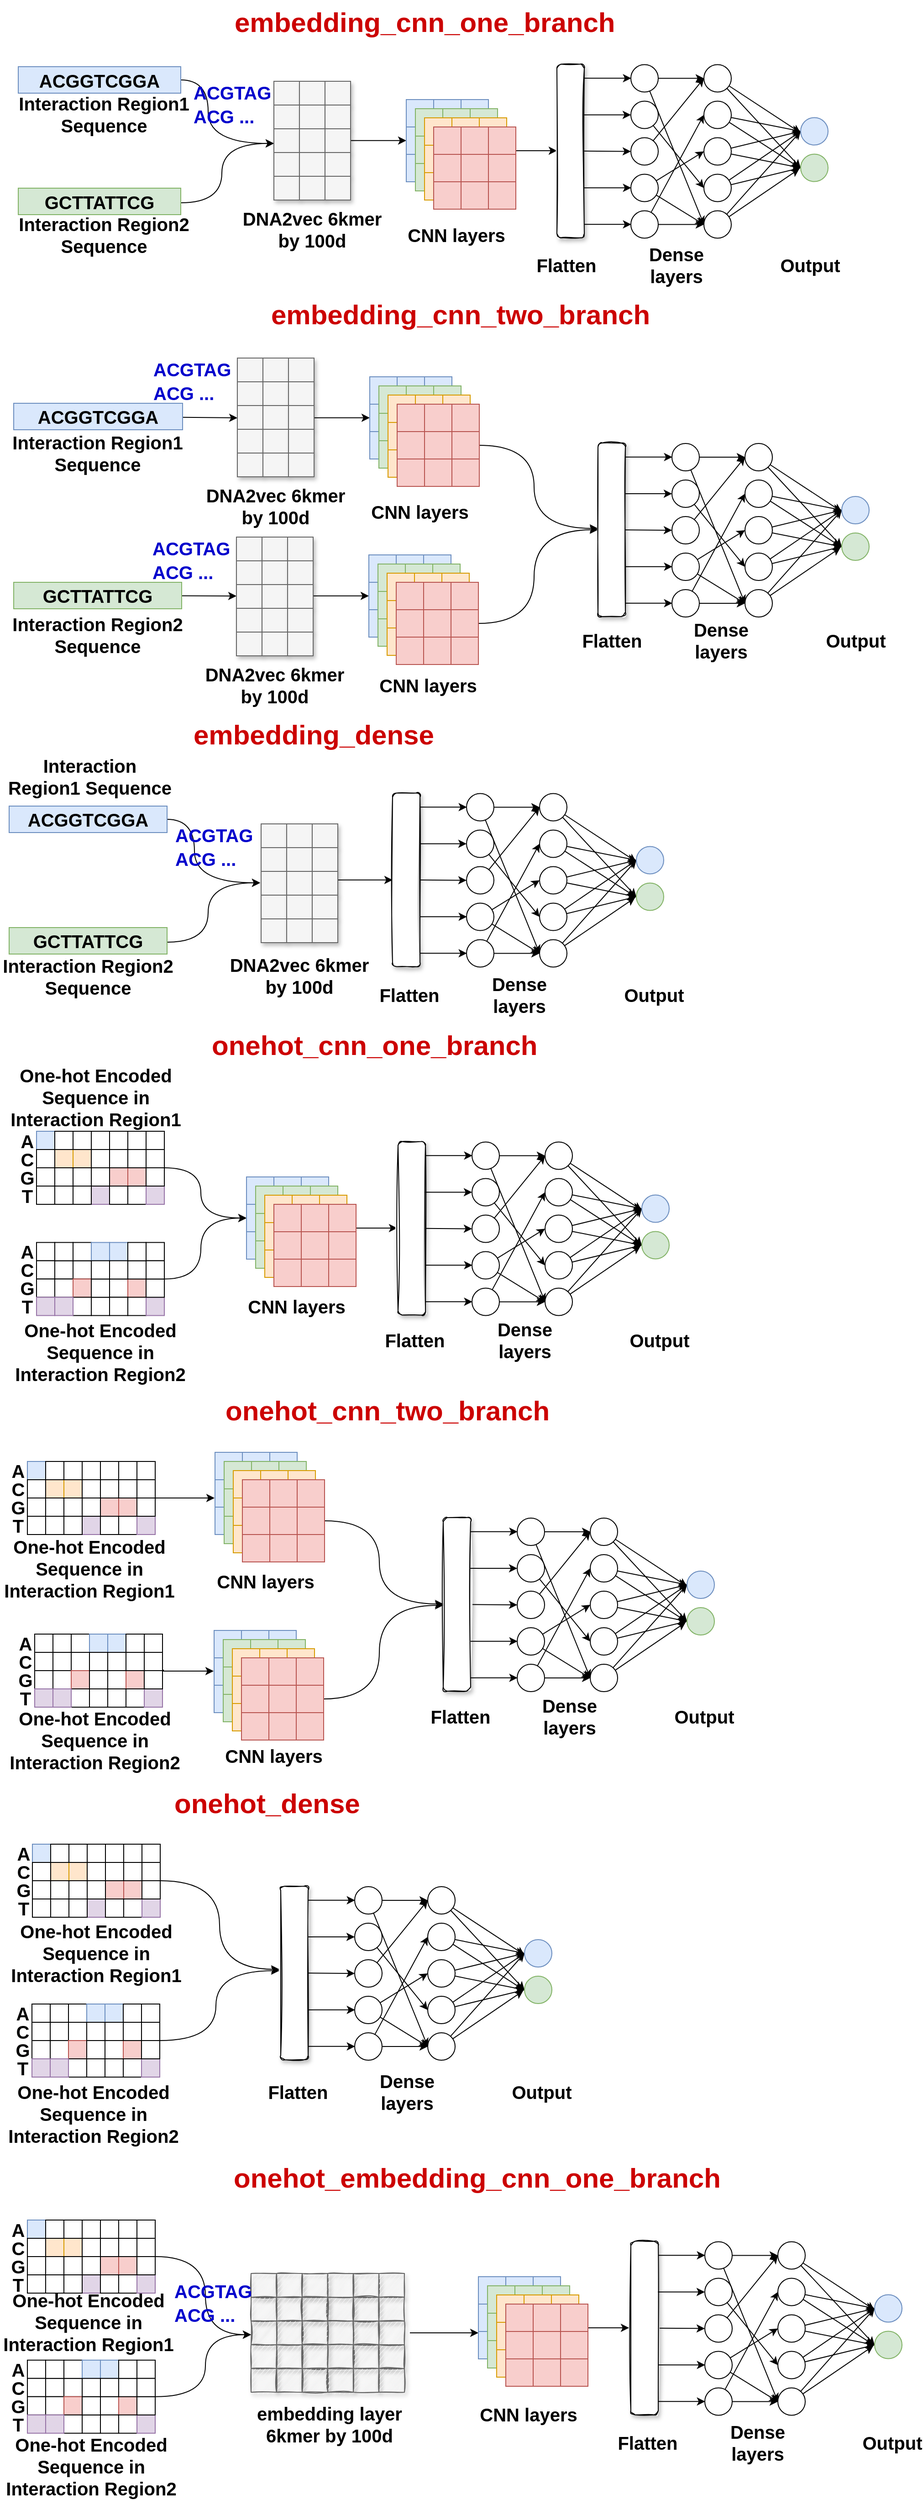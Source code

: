 <mxfile version="14.8.5" type="github">
  <diagram id="9VXw7aCaLRtWzQimCSuJ" name="Page-1">
    <mxGraphModel dx="2370" dy="1272" grid="1" gridSize="10" guides="1" tooltips="1" connect="1" arrows="1" fold="1" page="1" pageScale="1" pageWidth="4681" pageHeight="3300" math="0" shadow="0">
      <root>
        <mxCell id="0" />
        <mxCell id="1" parent="0" />
        <mxCell id="cXPkC3EtGzi62W7Gksbs-1" style="edgeStyle=orthogonalEdgeStyle;curved=1;rounded=0;orthogonalLoop=1;jettySize=auto;html=1;entryX=0;entryY=0;entryDx=0;entryDy=0;exitX=1;exitY=0.5;exitDx=0;exitDy=0;fontSize=20;" edge="1" parent="1">
          <mxGeometry relative="1" as="geometry">
            <Array as="points">
              <mxPoint x="228" y="88" />
              <mxPoint x="228" y="157" />
            </Array>
            <mxPoint x="198" y="87.5" as="sourcePoint" />
            <mxPoint x="300" y="157" as="targetPoint" />
          </mxGeometry>
        </mxCell>
        <mxCell id="cXPkC3EtGzi62W7Gksbs-2" style="edgeStyle=orthogonalEdgeStyle;curved=1;rounded=0;orthogonalLoop=1;jettySize=auto;html=1;entryX=0;entryY=0;entryDx=0;entryDy=0;exitX=1;exitY=0.5;exitDx=0;exitDy=0;fontSize=20;" edge="1" parent="1">
          <mxGeometry relative="1" as="geometry">
            <Array as="points">
              <mxPoint x="243" y="222" />
              <mxPoint x="243" y="157" />
            </Array>
            <mxPoint x="198" y="222" as="sourcePoint" />
            <mxPoint x="300" y="157" as="targetPoint" />
          </mxGeometry>
        </mxCell>
        <mxCell id="cXPkC3EtGzi62W7Gksbs-3" value="&lt;div style=&quot;font-size: 20px;&quot;&gt;CNN layers&lt;/div&gt;" style="text;html=1;strokeColor=none;fillColor=none;align=center;verticalAlign=middle;whiteSpace=wrap;rounded=0;fontStyle=1;fontSize=20;" vertex="1" parent="1">
          <mxGeometry x="375" y="247" width="250" height="20" as="geometry" />
        </mxCell>
        <mxCell id="cXPkC3EtGzi62W7Gksbs-4" value="" style="rounded=0;whiteSpace=wrap;html=1;shadow=1;glass=0;sketch=0;fillColor=#f5f5f5;strokeColor=#666666;fontColor=#333333;fontSize=20;" vertex="1" parent="1">
          <mxGeometry x="300" y="89" width="28" height="26" as="geometry" />
        </mxCell>
        <mxCell id="cXPkC3EtGzi62W7Gksbs-5" style="edgeStyle=orthogonalEdgeStyle;rounded=0;orthogonalLoop=1;jettySize=auto;html=1;fontSize=20;" edge="1" parent="1">
          <mxGeometry relative="1" as="geometry">
            <mxPoint x="382" y="153.86" as="sourcePoint" />
            <mxPoint x="445" y="153.86" as="targetPoint" />
            <Array as="points">
              <mxPoint x="445" y="153.86" />
            </Array>
          </mxGeometry>
        </mxCell>
        <mxCell id="cXPkC3EtGzi62W7Gksbs-6" value="DNA2vec 6kmer by 100d" style="text;html=1;strokeColor=none;fillColor=none;align=center;verticalAlign=middle;whiteSpace=wrap;rounded=0;fontStyle=1;fontSize=20;" vertex="1" parent="1">
          <mxGeometry x="262" y="240.75" width="160" height="20" as="geometry" />
        </mxCell>
        <mxCell id="cXPkC3EtGzi62W7Gksbs-7" value="" style="whiteSpace=wrap;html=1;aspect=fixed;fillColor=#dae8fc;strokeColor=#6c8ebf;fontSize=20;" vertex="1" parent="1">
          <mxGeometry x="445" y="109" width="30" height="30" as="geometry" />
        </mxCell>
        <mxCell id="cXPkC3EtGzi62W7Gksbs-8" value="" style="whiteSpace=wrap;html=1;aspect=fixed;fillColor=#dae8fc;strokeColor=#6c8ebf;fontSize=20;" vertex="1" parent="1">
          <mxGeometry x="475" y="109" width="30" height="30" as="geometry" />
        </mxCell>
        <mxCell id="cXPkC3EtGzi62W7Gksbs-9" value="" style="whiteSpace=wrap;html=1;aspect=fixed;fillColor=#dae8fc;strokeColor=#6c8ebf;fontSize=20;" vertex="1" parent="1">
          <mxGeometry x="505" y="109" width="30" height="30" as="geometry" />
        </mxCell>
        <mxCell id="cXPkC3EtGzi62W7Gksbs-10" value="" style="whiteSpace=wrap;html=1;aspect=fixed;fillColor=#dae8fc;strokeColor=#6c8ebf;fontSize=20;" vertex="1" parent="1">
          <mxGeometry x="445" y="139" width="30" height="30" as="geometry" />
        </mxCell>
        <mxCell id="cXPkC3EtGzi62W7Gksbs-11" value="" style="whiteSpace=wrap;html=1;aspect=fixed;fillColor=#dae8fc;strokeColor=#6c8ebf;fontSize=20;" vertex="1" parent="1">
          <mxGeometry x="475" y="139" width="30" height="30" as="geometry" />
        </mxCell>
        <mxCell id="cXPkC3EtGzi62W7Gksbs-12" value="" style="whiteSpace=wrap;html=1;aspect=fixed;fillColor=#dae8fc;strokeColor=#6c8ebf;fontSize=20;" vertex="1" parent="1">
          <mxGeometry x="505" y="139" width="30" height="30" as="geometry" />
        </mxCell>
        <mxCell id="cXPkC3EtGzi62W7Gksbs-13" value="" style="whiteSpace=wrap;html=1;aspect=fixed;fillColor=#dae8fc;strokeColor=#6c8ebf;fontSize=20;" vertex="1" parent="1">
          <mxGeometry x="445" y="169" width="30" height="30" as="geometry" />
        </mxCell>
        <mxCell id="cXPkC3EtGzi62W7Gksbs-14" value="" style="whiteSpace=wrap;html=1;aspect=fixed;fillColor=#dae8fc;strokeColor=#6c8ebf;fontSize=20;" vertex="1" parent="1">
          <mxGeometry x="475" y="169" width="30" height="30" as="geometry" />
        </mxCell>
        <mxCell id="cXPkC3EtGzi62W7Gksbs-15" value="" style="whiteSpace=wrap;html=1;aspect=fixed;fillColor=#dae8fc;strokeColor=#6c8ebf;fontSize=20;" vertex="1" parent="1">
          <mxGeometry x="505" y="169" width="30" height="30" as="geometry" />
        </mxCell>
        <mxCell id="cXPkC3EtGzi62W7Gksbs-16" value="" style="whiteSpace=wrap;html=1;aspect=fixed;fillColor=#d5e8d4;strokeColor=#82b366;fontSize=20;" vertex="1" parent="1">
          <mxGeometry x="455" y="119" width="30" height="30" as="geometry" />
        </mxCell>
        <mxCell id="cXPkC3EtGzi62W7Gksbs-17" value="" style="whiteSpace=wrap;html=1;aspect=fixed;fillColor=#d5e8d4;strokeColor=#82b366;fontSize=20;" vertex="1" parent="1">
          <mxGeometry x="485" y="119" width="30" height="30" as="geometry" />
        </mxCell>
        <mxCell id="cXPkC3EtGzi62W7Gksbs-18" value="" style="whiteSpace=wrap;html=1;aspect=fixed;fillColor=#d5e8d4;strokeColor=#82b366;fontSize=20;" vertex="1" parent="1">
          <mxGeometry x="515" y="119" width="30" height="30" as="geometry" />
        </mxCell>
        <mxCell id="cXPkC3EtGzi62W7Gksbs-19" value="" style="whiteSpace=wrap;html=1;aspect=fixed;fillColor=#d5e8d4;strokeColor=#82b366;fontSize=20;" vertex="1" parent="1">
          <mxGeometry x="455" y="149" width="30" height="30" as="geometry" />
        </mxCell>
        <mxCell id="cXPkC3EtGzi62W7Gksbs-20" value="" style="whiteSpace=wrap;html=1;aspect=fixed;fillColor=#d5e8d4;strokeColor=#82b366;fontSize=20;" vertex="1" parent="1">
          <mxGeometry x="485" y="149" width="30" height="30" as="geometry" />
        </mxCell>
        <mxCell id="cXPkC3EtGzi62W7Gksbs-21" value="" style="whiteSpace=wrap;html=1;aspect=fixed;fillColor=#d5e8d4;strokeColor=#82b366;fontSize=20;" vertex="1" parent="1">
          <mxGeometry x="515" y="149" width="30" height="30" as="geometry" />
        </mxCell>
        <mxCell id="cXPkC3EtGzi62W7Gksbs-22" value="" style="whiteSpace=wrap;html=1;aspect=fixed;fillColor=#d5e8d4;strokeColor=#82b366;fontSize=20;" vertex="1" parent="1">
          <mxGeometry x="455" y="179" width="30" height="30" as="geometry" />
        </mxCell>
        <mxCell id="cXPkC3EtGzi62W7Gksbs-23" value="" style="whiteSpace=wrap;html=1;aspect=fixed;fillColor=#d5e8d4;strokeColor=#82b366;fontSize=20;" vertex="1" parent="1">
          <mxGeometry x="485" y="179" width="30" height="30" as="geometry" />
        </mxCell>
        <mxCell id="cXPkC3EtGzi62W7Gksbs-24" value="" style="whiteSpace=wrap;html=1;aspect=fixed;fillColor=#d5e8d4;strokeColor=#82b366;fontSize=20;" vertex="1" parent="1">
          <mxGeometry x="515" y="179" width="30" height="30" as="geometry" />
        </mxCell>
        <mxCell id="cXPkC3EtGzi62W7Gksbs-25" value="" style="whiteSpace=wrap;html=1;aspect=fixed;fillColor=#ffe6cc;strokeColor=#d79b00;fontSize=20;" vertex="1" parent="1">
          <mxGeometry x="465" y="129" width="30" height="30" as="geometry" />
        </mxCell>
        <mxCell id="cXPkC3EtGzi62W7Gksbs-26" value="" style="whiteSpace=wrap;html=1;aspect=fixed;fillColor=#ffe6cc;strokeColor=#d79b00;fontSize=20;" vertex="1" parent="1">
          <mxGeometry x="495" y="129" width="30" height="30" as="geometry" />
        </mxCell>
        <mxCell id="cXPkC3EtGzi62W7Gksbs-27" value="" style="whiteSpace=wrap;html=1;aspect=fixed;fillColor=#ffe6cc;strokeColor=#d79b00;fontSize=20;" vertex="1" parent="1">
          <mxGeometry x="525" y="129" width="30" height="30" as="geometry" />
        </mxCell>
        <mxCell id="cXPkC3EtGzi62W7Gksbs-28" value="" style="whiteSpace=wrap;html=1;aspect=fixed;fillColor=#ffe6cc;strokeColor=#d79b00;fontSize=20;" vertex="1" parent="1">
          <mxGeometry x="465" y="159" width="30" height="30" as="geometry" />
        </mxCell>
        <mxCell id="cXPkC3EtGzi62W7Gksbs-29" value="" style="whiteSpace=wrap;html=1;aspect=fixed;fillColor=#ffe6cc;strokeColor=#d79b00;fontSize=20;" vertex="1" parent="1">
          <mxGeometry x="495" y="159" width="30" height="30" as="geometry" />
        </mxCell>
        <mxCell id="cXPkC3EtGzi62W7Gksbs-30" value="" style="whiteSpace=wrap;html=1;aspect=fixed;fillColor=#ffe6cc;strokeColor=#d79b00;fontSize=20;" vertex="1" parent="1">
          <mxGeometry x="525" y="159" width="30" height="30" as="geometry" />
        </mxCell>
        <mxCell id="cXPkC3EtGzi62W7Gksbs-31" value="" style="whiteSpace=wrap;html=1;aspect=fixed;fillColor=#ffe6cc;strokeColor=#d79b00;fontSize=20;" vertex="1" parent="1">
          <mxGeometry x="465" y="189" width="30" height="30" as="geometry" />
        </mxCell>
        <mxCell id="cXPkC3EtGzi62W7Gksbs-32" value="" style="whiteSpace=wrap;html=1;aspect=fixed;fillColor=#ffe6cc;strokeColor=#d79b00;fontSize=20;" vertex="1" parent="1">
          <mxGeometry x="495" y="189" width="30" height="30" as="geometry" />
        </mxCell>
        <mxCell id="cXPkC3EtGzi62W7Gksbs-33" value="" style="whiteSpace=wrap;html=1;aspect=fixed;fillColor=#ffe6cc;strokeColor=#d79b00;fontSize=20;" vertex="1" parent="1">
          <mxGeometry x="525" y="189" width="30" height="30" as="geometry" />
        </mxCell>
        <mxCell id="cXPkC3EtGzi62W7Gksbs-34" value="" style="whiteSpace=wrap;html=1;aspect=fixed;fillColor=#f8cecc;strokeColor=#b85450;fontSize=20;" vertex="1" parent="1">
          <mxGeometry x="475" y="139" width="30" height="30" as="geometry" />
        </mxCell>
        <mxCell id="cXPkC3EtGzi62W7Gksbs-35" value="" style="whiteSpace=wrap;html=1;aspect=fixed;fillColor=#f8cecc;strokeColor=#b85450;fontSize=20;" vertex="1" parent="1">
          <mxGeometry x="505" y="139" width="30" height="30" as="geometry" />
        </mxCell>
        <mxCell id="cXPkC3EtGzi62W7Gksbs-36" style="edgeStyle=orthogonalEdgeStyle;rounded=0;orthogonalLoop=1;jettySize=auto;html=1;fontSize=20;" edge="1" parent="1" source="cXPkC3EtGzi62W7Gksbs-37" target="cXPkC3EtGzi62W7Gksbs-98">
          <mxGeometry relative="1" as="geometry">
            <Array as="points">
              <mxPoint x="580" y="165" />
              <mxPoint x="580" y="165" />
            </Array>
          </mxGeometry>
        </mxCell>
        <mxCell id="cXPkC3EtGzi62W7Gksbs-37" value="" style="whiteSpace=wrap;html=1;aspect=fixed;fillColor=#f8cecc;strokeColor=#b85450;fontSize=20;" vertex="1" parent="1">
          <mxGeometry x="535" y="139" width="30" height="30" as="geometry" />
        </mxCell>
        <mxCell id="cXPkC3EtGzi62W7Gksbs-38" value="" style="whiteSpace=wrap;html=1;aspect=fixed;fillColor=#f8cecc;strokeColor=#b85450;fontSize=20;" vertex="1" parent="1">
          <mxGeometry x="475" y="169" width="30" height="30" as="geometry" />
        </mxCell>
        <mxCell id="cXPkC3EtGzi62W7Gksbs-39" value="" style="whiteSpace=wrap;html=1;aspect=fixed;fillColor=#f8cecc;strokeColor=#b85450;fontSize=20;" vertex="1" parent="1">
          <mxGeometry x="505" y="169" width="30" height="30" as="geometry" />
        </mxCell>
        <mxCell id="cXPkC3EtGzi62W7Gksbs-40" value="" style="whiteSpace=wrap;html=1;aspect=fixed;fillColor=#f8cecc;strokeColor=#b85450;fontSize=20;" vertex="1" parent="1">
          <mxGeometry x="535" y="169" width="30" height="30" as="geometry" />
        </mxCell>
        <mxCell id="cXPkC3EtGzi62W7Gksbs-41" value="" style="whiteSpace=wrap;html=1;aspect=fixed;fillColor=#f8cecc;strokeColor=#b85450;fontSize=20;" vertex="1" parent="1">
          <mxGeometry x="475" y="199" width="30" height="30" as="geometry" />
        </mxCell>
        <mxCell id="cXPkC3EtGzi62W7Gksbs-42" value="" style="whiteSpace=wrap;html=1;aspect=fixed;fillColor=#f8cecc;strokeColor=#b85450;fontSize=20;" vertex="1" parent="1">
          <mxGeometry x="505" y="199" width="30" height="30" as="geometry" />
        </mxCell>
        <mxCell id="cXPkC3EtGzi62W7Gksbs-43" value="" style="whiteSpace=wrap;html=1;aspect=fixed;fillColor=#f8cecc;strokeColor=#b85450;fontSize=20;" vertex="1" parent="1">
          <mxGeometry x="535" y="199" width="30" height="30" as="geometry" />
        </mxCell>
        <mxCell id="cXPkC3EtGzi62W7Gksbs-44" value="" style="rounded=0;whiteSpace=wrap;html=1;shadow=1;glass=0;sketch=0;fillColor=#f5f5f5;strokeColor=#666666;fontColor=#333333;fontSize=20;" vertex="1" parent="1">
          <mxGeometry x="328" y="89" width="28" height="26" as="geometry" />
        </mxCell>
        <mxCell id="cXPkC3EtGzi62W7Gksbs-45" value="" style="rounded=0;whiteSpace=wrap;html=1;shadow=1;glass=0;sketch=0;fillColor=#f5f5f5;strokeColor=#666666;fontColor=#333333;fontSize=20;" vertex="1" parent="1">
          <mxGeometry x="356" y="89" width="28" height="26" as="geometry" />
        </mxCell>
        <mxCell id="cXPkC3EtGzi62W7Gksbs-46" value="" style="rounded=0;whiteSpace=wrap;html=1;shadow=1;glass=0;sketch=0;fillColor=#f5f5f5;strokeColor=#666666;fontColor=#333333;fontSize=20;" vertex="1" parent="1">
          <mxGeometry x="300" y="115" width="28" height="26" as="geometry" />
        </mxCell>
        <mxCell id="cXPkC3EtGzi62W7Gksbs-47" value="" style="rounded=0;whiteSpace=wrap;html=1;shadow=1;glass=0;sketch=0;fillColor=#f5f5f5;strokeColor=#666666;fontColor=#333333;fontSize=20;" vertex="1" parent="1">
          <mxGeometry x="328" y="115" width="28" height="26" as="geometry" />
        </mxCell>
        <mxCell id="cXPkC3EtGzi62W7Gksbs-48" value="" style="rounded=0;whiteSpace=wrap;html=1;shadow=1;glass=0;sketch=0;fillColor=#f5f5f5;strokeColor=#666666;fontColor=#333333;fontSize=20;" vertex="1" parent="1">
          <mxGeometry x="356" y="115" width="28" height="26" as="geometry" />
        </mxCell>
        <mxCell id="cXPkC3EtGzi62W7Gksbs-49" value="" style="rounded=0;whiteSpace=wrap;html=1;shadow=1;glass=0;sketch=0;fillColor=#f5f5f5;strokeColor=#666666;fontColor=#333333;fontSize=20;" vertex="1" parent="1">
          <mxGeometry x="300" y="141" width="28" height="26" as="geometry" />
        </mxCell>
        <mxCell id="cXPkC3EtGzi62W7Gksbs-50" value="" style="rounded=0;whiteSpace=wrap;html=1;shadow=1;glass=0;sketch=0;fillColor=#f5f5f5;strokeColor=#666666;fontColor=#333333;fontSize=20;" vertex="1" parent="1">
          <mxGeometry x="328" y="141" width="28" height="26" as="geometry" />
        </mxCell>
        <mxCell id="cXPkC3EtGzi62W7Gksbs-51" value="" style="rounded=0;whiteSpace=wrap;html=1;shadow=1;glass=0;sketch=0;fillColor=#f5f5f5;strokeColor=#666666;fontColor=#333333;fontSize=20;" vertex="1" parent="1">
          <mxGeometry x="356" y="141" width="28" height="26" as="geometry" />
        </mxCell>
        <mxCell id="cXPkC3EtGzi62W7Gksbs-52" value="" style="rounded=0;whiteSpace=wrap;html=1;shadow=1;glass=0;sketch=0;fillColor=#f5f5f5;strokeColor=#666666;fontColor=#333333;fontSize=20;" vertex="1" parent="1">
          <mxGeometry x="300" y="167" width="28" height="26" as="geometry" />
        </mxCell>
        <mxCell id="cXPkC3EtGzi62W7Gksbs-53" value="" style="rounded=0;whiteSpace=wrap;html=1;shadow=1;glass=0;sketch=0;fillColor=#f5f5f5;strokeColor=#666666;fontColor=#333333;fontSize=20;" vertex="1" parent="1">
          <mxGeometry x="328" y="167" width="28" height="26" as="geometry" />
        </mxCell>
        <mxCell id="cXPkC3EtGzi62W7Gksbs-54" value="" style="rounded=0;whiteSpace=wrap;html=1;shadow=1;glass=0;sketch=0;fillColor=#f5f5f5;strokeColor=#666666;fontColor=#333333;fontSize=20;" vertex="1" parent="1">
          <mxGeometry x="356" y="167" width="28" height="26" as="geometry" />
        </mxCell>
        <mxCell id="cXPkC3EtGzi62W7Gksbs-55" value="" style="rounded=0;whiteSpace=wrap;html=1;shadow=1;glass=0;sketch=0;fillColor=#f5f5f5;strokeColor=#666666;fontColor=#333333;fontSize=20;" vertex="1" parent="1">
          <mxGeometry x="300" y="193" width="28" height="26" as="geometry" />
        </mxCell>
        <mxCell id="cXPkC3EtGzi62W7Gksbs-56" value="" style="rounded=0;whiteSpace=wrap;html=1;shadow=1;glass=0;sketch=0;fillColor=#f5f5f5;strokeColor=#666666;fontColor=#333333;fontSize=20;" vertex="1" parent="1">
          <mxGeometry x="328" y="193" width="28" height="26" as="geometry" />
        </mxCell>
        <mxCell id="cXPkC3EtGzi62W7Gksbs-57" value="" style="rounded=0;whiteSpace=wrap;html=1;shadow=1;glass=0;sketch=0;fillColor=#f5f5f5;strokeColor=#666666;fontColor=#333333;fontSize=20;" vertex="1" parent="1">
          <mxGeometry x="356" y="193" width="28" height="26" as="geometry" />
        </mxCell>
        <mxCell id="cXPkC3EtGzi62W7Gksbs-58" value="&lt;div style=&quot;font-size: 20px;&quot;&gt;&lt;b style=&quot;font-size: 20px;&quot;&gt;ACGGTCGGA&lt;/b&gt;&lt;/div&gt;" style="text;html=1;strokeColor=#6c8ebf;fillColor=#dae8fc;align=center;verticalAlign=middle;whiteSpace=wrap;rounded=0;fontSize=20;" vertex="1" parent="1">
          <mxGeometry x="20" y="73" width="178" height="29" as="geometry" />
        </mxCell>
        <mxCell id="cXPkC3EtGzi62W7Gksbs-59" value="&lt;b style=&quot;font-size: 20px;&quot;&gt;GCTTATTCG&lt;/b&gt;" style="text;html=1;strokeColor=#82b366;fillColor=#d5e8d4;align=center;verticalAlign=middle;whiteSpace=wrap;rounded=0;fontSize=20;" vertex="1" parent="1">
          <mxGeometry x="20" y="206" width="178" height="29" as="geometry" />
        </mxCell>
        <mxCell id="cXPkC3EtGzi62W7Gksbs-60" value="&lt;b style=&quot;font-size: 20px;&quot;&gt;&lt;font style=&quot;font-size: 20px;&quot; color=&quot;#0000CC&quot;&gt;ACGTAG&lt;/font&gt;&lt;/b&gt;" style="text;whiteSpace=wrap;html=1;fontSize=20;" vertex="1" parent="1">
          <mxGeometry x="210" y="83" width="70" height="30" as="geometry" />
        </mxCell>
        <mxCell id="cXPkC3EtGzi62W7Gksbs-61" value="&lt;b style=&quot;font-size: 20px;&quot;&gt;&lt;font style=&quot;font-size: 20px;&quot; color=&quot;#0000CC&quot;&gt;ACG ...&lt;/font&gt;&lt;/b&gt;" style="text;whiteSpace=wrap;html=1;fontSize=20;" vertex="1" parent="1">
          <mxGeometry x="210" y="109" width="70" height="30" as="geometry" />
        </mxCell>
        <mxCell id="cXPkC3EtGzi62W7Gksbs-62" value="&lt;b style=&quot;font-size: 20px;&quot;&gt;Interaction Region1 Sequence&lt;/b&gt;" style="text;html=1;strokeColor=none;fillColor=none;align=center;verticalAlign=middle;whiteSpace=wrap;rounded=0;fontSize=20;" vertex="1" parent="1">
          <mxGeometry y="115" width="228" height="20" as="geometry" />
        </mxCell>
        <mxCell id="cXPkC3EtGzi62W7Gksbs-63" value="Interaction Region2 Sequence" style="text;html=1;strokeColor=none;fillColor=none;align=center;verticalAlign=middle;whiteSpace=wrap;rounded=0;fontStyle=1;fontSize=20;" vertex="1" parent="1">
          <mxGeometry y="247" width="228" height="20" as="geometry" />
        </mxCell>
        <mxCell id="cXPkC3EtGzi62W7Gksbs-64" value="Dense layers" style="text;html=1;strokeColor=none;fillColor=none;align=center;verticalAlign=middle;whiteSpace=wrap;rounded=0;fontStyle=1;fontSize=20;" vertex="1" parent="1">
          <mxGeometry x="695.5" y="280" width="90" height="20" as="geometry" />
        </mxCell>
        <mxCell id="cXPkC3EtGzi62W7Gksbs-65" value="Flatten" style="text;html=1;strokeColor=none;fillColor=none;align=center;verticalAlign=middle;whiteSpace=wrap;rounded=0;fontStyle=1;fontSize=20;" vertex="1" parent="1">
          <mxGeometry x="610" y="280" width="21" height="20" as="geometry" />
        </mxCell>
        <mxCell id="cXPkC3EtGzi62W7Gksbs-66" style="edgeStyle=none;rounded=1;jumpSize=20;orthogonalLoop=1;jettySize=auto;html=1;entryX=0;entryY=0.5;entryDx=0;entryDy=0;strokeWidth=1;fontSize=20;" edge="1" parent="1" source="cXPkC3EtGzi62W7Gksbs-68" target="cXPkC3EtGzi62W7Gksbs-93">
          <mxGeometry relative="1" as="geometry" />
        </mxCell>
        <mxCell id="cXPkC3EtGzi62W7Gksbs-67" style="edgeStyle=none;rounded=0;orthogonalLoop=1;jettySize=auto;html=1;entryX=0;entryY=0.5;entryDx=0;entryDy=0;fontSize=20;" edge="1" parent="1" source="cXPkC3EtGzi62W7Gksbs-68" target="cXPkC3EtGzi62W7Gksbs-81">
          <mxGeometry relative="1" as="geometry" />
        </mxCell>
        <mxCell id="cXPkC3EtGzi62W7Gksbs-68" value="" style="ellipse;whiteSpace=wrap;html=1;aspect=fixed;fontSize=20;" vertex="1" parent="1">
          <mxGeometry x="691" y="70.75" width="30" height="30" as="geometry" />
        </mxCell>
        <mxCell id="cXPkC3EtGzi62W7Gksbs-69" style="edgeStyle=none;rounded=1;jumpSize=20;orthogonalLoop=1;jettySize=auto;html=1;entryX=0;entryY=0.5;entryDx=0;entryDy=0;strokeWidth=1;fontSize=20;" edge="1" parent="1" source="cXPkC3EtGzi62W7Gksbs-70" target="cXPkC3EtGzi62W7Gksbs-90">
          <mxGeometry relative="1" as="geometry" />
        </mxCell>
        <mxCell id="cXPkC3EtGzi62W7Gksbs-70" value="" style="ellipse;whiteSpace=wrap;html=1;aspect=fixed;fontSize=20;" vertex="1" parent="1">
          <mxGeometry x="691" y="110.75" width="30" height="30" as="geometry" />
        </mxCell>
        <mxCell id="cXPkC3EtGzi62W7Gksbs-71" style="edgeStyle=none;rounded=1;jumpSize=20;orthogonalLoop=1;jettySize=auto;html=1;entryX=0;entryY=0.5;entryDx=0;entryDy=0;strokeWidth=1;fontSize=20;" edge="1" parent="1" source="cXPkC3EtGzi62W7Gksbs-72" target="cXPkC3EtGzi62W7Gksbs-81">
          <mxGeometry relative="1" as="geometry" />
        </mxCell>
        <mxCell id="cXPkC3EtGzi62W7Gksbs-72" value="" style="ellipse;whiteSpace=wrap;html=1;aspect=fixed;fontSize=20;" vertex="1" parent="1">
          <mxGeometry x="691" y="150.75" width="30" height="30" as="geometry" />
        </mxCell>
        <mxCell id="cXPkC3EtGzi62W7Gksbs-73" style="edgeStyle=none;rounded=0;orthogonalLoop=1;jettySize=auto;html=1;entryX=0;entryY=0.5;entryDx=0;entryDy=0;fontSize=20;" edge="1" parent="1" source="cXPkC3EtGzi62W7Gksbs-75" target="cXPkC3EtGzi62W7Gksbs-87">
          <mxGeometry relative="1" as="geometry" />
        </mxCell>
        <mxCell id="cXPkC3EtGzi62W7Gksbs-74" style="edgeStyle=none;rounded=0;orthogonalLoop=1;jettySize=auto;html=1;entryX=0;entryY=0.5;entryDx=0;entryDy=0;fontSize=20;" edge="1" parent="1" source="cXPkC3EtGzi62W7Gksbs-75" target="cXPkC3EtGzi62W7Gksbs-93">
          <mxGeometry relative="1" as="geometry" />
        </mxCell>
        <mxCell id="cXPkC3EtGzi62W7Gksbs-75" value="" style="ellipse;whiteSpace=wrap;html=1;aspect=fixed;fontSize=20;" vertex="1" parent="1">
          <mxGeometry x="691" y="190.75" width="30" height="30" as="geometry" />
        </mxCell>
        <mxCell id="cXPkC3EtGzi62W7Gksbs-76" style="edgeStyle=none;rounded=1;jumpSize=20;orthogonalLoop=1;jettySize=auto;html=1;entryX=0;entryY=0.5;entryDx=0;entryDy=0;strokeWidth=1;fontSize=20;" edge="1" parent="1" source="cXPkC3EtGzi62W7Gksbs-78" target="cXPkC3EtGzi62W7Gksbs-84">
          <mxGeometry relative="1" as="geometry" />
        </mxCell>
        <mxCell id="cXPkC3EtGzi62W7Gksbs-77" style="edgeStyle=none;rounded=1;jumpSize=20;orthogonalLoop=1;jettySize=auto;html=1;entryX=0;entryY=0.5;entryDx=0;entryDy=0;strokeWidth=1;fontSize=20;" edge="1" parent="1" source="cXPkC3EtGzi62W7Gksbs-78" target="cXPkC3EtGzi62W7Gksbs-93">
          <mxGeometry relative="1" as="geometry" />
        </mxCell>
        <mxCell id="cXPkC3EtGzi62W7Gksbs-78" value="" style="ellipse;whiteSpace=wrap;html=1;aspect=fixed;fontSize=20;" vertex="1" parent="1">
          <mxGeometry x="691" y="230.75" width="30" height="30" as="geometry" />
        </mxCell>
        <mxCell id="cXPkC3EtGzi62W7Gksbs-79" style="edgeStyle=none;rounded=1;jumpSize=20;orthogonalLoop=1;jettySize=auto;html=1;entryX=0;entryY=0.5;entryDx=0;entryDy=0;strokeWidth=1;fontSize=20;" edge="1" parent="1" source="cXPkC3EtGzi62W7Gksbs-81" target="cXPkC3EtGzi62W7Gksbs-96">
          <mxGeometry relative="1" as="geometry" />
        </mxCell>
        <mxCell id="cXPkC3EtGzi62W7Gksbs-80" style="edgeStyle=none;rounded=1;jumpSize=20;orthogonalLoop=1;jettySize=auto;html=1;strokeWidth=1;entryX=-0.001;entryY=0.557;entryDx=0;entryDy=0;entryPerimeter=0;fontSize=20;" edge="1" parent="1" source="cXPkC3EtGzi62W7Gksbs-81" target="cXPkC3EtGzi62W7Gksbs-95">
          <mxGeometry relative="1" as="geometry">
            <mxPoint x="871" y="165.75" as="targetPoint" />
          </mxGeometry>
        </mxCell>
        <mxCell id="cXPkC3EtGzi62W7Gksbs-81" value="" style="ellipse;whiteSpace=wrap;html=1;aspect=fixed;fontSize=20;" vertex="1" parent="1">
          <mxGeometry x="771" y="70.75" width="30" height="30" as="geometry" />
        </mxCell>
        <mxCell id="cXPkC3EtGzi62W7Gksbs-82" style="edgeStyle=none;rounded=1;jumpSize=20;orthogonalLoop=1;jettySize=auto;html=1;entryX=0;entryY=0.5;entryDx=0;entryDy=0;strokeWidth=1;fontSize=20;" edge="1" parent="1" source="cXPkC3EtGzi62W7Gksbs-84" target="cXPkC3EtGzi62W7Gksbs-95">
          <mxGeometry relative="1" as="geometry" />
        </mxCell>
        <mxCell id="cXPkC3EtGzi62W7Gksbs-83" style="edgeStyle=none;rounded=1;jumpSize=20;orthogonalLoop=1;jettySize=auto;html=1;strokeWidth=1;entryX=-0.057;entryY=0.483;entryDx=0;entryDy=0;entryPerimeter=0;fontSize=20;" edge="1" parent="1" source="cXPkC3EtGzi62W7Gksbs-84" target="cXPkC3EtGzi62W7Gksbs-96">
          <mxGeometry relative="1" as="geometry">
            <mxPoint x="881" y="205.75" as="targetPoint" />
          </mxGeometry>
        </mxCell>
        <mxCell id="cXPkC3EtGzi62W7Gksbs-84" value="" style="ellipse;whiteSpace=wrap;html=1;aspect=fixed;fontSize=20;" vertex="1" parent="1">
          <mxGeometry x="771" y="110.75" width="30" height="30" as="geometry" />
        </mxCell>
        <mxCell id="cXPkC3EtGzi62W7Gksbs-85" style="edgeStyle=none;rounded=1;jumpSize=20;orthogonalLoop=1;jettySize=auto;html=1;entryX=0;entryY=0.5;entryDx=0;entryDy=0;strokeWidth=1;fontSize=20;" edge="1" parent="1" source="cXPkC3EtGzi62W7Gksbs-87" target="cXPkC3EtGzi62W7Gksbs-96">
          <mxGeometry relative="1" as="geometry" />
        </mxCell>
        <mxCell id="cXPkC3EtGzi62W7Gksbs-86" style="edgeStyle=none;rounded=1;jumpSize=20;orthogonalLoop=1;jettySize=auto;html=1;strokeWidth=1;entryX=0;entryY=0.5;entryDx=0;entryDy=0;fontSize=20;" edge="1" parent="1" source="cXPkC3EtGzi62W7Gksbs-87" target="cXPkC3EtGzi62W7Gksbs-95">
          <mxGeometry relative="1" as="geometry">
            <mxPoint x="881" y="165.75" as="targetPoint" />
          </mxGeometry>
        </mxCell>
        <mxCell id="cXPkC3EtGzi62W7Gksbs-87" value="" style="ellipse;whiteSpace=wrap;html=1;aspect=fixed;fontSize=20;" vertex="1" parent="1">
          <mxGeometry x="771" y="150.75" width="30" height="30" as="geometry" />
        </mxCell>
        <mxCell id="cXPkC3EtGzi62W7Gksbs-88" style="edgeStyle=none;rounded=1;jumpSize=20;orthogonalLoop=1;jettySize=auto;html=1;entryX=0;entryY=0.5;entryDx=0;entryDy=0;strokeWidth=1;fontSize=20;" edge="1" parent="1" source="cXPkC3EtGzi62W7Gksbs-90" target="cXPkC3EtGzi62W7Gksbs-95">
          <mxGeometry relative="1" as="geometry" />
        </mxCell>
        <mxCell id="cXPkC3EtGzi62W7Gksbs-89" style="edgeStyle=none;rounded=1;jumpSize=20;orthogonalLoop=1;jettySize=auto;html=1;strokeWidth=1;entryX=0;entryY=0.5;entryDx=0;entryDy=0;fontSize=20;" edge="1" parent="1" source="cXPkC3EtGzi62W7Gksbs-90" target="cXPkC3EtGzi62W7Gksbs-96">
          <mxGeometry relative="1" as="geometry">
            <mxPoint x="871" y="205.75" as="targetPoint" />
          </mxGeometry>
        </mxCell>
        <mxCell id="cXPkC3EtGzi62W7Gksbs-90" value="" style="ellipse;whiteSpace=wrap;html=1;aspect=fixed;fontSize=20;" vertex="1" parent="1">
          <mxGeometry x="771" y="190.75" width="30" height="30" as="geometry" />
        </mxCell>
        <mxCell id="cXPkC3EtGzi62W7Gksbs-91" style="edgeStyle=none;rounded=1;jumpSize=20;orthogonalLoop=1;jettySize=auto;html=1;strokeWidth=1;entryX=-0.05;entryY=0.538;entryDx=0;entryDy=0;entryPerimeter=0;fontSize=20;" edge="1" parent="1" source="cXPkC3EtGzi62W7Gksbs-93" target="cXPkC3EtGzi62W7Gksbs-96">
          <mxGeometry relative="1" as="geometry">
            <mxPoint x="881" y="205.75" as="targetPoint" />
          </mxGeometry>
        </mxCell>
        <mxCell id="cXPkC3EtGzi62W7Gksbs-92" style="edgeStyle=none;rounded=1;jumpSize=20;orthogonalLoop=1;jettySize=auto;html=1;strokeWidth=1;entryX=0;entryY=0.5;entryDx=0;entryDy=0;fontSize=20;" edge="1" parent="1" source="cXPkC3EtGzi62W7Gksbs-93" target="cXPkC3EtGzi62W7Gksbs-95">
          <mxGeometry relative="1" as="geometry">
            <mxPoint x="871" y="165.75" as="targetPoint" />
          </mxGeometry>
        </mxCell>
        <mxCell id="cXPkC3EtGzi62W7Gksbs-93" value="" style="ellipse;whiteSpace=wrap;html=1;aspect=fixed;fontSize=20;" vertex="1" parent="1">
          <mxGeometry x="771" y="230.75" width="30" height="30" as="geometry" />
        </mxCell>
        <mxCell id="cXPkC3EtGzi62W7Gksbs-94" value="&lt;div style=&quot;font-size: 20px;&quot;&gt;Output&lt;/div&gt;" style="text;html=1;strokeColor=none;fillColor=none;align=center;verticalAlign=middle;whiteSpace=wrap;rounded=0;fontStyle=1;fontSize=20;" vertex="1" parent="1">
          <mxGeometry x="876.25" y="280" width="22.5" height="20" as="geometry" />
        </mxCell>
        <mxCell id="cXPkC3EtGzi62W7Gksbs-95" value="" style="ellipse;whiteSpace=wrap;html=1;aspect=fixed;fillColor=#dae8fc;strokeColor=#6c8ebf;fontSize=20;" vertex="1" parent="1">
          <mxGeometry x="877" y="128.75" width="30" height="30" as="geometry" />
        </mxCell>
        <mxCell id="cXPkC3EtGzi62W7Gksbs-96" value="" style="ellipse;whiteSpace=wrap;html=1;aspect=fixed;fillColor=#d5e8d4;strokeColor=#82b366;fontSize=20;" vertex="1" parent="1">
          <mxGeometry x="877" y="168.75" width="30" height="30" as="geometry" />
        </mxCell>
        <mxCell id="cXPkC3EtGzi62W7Gksbs-97" style="rounded=0;orthogonalLoop=1;jettySize=auto;html=1;entryX=0;entryY=0.5;entryDx=0;entryDy=0;fontSize=20;" edge="1" parent="1" source="cXPkC3EtGzi62W7Gksbs-98">
          <mxGeometry relative="1" as="geometry">
            <mxPoint x="691.0" y="165.75" as="targetPoint" />
          </mxGeometry>
        </mxCell>
        <mxCell id="cXPkC3EtGzi62W7Gksbs-98" value="" style="rounded=1;whiteSpace=wrap;html=1;shadow=1;glass=0;sketch=1;fontSize=20;" vertex="1" parent="1">
          <mxGeometry x="610" y="70.25" width="30" height="190" as="geometry" />
        </mxCell>
        <mxCell id="cXPkC3EtGzi62W7Gksbs-99" value="" style="endArrow=classic;html=1;entryX=0;entryY=0.5;entryDx=0;entryDy=0;exitX=0.989;exitY=0.292;exitDx=0;exitDy=0;exitPerimeter=0;fontSize=20;" edge="1" parent="1" source="cXPkC3EtGzi62W7Gksbs-98">
          <mxGeometry width="50" height="50" relative="1" as="geometry">
            <mxPoint x="641" y="178.75" as="sourcePoint" />
            <mxPoint x="691.0" y="125.75" as="targetPoint" />
          </mxGeometry>
        </mxCell>
        <mxCell id="cXPkC3EtGzi62W7Gksbs-100" value="" style="endArrow=classic;html=1;entryX=0;entryY=0.5;entryDx=0;entryDy=0;exitX=0.989;exitY=0.292;exitDx=0;exitDy=0;exitPerimeter=0;fontSize=20;" edge="1" parent="1">
          <mxGeometry width="50" height="50" relative="1" as="geometry">
            <mxPoint x="640" y="85.65" as="sourcePoint" />
            <mxPoint x="691.33" y="85.67" as="targetPoint" />
          </mxGeometry>
        </mxCell>
        <mxCell id="cXPkC3EtGzi62W7Gksbs-101" value="" style="endArrow=classic;html=1;entryX=0;entryY=0.5;entryDx=0;entryDy=0;exitX=0.989;exitY=0.292;exitDx=0;exitDy=0;exitPerimeter=0;fontSize=20;" edge="1" parent="1">
          <mxGeometry width="50" height="50" relative="1" as="geometry">
            <mxPoint x="640" y="205.65" as="sourcePoint" />
            <mxPoint x="691.33" y="205.67" as="targetPoint" />
          </mxGeometry>
        </mxCell>
        <mxCell id="cXPkC3EtGzi62W7Gksbs-102" value="" style="endArrow=classic;html=1;entryX=0;entryY=0.5;entryDx=0;entryDy=0;exitX=0.989;exitY=0.292;exitDx=0;exitDy=0;exitPerimeter=0;fontSize=20;" edge="1" parent="1">
          <mxGeometry width="50" height="50" relative="1" as="geometry">
            <mxPoint x="640" y="245.65" as="sourcePoint" />
            <mxPoint x="691.33" y="245.67" as="targetPoint" />
          </mxGeometry>
        </mxCell>
        <mxCell id="cXPkC3EtGzi62W7Gksbs-103" value="&lt;font color=&quot;#CC0000&quot;&gt;embedding_cnn_one_branch&lt;/font&gt;" style="text;whiteSpace=wrap;html=1;fontSize=30;fontStyle=1;fontColor=#006600;" vertex="1" parent="1">
          <mxGeometry x="255" width="310" height="40" as="geometry" />
        </mxCell>
        <mxCell id="cXPkC3EtGzi62W7Gksbs-104" style="edgeStyle=none;rounded=0;orthogonalLoop=1;jettySize=auto;html=1;entryX=0;entryY=0.5;entryDx=0;entryDy=0;fontStyle=1;fontSize=20;" edge="1" parent="1" source="cXPkC3EtGzi62W7Gksbs-105">
          <mxGeometry relative="1" as="geometry">
            <mxPoint x="260" y="457.5" as="targetPoint" />
          </mxGeometry>
        </mxCell>
        <mxCell id="cXPkC3EtGzi62W7Gksbs-105" value="&lt;div style=&quot;font-size: 20px;&quot;&gt;ACGGTCGGA&lt;/div&gt;" style="text;html=1;strokeColor=#6c8ebf;fillColor=#dae8fc;align=center;verticalAlign=middle;whiteSpace=wrap;rounded=0;fontStyle=1;fontSize=20;" vertex="1" parent="1">
          <mxGeometry x="15" y="441.5" width="185" height="29" as="geometry" />
        </mxCell>
        <mxCell id="cXPkC3EtGzi62W7Gksbs-106" style="edgeStyle=none;rounded=0;orthogonalLoop=1;jettySize=auto;html=1;entryX=0;entryY=0.5;entryDx=0;entryDy=0;fontStyle=1;fontSize=20;" edge="1" parent="1">
          <mxGeometry relative="1" as="geometry">
            <mxPoint x="199" y="652.227" as="sourcePoint" />
            <mxPoint x="259" y="652.5" as="targetPoint" />
          </mxGeometry>
        </mxCell>
        <mxCell id="cXPkC3EtGzi62W7Gksbs-107" value="GCTTATTCG" style="text;html=1;strokeColor=#82b366;fillColor=#d5e8d4;align=center;verticalAlign=middle;whiteSpace=wrap;rounded=0;fontStyle=1;fontSize=20;" vertex="1" parent="1">
          <mxGeometry x="15" y="637.5" width="184" height="29" as="geometry" />
        </mxCell>
        <mxCell id="cXPkC3EtGzi62W7Gksbs-108" style="edgeStyle=orthogonalEdgeStyle;rounded=0;orthogonalLoop=1;jettySize=auto;html=1;fontStyle=1;fontSize=20;" edge="1" parent="1">
          <mxGeometry relative="1" as="geometry">
            <mxPoint x="342" y="457.4" as="sourcePoint" />
            <mxPoint x="405" y="457.36" as="targetPoint" />
            <Array as="points">
              <mxPoint x="405" y="457.36" />
            </Array>
          </mxGeometry>
        </mxCell>
        <mxCell id="cXPkC3EtGzi62W7Gksbs-109" value="" style="whiteSpace=wrap;html=1;aspect=fixed;fillColor=#dae8fc;strokeColor=#6c8ebf;fontStyle=1;fontSize=20;" vertex="1" parent="1">
          <mxGeometry x="405" y="412.5" width="30" height="30" as="geometry" />
        </mxCell>
        <mxCell id="cXPkC3EtGzi62W7Gksbs-110" value="" style="whiteSpace=wrap;html=1;aspect=fixed;fillColor=#dae8fc;strokeColor=#6c8ebf;fontStyle=1;fontSize=20;" vertex="1" parent="1">
          <mxGeometry x="435" y="412.5" width="30" height="30" as="geometry" />
        </mxCell>
        <mxCell id="cXPkC3EtGzi62W7Gksbs-111" value="" style="whiteSpace=wrap;html=1;aspect=fixed;fillColor=#dae8fc;strokeColor=#6c8ebf;fontStyle=1;fontSize=20;" vertex="1" parent="1">
          <mxGeometry x="465" y="412.5" width="30" height="30" as="geometry" />
        </mxCell>
        <mxCell id="cXPkC3EtGzi62W7Gksbs-112" value="" style="whiteSpace=wrap;html=1;aspect=fixed;fillColor=#dae8fc;strokeColor=#6c8ebf;fontStyle=1;fontSize=20;" vertex="1" parent="1">
          <mxGeometry x="405" y="442.5" width="30" height="30" as="geometry" />
        </mxCell>
        <mxCell id="cXPkC3EtGzi62W7Gksbs-113" value="" style="whiteSpace=wrap;html=1;aspect=fixed;fillColor=#dae8fc;strokeColor=#6c8ebf;fontStyle=1;fontSize=20;" vertex="1" parent="1">
          <mxGeometry x="435" y="442.5" width="30" height="30" as="geometry" />
        </mxCell>
        <mxCell id="cXPkC3EtGzi62W7Gksbs-114" value="" style="whiteSpace=wrap;html=1;aspect=fixed;fillColor=#dae8fc;strokeColor=#6c8ebf;fontStyle=1;fontSize=20;" vertex="1" parent="1">
          <mxGeometry x="465" y="442.5" width="30" height="30" as="geometry" />
        </mxCell>
        <mxCell id="cXPkC3EtGzi62W7Gksbs-115" value="" style="whiteSpace=wrap;html=1;aspect=fixed;fillColor=#dae8fc;strokeColor=#6c8ebf;fontStyle=1;fontSize=20;" vertex="1" parent="1">
          <mxGeometry x="405" y="472.5" width="30" height="30" as="geometry" />
        </mxCell>
        <mxCell id="cXPkC3EtGzi62W7Gksbs-116" value="" style="whiteSpace=wrap;html=1;aspect=fixed;fillColor=#dae8fc;strokeColor=#6c8ebf;fontStyle=1;fontSize=20;" vertex="1" parent="1">
          <mxGeometry x="435" y="472.5" width="30" height="30" as="geometry" />
        </mxCell>
        <mxCell id="cXPkC3EtGzi62W7Gksbs-117" value="" style="whiteSpace=wrap;html=1;aspect=fixed;fillColor=#dae8fc;strokeColor=#6c8ebf;fontStyle=1;fontSize=20;" vertex="1" parent="1">
          <mxGeometry x="465" y="472.5" width="30" height="30" as="geometry" />
        </mxCell>
        <mxCell id="cXPkC3EtGzi62W7Gksbs-118" value="" style="whiteSpace=wrap;html=1;aspect=fixed;fillColor=#d5e8d4;strokeColor=#82b366;fontStyle=1;fontSize=20;" vertex="1" parent="1">
          <mxGeometry x="415" y="422.5" width="30" height="30" as="geometry" />
        </mxCell>
        <mxCell id="cXPkC3EtGzi62W7Gksbs-119" value="" style="whiteSpace=wrap;html=1;aspect=fixed;fillColor=#d5e8d4;strokeColor=#82b366;fontStyle=1;fontSize=20;" vertex="1" parent="1">
          <mxGeometry x="445" y="422.5" width="30" height="30" as="geometry" />
        </mxCell>
        <mxCell id="cXPkC3EtGzi62W7Gksbs-120" value="" style="whiteSpace=wrap;html=1;aspect=fixed;fillColor=#d5e8d4;strokeColor=#82b366;fontStyle=1;fontSize=20;" vertex="1" parent="1">
          <mxGeometry x="475" y="422.5" width="30" height="30" as="geometry" />
        </mxCell>
        <mxCell id="cXPkC3EtGzi62W7Gksbs-121" value="" style="whiteSpace=wrap;html=1;aspect=fixed;fillColor=#d5e8d4;strokeColor=#82b366;fontStyle=1;fontSize=20;" vertex="1" parent="1">
          <mxGeometry x="415" y="452.5" width="30" height="30" as="geometry" />
        </mxCell>
        <mxCell id="cXPkC3EtGzi62W7Gksbs-122" value="" style="whiteSpace=wrap;html=1;aspect=fixed;fillColor=#d5e8d4;strokeColor=#82b366;fontStyle=1;fontSize=20;" vertex="1" parent="1">
          <mxGeometry x="445" y="452.5" width="30" height="30" as="geometry" />
        </mxCell>
        <mxCell id="cXPkC3EtGzi62W7Gksbs-123" value="" style="whiteSpace=wrap;html=1;aspect=fixed;fillColor=#d5e8d4;strokeColor=#82b366;fontStyle=1;fontSize=20;" vertex="1" parent="1">
          <mxGeometry x="475" y="452.5" width="30" height="30" as="geometry" />
        </mxCell>
        <mxCell id="cXPkC3EtGzi62W7Gksbs-124" value="" style="whiteSpace=wrap;html=1;aspect=fixed;fillColor=#d5e8d4;strokeColor=#82b366;fontStyle=1;fontSize=20;" vertex="1" parent="1">
          <mxGeometry x="415" y="482.5" width="30" height="30" as="geometry" />
        </mxCell>
        <mxCell id="cXPkC3EtGzi62W7Gksbs-125" value="" style="whiteSpace=wrap;html=1;aspect=fixed;fillColor=#d5e8d4;strokeColor=#82b366;fontStyle=1;fontSize=20;" vertex="1" parent="1">
          <mxGeometry x="445" y="482.5" width="30" height="30" as="geometry" />
        </mxCell>
        <mxCell id="cXPkC3EtGzi62W7Gksbs-126" value="" style="whiteSpace=wrap;html=1;aspect=fixed;fillColor=#d5e8d4;strokeColor=#82b366;fontStyle=1;fontSize=20;" vertex="1" parent="1">
          <mxGeometry x="475" y="482.5" width="30" height="30" as="geometry" />
        </mxCell>
        <mxCell id="cXPkC3EtGzi62W7Gksbs-127" value="" style="whiteSpace=wrap;html=1;aspect=fixed;fillColor=#ffe6cc;strokeColor=#d79b00;fontStyle=1;fontSize=20;" vertex="1" parent="1">
          <mxGeometry x="425" y="432.5" width="30" height="30" as="geometry" />
        </mxCell>
        <mxCell id="cXPkC3EtGzi62W7Gksbs-128" value="" style="whiteSpace=wrap;html=1;aspect=fixed;fillColor=#ffe6cc;strokeColor=#d79b00;fontStyle=1;fontSize=20;" vertex="1" parent="1">
          <mxGeometry x="455" y="432.5" width="30" height="30" as="geometry" />
        </mxCell>
        <mxCell id="cXPkC3EtGzi62W7Gksbs-129" value="" style="whiteSpace=wrap;html=1;aspect=fixed;fillColor=#ffe6cc;strokeColor=#d79b00;fontStyle=1;fontSize=20;" vertex="1" parent="1">
          <mxGeometry x="485" y="432.5" width="30" height="30" as="geometry" />
        </mxCell>
        <mxCell id="cXPkC3EtGzi62W7Gksbs-130" value="" style="whiteSpace=wrap;html=1;aspect=fixed;fillColor=#ffe6cc;strokeColor=#d79b00;fontStyle=1;fontSize=20;" vertex="1" parent="1">
          <mxGeometry x="425" y="462.5" width="30" height="30" as="geometry" />
        </mxCell>
        <mxCell id="cXPkC3EtGzi62W7Gksbs-131" value="" style="whiteSpace=wrap;html=1;aspect=fixed;fillColor=#ffe6cc;strokeColor=#d79b00;fontStyle=1;fontSize=20;" vertex="1" parent="1">
          <mxGeometry x="455" y="462.5" width="30" height="30" as="geometry" />
        </mxCell>
        <mxCell id="cXPkC3EtGzi62W7Gksbs-132" value="" style="whiteSpace=wrap;html=1;aspect=fixed;fillColor=#ffe6cc;strokeColor=#d79b00;fontStyle=1;fontSize=20;" vertex="1" parent="1">
          <mxGeometry x="485" y="462.5" width="30" height="30" as="geometry" />
        </mxCell>
        <mxCell id="cXPkC3EtGzi62W7Gksbs-133" value="" style="whiteSpace=wrap;html=1;aspect=fixed;fillColor=#ffe6cc;strokeColor=#d79b00;fontStyle=1;fontSize=20;" vertex="1" parent="1">
          <mxGeometry x="425" y="492.5" width="30" height="30" as="geometry" />
        </mxCell>
        <mxCell id="cXPkC3EtGzi62W7Gksbs-134" value="" style="whiteSpace=wrap;html=1;aspect=fixed;fillColor=#ffe6cc;strokeColor=#d79b00;fontStyle=1;fontSize=20;" vertex="1" parent="1">
          <mxGeometry x="455" y="492.5" width="30" height="30" as="geometry" />
        </mxCell>
        <mxCell id="cXPkC3EtGzi62W7Gksbs-135" value="" style="whiteSpace=wrap;html=1;aspect=fixed;fillColor=#ffe6cc;strokeColor=#d79b00;fontStyle=1;fontSize=20;" vertex="1" parent="1">
          <mxGeometry x="485" y="492.5" width="30" height="30" as="geometry" />
        </mxCell>
        <mxCell id="cXPkC3EtGzi62W7Gksbs-136" value="" style="whiteSpace=wrap;html=1;aspect=fixed;fillColor=#f8cecc;strokeColor=#b85450;fontStyle=1;fontSize=20;" vertex="1" parent="1">
          <mxGeometry x="435" y="442.5" width="30" height="30" as="geometry" />
        </mxCell>
        <mxCell id="cXPkC3EtGzi62W7Gksbs-137" value="" style="whiteSpace=wrap;html=1;aspect=fixed;fillColor=#f8cecc;strokeColor=#b85450;fontStyle=1;fontSize=20;" vertex="1" parent="1">
          <mxGeometry x="465" y="442.5" width="30" height="30" as="geometry" />
        </mxCell>
        <mxCell id="cXPkC3EtGzi62W7Gksbs-138" value="" style="whiteSpace=wrap;html=1;aspect=fixed;fillColor=#f8cecc;strokeColor=#b85450;fontStyle=1;fontSize=20;" vertex="1" parent="1">
          <mxGeometry x="495" y="442.5" width="30" height="30" as="geometry" />
        </mxCell>
        <mxCell id="cXPkC3EtGzi62W7Gksbs-139" value="" style="whiteSpace=wrap;html=1;aspect=fixed;fillColor=#f8cecc;strokeColor=#b85450;fontStyle=1;fontSize=20;" vertex="1" parent="1">
          <mxGeometry x="435" y="472.5" width="30" height="30" as="geometry" />
        </mxCell>
        <mxCell id="cXPkC3EtGzi62W7Gksbs-140" value="" style="whiteSpace=wrap;html=1;aspect=fixed;fillColor=#f8cecc;strokeColor=#b85450;fontStyle=1;fontSize=20;" vertex="1" parent="1">
          <mxGeometry x="465" y="472.5" width="30" height="30" as="geometry" />
        </mxCell>
        <mxCell id="cXPkC3EtGzi62W7Gksbs-141" style="edgeStyle=orthogonalEdgeStyle;curved=1;rounded=0;orthogonalLoop=1;jettySize=auto;html=1;entryX=0;entryY=0.5;entryDx=0;entryDy=0;fontStyle=1;fontSize=20;" edge="1" parent="1" source="cXPkC3EtGzi62W7Gksbs-142">
          <mxGeometry relative="1" as="geometry">
            <mxPoint x="655" y="578.5" as="targetPoint" />
            <Array as="points">
              <mxPoint x="585" y="487" />
              <mxPoint x="585" y="579" />
            </Array>
          </mxGeometry>
        </mxCell>
        <mxCell id="cXPkC3EtGzi62W7Gksbs-142" value="" style="whiteSpace=wrap;html=1;aspect=fixed;fillColor=#f8cecc;strokeColor=#b85450;fontStyle=1;fontSize=20;" vertex="1" parent="1">
          <mxGeometry x="495" y="472.5" width="30" height="30" as="geometry" />
        </mxCell>
        <mxCell id="cXPkC3EtGzi62W7Gksbs-143" value="" style="whiteSpace=wrap;html=1;aspect=fixed;fillColor=#f8cecc;strokeColor=#b85450;fontStyle=1;fontSize=20;" vertex="1" parent="1">
          <mxGeometry x="435" y="502.5" width="30" height="30" as="geometry" />
        </mxCell>
        <mxCell id="cXPkC3EtGzi62W7Gksbs-144" value="" style="whiteSpace=wrap;html=1;aspect=fixed;fillColor=#f8cecc;strokeColor=#b85450;fontStyle=1;fontSize=20;" vertex="1" parent="1">
          <mxGeometry x="465" y="502.5" width="30" height="30" as="geometry" />
        </mxCell>
        <mxCell id="cXPkC3EtGzi62W7Gksbs-145" value="" style="whiteSpace=wrap;html=1;aspect=fixed;fillColor=#f8cecc;strokeColor=#b85450;fontStyle=1;fontSize=20;" vertex="1" parent="1">
          <mxGeometry x="495" y="502.5" width="30" height="30" as="geometry" />
        </mxCell>
        <mxCell id="cXPkC3EtGzi62W7Gksbs-146" style="edgeStyle=orthogonalEdgeStyle;rounded=0;orthogonalLoop=1;jettySize=auto;html=1;fontStyle=1;fontSize=20;" edge="1" parent="1">
          <mxGeometry relative="1" as="geometry">
            <mxPoint x="341" y="652.4" as="sourcePoint" />
            <mxPoint x="404" y="652.36" as="targetPoint" />
            <Array as="points">
              <mxPoint x="404" y="652.36" />
            </Array>
          </mxGeometry>
        </mxCell>
        <mxCell id="cXPkC3EtGzi62W7Gksbs-147" value="" style="whiteSpace=wrap;html=1;aspect=fixed;fillColor=#dae8fc;strokeColor=#6c8ebf;fontStyle=1;fontSize=20;" vertex="1" parent="1">
          <mxGeometry x="404" y="607.5" width="30" height="30" as="geometry" />
        </mxCell>
        <mxCell id="cXPkC3EtGzi62W7Gksbs-148" value="" style="whiteSpace=wrap;html=1;aspect=fixed;fillColor=#dae8fc;strokeColor=#6c8ebf;fontStyle=1;fontSize=20;" vertex="1" parent="1">
          <mxGeometry x="434" y="607.5" width="30" height="30" as="geometry" />
        </mxCell>
        <mxCell id="cXPkC3EtGzi62W7Gksbs-149" value="" style="whiteSpace=wrap;html=1;aspect=fixed;fillColor=#dae8fc;strokeColor=#6c8ebf;fontStyle=1;fontSize=20;" vertex="1" parent="1">
          <mxGeometry x="464" y="607.5" width="30" height="30" as="geometry" />
        </mxCell>
        <mxCell id="cXPkC3EtGzi62W7Gksbs-150" value="" style="whiteSpace=wrap;html=1;aspect=fixed;fillColor=#dae8fc;strokeColor=#6c8ebf;fontStyle=1;fontSize=20;" vertex="1" parent="1">
          <mxGeometry x="404" y="637.5" width="30" height="30" as="geometry" />
        </mxCell>
        <mxCell id="cXPkC3EtGzi62W7Gksbs-151" value="" style="whiteSpace=wrap;html=1;aspect=fixed;fillColor=#dae8fc;strokeColor=#6c8ebf;fontStyle=1;fontSize=20;" vertex="1" parent="1">
          <mxGeometry x="434" y="637.5" width="30" height="30" as="geometry" />
        </mxCell>
        <mxCell id="cXPkC3EtGzi62W7Gksbs-152" value="" style="whiteSpace=wrap;html=1;aspect=fixed;fillColor=#dae8fc;strokeColor=#6c8ebf;fontStyle=1;fontSize=20;" vertex="1" parent="1">
          <mxGeometry x="464" y="637.5" width="30" height="30" as="geometry" />
        </mxCell>
        <mxCell id="cXPkC3EtGzi62W7Gksbs-153" value="" style="whiteSpace=wrap;html=1;aspect=fixed;fillColor=#dae8fc;strokeColor=#6c8ebf;fontStyle=1;fontSize=20;" vertex="1" parent="1">
          <mxGeometry x="404" y="667.5" width="30" height="30" as="geometry" />
        </mxCell>
        <mxCell id="cXPkC3EtGzi62W7Gksbs-154" value="" style="whiteSpace=wrap;html=1;aspect=fixed;fillColor=#dae8fc;strokeColor=#6c8ebf;fontStyle=1;fontSize=20;" vertex="1" parent="1">
          <mxGeometry x="434" y="667.5" width="30" height="30" as="geometry" />
        </mxCell>
        <mxCell id="cXPkC3EtGzi62W7Gksbs-155" value="" style="whiteSpace=wrap;html=1;aspect=fixed;fillColor=#dae8fc;strokeColor=#6c8ebf;fontStyle=1;fontSize=20;" vertex="1" parent="1">
          <mxGeometry x="464" y="667.5" width="30" height="30" as="geometry" />
        </mxCell>
        <mxCell id="cXPkC3EtGzi62W7Gksbs-156" value="" style="whiteSpace=wrap;html=1;aspect=fixed;fillColor=#d5e8d4;strokeColor=#82b366;fontStyle=1;fontSize=20;" vertex="1" parent="1">
          <mxGeometry x="414" y="617.5" width="30" height="30" as="geometry" />
        </mxCell>
        <mxCell id="cXPkC3EtGzi62W7Gksbs-157" value="" style="whiteSpace=wrap;html=1;aspect=fixed;fillColor=#d5e8d4;strokeColor=#82b366;fontStyle=1;fontSize=20;" vertex="1" parent="1">
          <mxGeometry x="444" y="617.5" width="30" height="30" as="geometry" />
        </mxCell>
        <mxCell id="cXPkC3EtGzi62W7Gksbs-158" value="" style="whiteSpace=wrap;html=1;aspect=fixed;fillColor=#d5e8d4;strokeColor=#82b366;fontStyle=1;fontSize=20;" vertex="1" parent="1">
          <mxGeometry x="474" y="617.5" width="30" height="30" as="geometry" />
        </mxCell>
        <mxCell id="cXPkC3EtGzi62W7Gksbs-159" value="" style="whiteSpace=wrap;html=1;aspect=fixed;fillColor=#d5e8d4;strokeColor=#82b366;fontStyle=1;fontSize=20;" vertex="1" parent="1">
          <mxGeometry x="414" y="647.5" width="30" height="30" as="geometry" />
        </mxCell>
        <mxCell id="cXPkC3EtGzi62W7Gksbs-160" value="" style="whiteSpace=wrap;html=1;aspect=fixed;fillColor=#d5e8d4;strokeColor=#82b366;fontStyle=1;fontSize=20;" vertex="1" parent="1">
          <mxGeometry x="444" y="647.5" width="30" height="30" as="geometry" />
        </mxCell>
        <mxCell id="cXPkC3EtGzi62W7Gksbs-161" value="" style="whiteSpace=wrap;html=1;aspect=fixed;fillColor=#d5e8d4;strokeColor=#82b366;fontStyle=1;fontSize=20;" vertex="1" parent="1">
          <mxGeometry x="474" y="647.5" width="30" height="30" as="geometry" />
        </mxCell>
        <mxCell id="cXPkC3EtGzi62W7Gksbs-162" value="" style="whiteSpace=wrap;html=1;aspect=fixed;fillColor=#d5e8d4;strokeColor=#82b366;fontStyle=1;fontSize=20;" vertex="1" parent="1">
          <mxGeometry x="414" y="677.5" width="30" height="30" as="geometry" />
        </mxCell>
        <mxCell id="cXPkC3EtGzi62W7Gksbs-163" value="" style="whiteSpace=wrap;html=1;aspect=fixed;fillColor=#d5e8d4;strokeColor=#82b366;fontStyle=1;fontSize=20;" vertex="1" parent="1">
          <mxGeometry x="444" y="677.5" width="30" height="30" as="geometry" />
        </mxCell>
        <mxCell id="cXPkC3EtGzi62W7Gksbs-164" value="" style="whiteSpace=wrap;html=1;aspect=fixed;fillColor=#d5e8d4;strokeColor=#82b366;fontStyle=1;fontSize=20;" vertex="1" parent="1">
          <mxGeometry x="474" y="677.5" width="30" height="30" as="geometry" />
        </mxCell>
        <mxCell id="cXPkC3EtGzi62W7Gksbs-165" value="" style="whiteSpace=wrap;html=1;aspect=fixed;fillColor=#ffe6cc;strokeColor=#d79b00;fontStyle=1;fontSize=20;" vertex="1" parent="1">
          <mxGeometry x="424" y="627.5" width="30" height="30" as="geometry" />
        </mxCell>
        <mxCell id="cXPkC3EtGzi62W7Gksbs-166" value="" style="whiteSpace=wrap;html=1;aspect=fixed;fillColor=#ffe6cc;strokeColor=#d79b00;fontStyle=1;fontSize=20;" vertex="1" parent="1">
          <mxGeometry x="454" y="627.5" width="30" height="30" as="geometry" />
        </mxCell>
        <mxCell id="cXPkC3EtGzi62W7Gksbs-167" value="" style="whiteSpace=wrap;html=1;aspect=fixed;fillColor=#ffe6cc;strokeColor=#d79b00;fontStyle=1;fontSize=20;" vertex="1" parent="1">
          <mxGeometry x="484" y="627.5" width="30" height="30" as="geometry" />
        </mxCell>
        <mxCell id="cXPkC3EtGzi62W7Gksbs-168" value="" style="whiteSpace=wrap;html=1;aspect=fixed;fillColor=#ffe6cc;strokeColor=#d79b00;fontStyle=1;fontSize=20;" vertex="1" parent="1">
          <mxGeometry x="424" y="657.5" width="30" height="30" as="geometry" />
        </mxCell>
        <mxCell id="cXPkC3EtGzi62W7Gksbs-169" value="" style="whiteSpace=wrap;html=1;aspect=fixed;fillColor=#ffe6cc;strokeColor=#d79b00;fontStyle=1;fontSize=20;" vertex="1" parent="1">
          <mxGeometry x="454" y="657.5" width="30" height="30" as="geometry" />
        </mxCell>
        <mxCell id="cXPkC3EtGzi62W7Gksbs-170" value="" style="whiteSpace=wrap;html=1;aspect=fixed;fillColor=#ffe6cc;strokeColor=#d79b00;fontStyle=1;fontSize=20;" vertex="1" parent="1">
          <mxGeometry x="484" y="657.5" width="30" height="30" as="geometry" />
        </mxCell>
        <mxCell id="cXPkC3EtGzi62W7Gksbs-171" value="" style="whiteSpace=wrap;html=1;aspect=fixed;fillColor=#ffe6cc;strokeColor=#d79b00;fontStyle=1;fontSize=20;" vertex="1" parent="1">
          <mxGeometry x="424" y="687.5" width="30" height="30" as="geometry" />
        </mxCell>
        <mxCell id="cXPkC3EtGzi62W7Gksbs-172" value="" style="whiteSpace=wrap;html=1;aspect=fixed;fillColor=#ffe6cc;strokeColor=#d79b00;fontStyle=1;fontSize=20;" vertex="1" parent="1">
          <mxGeometry x="454" y="687.5" width="30" height="30" as="geometry" />
        </mxCell>
        <mxCell id="cXPkC3EtGzi62W7Gksbs-173" value="" style="whiteSpace=wrap;html=1;aspect=fixed;fillColor=#ffe6cc;strokeColor=#d79b00;fontStyle=1;fontSize=20;" vertex="1" parent="1">
          <mxGeometry x="484" y="687.5" width="30" height="30" as="geometry" />
        </mxCell>
        <mxCell id="cXPkC3EtGzi62W7Gksbs-174" value="" style="whiteSpace=wrap;html=1;aspect=fixed;fillColor=#f8cecc;strokeColor=#b85450;fontStyle=1;fontSize=20;" vertex="1" parent="1">
          <mxGeometry x="434" y="637.5" width="30" height="30" as="geometry" />
        </mxCell>
        <mxCell id="cXPkC3EtGzi62W7Gksbs-175" value="" style="whiteSpace=wrap;html=1;aspect=fixed;fillColor=#f8cecc;strokeColor=#b85450;fontStyle=1;fontSize=20;" vertex="1" parent="1">
          <mxGeometry x="464" y="637.5" width="30" height="30" as="geometry" />
        </mxCell>
        <mxCell id="cXPkC3EtGzi62W7Gksbs-176" value="" style="whiteSpace=wrap;html=1;aspect=fixed;fillColor=#f8cecc;strokeColor=#b85450;fontStyle=1;fontSize=20;" vertex="1" parent="1">
          <mxGeometry x="494" y="637.5" width="30" height="30" as="geometry" />
        </mxCell>
        <mxCell id="cXPkC3EtGzi62W7Gksbs-177" value="" style="whiteSpace=wrap;html=1;aspect=fixed;fillColor=#f8cecc;strokeColor=#b85450;fontStyle=1;fontSize=20;" vertex="1" parent="1">
          <mxGeometry x="434" y="667.5" width="30" height="30" as="geometry" />
        </mxCell>
        <mxCell id="cXPkC3EtGzi62W7Gksbs-178" value="" style="whiteSpace=wrap;html=1;aspect=fixed;fillColor=#f8cecc;strokeColor=#b85450;fontStyle=1;fontSize=20;" vertex="1" parent="1">
          <mxGeometry x="464" y="667.5" width="30" height="30" as="geometry" />
        </mxCell>
        <mxCell id="cXPkC3EtGzi62W7Gksbs-179" style="edgeStyle=orthogonalEdgeStyle;curved=1;rounded=0;orthogonalLoop=1;jettySize=auto;html=1;fontStyle=1;fontSize=20;" edge="1" parent="1" source="cXPkC3EtGzi62W7Gksbs-180">
          <mxGeometry relative="1" as="geometry">
            <mxPoint x="655" y="580" as="targetPoint" />
            <Array as="points">
              <mxPoint x="585" y="683" />
              <mxPoint x="585" y="580" />
            </Array>
          </mxGeometry>
        </mxCell>
        <mxCell id="cXPkC3EtGzi62W7Gksbs-180" value="" style="whiteSpace=wrap;html=1;aspect=fixed;fillColor=#f8cecc;strokeColor=#b85450;fontStyle=1;fontSize=20;" vertex="1" parent="1">
          <mxGeometry x="494" y="667.5" width="30" height="30" as="geometry" />
        </mxCell>
        <mxCell id="cXPkC3EtGzi62W7Gksbs-181" value="" style="whiteSpace=wrap;html=1;aspect=fixed;fillColor=#f8cecc;strokeColor=#b85450;fontStyle=1;fontSize=20;" vertex="1" parent="1">
          <mxGeometry x="434" y="697.5" width="30" height="30" as="geometry" />
        </mxCell>
        <mxCell id="cXPkC3EtGzi62W7Gksbs-182" value="" style="whiteSpace=wrap;html=1;aspect=fixed;fillColor=#f8cecc;strokeColor=#b85450;fontStyle=1;fontSize=20;" vertex="1" parent="1">
          <mxGeometry x="464" y="697.5" width="30" height="30" as="geometry" />
        </mxCell>
        <mxCell id="cXPkC3EtGzi62W7Gksbs-183" value="" style="whiteSpace=wrap;html=1;aspect=fixed;fillColor=#f8cecc;strokeColor=#b85450;fontStyle=1;fontSize=20;" vertex="1" parent="1">
          <mxGeometry x="494" y="697.5" width="30" height="30" as="geometry" />
        </mxCell>
        <mxCell id="cXPkC3EtGzi62W7Gksbs-184" value="&lt;div style=&quot;font-size: 20px;&quot;&gt;CNN layers&lt;/div&gt;" style="text;html=1;strokeColor=none;fillColor=none;align=center;verticalAlign=middle;whiteSpace=wrap;rounded=0;fontStyle=1;fontSize=20;" vertex="1" parent="1">
          <mxGeometry x="335" y="549.5" width="250" height="20" as="geometry" />
        </mxCell>
        <mxCell id="cXPkC3EtGzi62W7Gksbs-185" value="&lt;div style=&quot;font-size: 20px;&quot;&gt;CNN layers&lt;/div&gt;" style="text;html=1;strokeColor=none;fillColor=none;align=center;verticalAlign=middle;whiteSpace=wrap;rounded=0;fontStyle=1;fontSize=20;" vertex="1" parent="1">
          <mxGeometry x="344" y="740" width="250" height="20" as="geometry" />
        </mxCell>
        <mxCell id="cXPkC3EtGzi62W7Gksbs-186" value="" style="rounded=0;whiteSpace=wrap;html=1;shadow=1;glass=0;sketch=0;fillColor=#f5f5f5;strokeColor=#666666;fontColor=#333333;fontStyle=1;fontSize=20;" vertex="1" parent="1">
          <mxGeometry x="260" y="392" width="28" height="26" as="geometry" />
        </mxCell>
        <mxCell id="cXPkC3EtGzi62W7Gksbs-187" value="DNA2vec 6kmer by 100d" style="text;html=1;strokeColor=none;fillColor=none;align=center;verticalAlign=middle;whiteSpace=wrap;rounded=0;fontStyle=1;fontSize=20;" vertex="1" parent="1">
          <mxGeometry x="221.5" y="544" width="160" height="20" as="geometry" />
        </mxCell>
        <mxCell id="cXPkC3EtGzi62W7Gksbs-188" value="" style="rounded=0;whiteSpace=wrap;html=1;shadow=1;glass=0;sketch=0;fillColor=#f5f5f5;strokeColor=#666666;fontColor=#333333;fontStyle=1;fontSize=20;" vertex="1" parent="1">
          <mxGeometry x="288" y="392" width="28" height="26" as="geometry" />
        </mxCell>
        <mxCell id="cXPkC3EtGzi62W7Gksbs-189" value="" style="rounded=0;whiteSpace=wrap;html=1;shadow=1;glass=0;sketch=0;fillColor=#f5f5f5;strokeColor=#666666;fontColor=#333333;fontStyle=1;fontSize=20;" vertex="1" parent="1">
          <mxGeometry x="316" y="392" width="28" height="26" as="geometry" />
        </mxCell>
        <mxCell id="cXPkC3EtGzi62W7Gksbs-190" value="" style="rounded=0;whiteSpace=wrap;html=1;shadow=1;glass=0;sketch=0;fillColor=#f5f5f5;strokeColor=#666666;fontColor=#333333;fontStyle=1;fontSize=20;" vertex="1" parent="1">
          <mxGeometry x="260" y="418" width="28" height="26" as="geometry" />
        </mxCell>
        <mxCell id="cXPkC3EtGzi62W7Gksbs-191" value="" style="rounded=0;whiteSpace=wrap;html=1;shadow=1;glass=0;sketch=0;fillColor=#f5f5f5;strokeColor=#666666;fontColor=#333333;fontStyle=1;fontSize=20;" vertex="1" parent="1">
          <mxGeometry x="288" y="418" width="28" height="26" as="geometry" />
        </mxCell>
        <mxCell id="cXPkC3EtGzi62W7Gksbs-192" value="" style="rounded=0;whiteSpace=wrap;html=1;shadow=1;glass=0;sketch=0;fillColor=#f5f5f5;strokeColor=#666666;fontColor=#333333;fontStyle=1;fontSize=20;" vertex="1" parent="1">
          <mxGeometry x="316" y="418" width="28" height="26" as="geometry" />
        </mxCell>
        <mxCell id="cXPkC3EtGzi62W7Gksbs-193" value="" style="rounded=0;whiteSpace=wrap;html=1;shadow=1;glass=0;sketch=0;fillColor=#f5f5f5;strokeColor=#666666;fontColor=#333333;fontStyle=1;fontSize=20;" vertex="1" parent="1">
          <mxGeometry x="260" y="444" width="28" height="26" as="geometry" />
        </mxCell>
        <mxCell id="cXPkC3EtGzi62W7Gksbs-194" value="" style="rounded=0;whiteSpace=wrap;html=1;shadow=1;glass=0;sketch=0;fillColor=#f5f5f5;strokeColor=#666666;fontColor=#333333;fontStyle=1;fontSize=20;" vertex="1" parent="1">
          <mxGeometry x="288" y="444" width="28" height="26" as="geometry" />
        </mxCell>
        <mxCell id="cXPkC3EtGzi62W7Gksbs-195" value="" style="rounded=0;whiteSpace=wrap;html=1;shadow=1;glass=0;sketch=0;fillColor=#f5f5f5;strokeColor=#666666;fontColor=#333333;fontStyle=1;fontSize=20;" vertex="1" parent="1">
          <mxGeometry x="316" y="444" width="28" height="26" as="geometry" />
        </mxCell>
        <mxCell id="cXPkC3EtGzi62W7Gksbs-196" value="" style="rounded=0;whiteSpace=wrap;html=1;shadow=1;glass=0;sketch=0;fillColor=#f5f5f5;strokeColor=#666666;fontColor=#333333;fontStyle=1;fontSize=20;" vertex="1" parent="1">
          <mxGeometry x="260" y="470" width="28" height="26" as="geometry" />
        </mxCell>
        <mxCell id="cXPkC3EtGzi62W7Gksbs-197" value="" style="rounded=0;whiteSpace=wrap;html=1;shadow=1;glass=0;sketch=0;fillColor=#f5f5f5;strokeColor=#666666;fontColor=#333333;fontStyle=1;fontSize=20;" vertex="1" parent="1">
          <mxGeometry x="288" y="470" width="28" height="26" as="geometry" />
        </mxCell>
        <mxCell id="cXPkC3EtGzi62W7Gksbs-198" value="" style="rounded=0;whiteSpace=wrap;html=1;shadow=1;glass=0;sketch=0;fillColor=#f5f5f5;strokeColor=#666666;fontColor=#333333;fontStyle=1;fontSize=20;" vertex="1" parent="1">
          <mxGeometry x="316" y="470" width="28" height="26" as="geometry" />
        </mxCell>
        <mxCell id="cXPkC3EtGzi62W7Gksbs-199" value="" style="rounded=0;whiteSpace=wrap;html=1;shadow=1;glass=0;sketch=0;fillColor=#f5f5f5;strokeColor=#666666;fontColor=#333333;fontStyle=1;fontSize=20;" vertex="1" parent="1">
          <mxGeometry x="260" y="496" width="28" height="26" as="geometry" />
        </mxCell>
        <mxCell id="cXPkC3EtGzi62W7Gksbs-200" value="" style="rounded=0;whiteSpace=wrap;html=1;shadow=1;glass=0;sketch=0;fillColor=#f5f5f5;strokeColor=#666666;fontColor=#333333;fontStyle=1;fontSize=20;" vertex="1" parent="1">
          <mxGeometry x="288" y="496" width="28" height="26" as="geometry" />
        </mxCell>
        <mxCell id="cXPkC3EtGzi62W7Gksbs-201" value="" style="rounded=0;whiteSpace=wrap;html=1;shadow=1;glass=0;sketch=0;fillColor=#f5f5f5;strokeColor=#666666;fontColor=#333333;fontStyle=1;fontSize=20;" vertex="1" parent="1">
          <mxGeometry x="316" y="496" width="28" height="26" as="geometry" />
        </mxCell>
        <mxCell id="cXPkC3EtGzi62W7Gksbs-202" value="&lt;font style=&quot;font-size: 20px;&quot; color=&quot;#0000CC&quot;&gt;ACGTAG&lt;/font&gt;" style="text;whiteSpace=wrap;html=1;fontStyle=1;fontSize=20;" vertex="1" parent="1">
          <mxGeometry x="166" y="385.5" width="70" height="30" as="geometry" />
        </mxCell>
        <mxCell id="cXPkC3EtGzi62W7Gksbs-203" value="&lt;font style=&quot;font-size: 20px;&quot; color=&quot;#0000CC&quot;&gt;ACG ...&lt;/font&gt;" style="text;whiteSpace=wrap;html=1;fontStyle=1;fontSize=20;" vertex="1" parent="1">
          <mxGeometry x="166" y="411.5" width="70" height="30" as="geometry" />
        </mxCell>
        <mxCell id="cXPkC3EtGzi62W7Gksbs-204" value="" style="rounded=0;whiteSpace=wrap;html=1;shadow=1;glass=0;sketch=0;fillColor=#f5f5f5;strokeColor=#666666;fontColor=#333333;fontStyle=1;fontSize=20;" vertex="1" parent="1">
          <mxGeometry x="259" y="588" width="28" height="26" as="geometry" />
        </mxCell>
        <mxCell id="cXPkC3EtGzi62W7Gksbs-205" value="DNA2vec 6kmer by 100d" style="text;html=1;strokeColor=none;fillColor=none;align=center;verticalAlign=middle;whiteSpace=wrap;rounded=0;fontStyle=1;fontSize=20;" vertex="1" parent="1">
          <mxGeometry x="220.5" y="740" width="160" height="20" as="geometry" />
        </mxCell>
        <mxCell id="cXPkC3EtGzi62W7Gksbs-206" value="" style="rounded=0;whiteSpace=wrap;html=1;shadow=1;glass=0;sketch=0;fillColor=#f5f5f5;strokeColor=#666666;fontColor=#333333;fontStyle=1;fontSize=20;" vertex="1" parent="1">
          <mxGeometry x="287" y="588" width="28" height="26" as="geometry" />
        </mxCell>
        <mxCell id="cXPkC3EtGzi62W7Gksbs-207" value="" style="rounded=0;whiteSpace=wrap;html=1;shadow=1;glass=0;sketch=0;fillColor=#f5f5f5;strokeColor=#666666;fontColor=#333333;fontStyle=1;fontSize=20;" vertex="1" parent="1">
          <mxGeometry x="315" y="588" width="28" height="26" as="geometry" />
        </mxCell>
        <mxCell id="cXPkC3EtGzi62W7Gksbs-208" value="" style="rounded=0;whiteSpace=wrap;html=1;shadow=1;glass=0;sketch=0;fillColor=#f5f5f5;strokeColor=#666666;fontColor=#333333;fontStyle=1;fontSize=20;" vertex="1" parent="1">
          <mxGeometry x="259" y="614" width="28" height="26" as="geometry" />
        </mxCell>
        <mxCell id="cXPkC3EtGzi62W7Gksbs-209" value="" style="rounded=0;whiteSpace=wrap;html=1;shadow=1;glass=0;sketch=0;fillColor=#f5f5f5;strokeColor=#666666;fontColor=#333333;fontStyle=1;fontSize=20;" vertex="1" parent="1">
          <mxGeometry x="287" y="614" width="28" height="26" as="geometry" />
        </mxCell>
        <mxCell id="cXPkC3EtGzi62W7Gksbs-210" value="" style="rounded=0;whiteSpace=wrap;html=1;shadow=1;glass=0;sketch=0;fillColor=#f5f5f5;strokeColor=#666666;fontColor=#333333;fontStyle=1;fontSize=20;" vertex="1" parent="1">
          <mxGeometry x="315" y="614" width="28" height="26" as="geometry" />
        </mxCell>
        <mxCell id="cXPkC3EtGzi62W7Gksbs-211" value="" style="rounded=0;whiteSpace=wrap;html=1;shadow=1;glass=0;sketch=0;fillColor=#f5f5f5;strokeColor=#666666;fontColor=#333333;fontStyle=1;fontSize=20;" vertex="1" parent="1">
          <mxGeometry x="259" y="640" width="28" height="26" as="geometry" />
        </mxCell>
        <mxCell id="cXPkC3EtGzi62W7Gksbs-212" value="" style="rounded=0;whiteSpace=wrap;html=1;shadow=1;glass=0;sketch=0;fillColor=#f5f5f5;strokeColor=#666666;fontColor=#333333;fontStyle=1;fontSize=20;" vertex="1" parent="1">
          <mxGeometry x="287" y="640" width="28" height="26" as="geometry" />
        </mxCell>
        <mxCell id="cXPkC3EtGzi62W7Gksbs-213" value="" style="rounded=0;whiteSpace=wrap;html=1;shadow=1;glass=0;sketch=0;fillColor=#f5f5f5;strokeColor=#666666;fontColor=#333333;fontStyle=1;fontSize=20;" vertex="1" parent="1">
          <mxGeometry x="315" y="640" width="28" height="26" as="geometry" />
        </mxCell>
        <mxCell id="cXPkC3EtGzi62W7Gksbs-214" value="" style="rounded=0;whiteSpace=wrap;html=1;shadow=1;glass=0;sketch=0;fillColor=#f5f5f5;strokeColor=#666666;fontColor=#333333;fontStyle=1;fontSize=20;" vertex="1" parent="1">
          <mxGeometry x="259" y="666" width="28" height="26" as="geometry" />
        </mxCell>
        <mxCell id="cXPkC3EtGzi62W7Gksbs-215" value="" style="rounded=0;whiteSpace=wrap;html=1;shadow=1;glass=0;sketch=0;fillColor=#f5f5f5;strokeColor=#666666;fontColor=#333333;fontStyle=1;fontSize=20;" vertex="1" parent="1">
          <mxGeometry x="287" y="666" width="28" height="26" as="geometry" />
        </mxCell>
        <mxCell id="cXPkC3EtGzi62W7Gksbs-216" value="" style="rounded=0;whiteSpace=wrap;html=1;shadow=1;glass=0;sketch=0;fillColor=#f5f5f5;strokeColor=#666666;fontColor=#333333;fontStyle=1;fontSize=20;" vertex="1" parent="1">
          <mxGeometry x="315" y="666" width="28" height="26" as="geometry" />
        </mxCell>
        <mxCell id="cXPkC3EtGzi62W7Gksbs-217" value="" style="rounded=0;whiteSpace=wrap;html=1;shadow=1;glass=0;sketch=0;fillColor=#f5f5f5;strokeColor=#666666;fontColor=#333333;fontStyle=1;fontSize=20;" vertex="1" parent="1">
          <mxGeometry x="259" y="692" width="28" height="26" as="geometry" />
        </mxCell>
        <mxCell id="cXPkC3EtGzi62W7Gksbs-218" value="" style="rounded=0;whiteSpace=wrap;html=1;shadow=1;glass=0;sketch=0;fillColor=#f5f5f5;strokeColor=#666666;fontColor=#333333;fontStyle=1;fontSize=20;" vertex="1" parent="1">
          <mxGeometry x="287" y="692" width="28" height="26" as="geometry" />
        </mxCell>
        <mxCell id="cXPkC3EtGzi62W7Gksbs-219" value="" style="rounded=0;whiteSpace=wrap;html=1;shadow=1;glass=0;sketch=0;fillColor=#f5f5f5;strokeColor=#666666;fontColor=#333333;fontStyle=1;fontSize=20;" vertex="1" parent="1">
          <mxGeometry x="315" y="692" width="28" height="26" as="geometry" />
        </mxCell>
        <mxCell id="cXPkC3EtGzi62W7Gksbs-220" value="&lt;font style=&quot;font-size: 20px;&quot; color=&quot;#0000CC&quot;&gt;ACGTAG&lt;/font&gt;" style="text;whiteSpace=wrap;html=1;fontStyle=1;fontSize=20;" vertex="1" parent="1">
          <mxGeometry x="165" y="581.5" width="70" height="30" as="geometry" />
        </mxCell>
        <mxCell id="cXPkC3EtGzi62W7Gksbs-221" value="&lt;font style=&quot;font-size: 20px;&quot; color=&quot;#0000CC&quot;&gt;ACG ...&lt;/font&gt;" style="text;whiteSpace=wrap;html=1;fontStyle=1;fontSize=20;" vertex="1" parent="1">
          <mxGeometry x="165" y="607.5" width="70" height="30" as="geometry" />
        </mxCell>
        <mxCell id="cXPkC3EtGzi62W7Gksbs-222" value="Interaction Region1 Sequence" style="text;html=1;strokeColor=none;fillColor=none;align=center;verticalAlign=middle;whiteSpace=wrap;rounded=0;fontStyle=1;fontSize=20;" vertex="1" parent="1">
          <mxGeometry y="485.5" width="214" height="20" as="geometry" />
        </mxCell>
        <mxCell id="cXPkC3EtGzi62W7Gksbs-223" value="Interaction Region2 Sequence" style="text;html=1;strokeColor=none;fillColor=none;align=center;verticalAlign=middle;whiteSpace=wrap;rounded=0;fontStyle=1;fontSize=20;" vertex="1" parent="1">
          <mxGeometry x="5" y="684.5" width="204" height="20" as="geometry" />
        </mxCell>
        <mxCell id="cXPkC3EtGzi62W7Gksbs-224" value="Dense layers" style="text;html=1;strokeColor=none;fillColor=none;align=center;verticalAlign=middle;whiteSpace=wrap;rounded=0;fontStyle=1;fontSize=20;" vertex="1" parent="1">
          <mxGeometry x="745" y="690.5" width="90" height="20" as="geometry" />
        </mxCell>
        <mxCell id="cXPkC3EtGzi62W7Gksbs-225" value="Flatten" style="text;html=1;strokeColor=none;fillColor=none;align=center;verticalAlign=middle;whiteSpace=wrap;rounded=0;fontStyle=1;fontSize=20;" vertex="1" parent="1">
          <mxGeometry x="659.5" y="690.5" width="21" height="20" as="geometry" />
        </mxCell>
        <mxCell id="cXPkC3EtGzi62W7Gksbs-226" style="edgeStyle=none;rounded=1;jumpSize=20;orthogonalLoop=1;jettySize=auto;html=1;entryX=0;entryY=0.5;entryDx=0;entryDy=0;strokeWidth=1;fontStyle=1;fontSize=20;" edge="1" parent="1" source="cXPkC3EtGzi62W7Gksbs-228" target="cXPkC3EtGzi62W7Gksbs-253">
          <mxGeometry relative="1" as="geometry" />
        </mxCell>
        <mxCell id="cXPkC3EtGzi62W7Gksbs-227" style="edgeStyle=none;rounded=0;orthogonalLoop=1;jettySize=auto;html=1;entryX=0;entryY=0.5;entryDx=0;entryDy=0;fontStyle=1;fontSize=20;" edge="1" parent="1" source="cXPkC3EtGzi62W7Gksbs-228" target="cXPkC3EtGzi62W7Gksbs-241">
          <mxGeometry relative="1" as="geometry" />
        </mxCell>
        <mxCell id="cXPkC3EtGzi62W7Gksbs-228" value="" style="ellipse;whiteSpace=wrap;html=1;aspect=fixed;fontStyle=1;fontSize=20;" vertex="1" parent="1">
          <mxGeometry x="736" y="485.5" width="30" height="30" as="geometry" />
        </mxCell>
        <mxCell id="cXPkC3EtGzi62W7Gksbs-229" style="edgeStyle=none;rounded=1;jumpSize=20;orthogonalLoop=1;jettySize=auto;html=1;entryX=0;entryY=0.5;entryDx=0;entryDy=0;strokeWidth=1;fontStyle=1;fontSize=20;" edge="1" parent="1" source="cXPkC3EtGzi62W7Gksbs-230" target="cXPkC3EtGzi62W7Gksbs-250">
          <mxGeometry relative="1" as="geometry" />
        </mxCell>
        <mxCell id="cXPkC3EtGzi62W7Gksbs-230" value="" style="ellipse;whiteSpace=wrap;html=1;aspect=fixed;fontStyle=1;fontSize=20;" vertex="1" parent="1">
          <mxGeometry x="736" y="525.5" width="30" height="30" as="geometry" />
        </mxCell>
        <mxCell id="cXPkC3EtGzi62W7Gksbs-231" style="edgeStyle=none;rounded=1;jumpSize=20;orthogonalLoop=1;jettySize=auto;html=1;entryX=0;entryY=0.5;entryDx=0;entryDy=0;strokeWidth=1;fontStyle=1;fontSize=20;" edge="1" parent="1" source="cXPkC3EtGzi62W7Gksbs-232" target="cXPkC3EtGzi62W7Gksbs-241">
          <mxGeometry relative="1" as="geometry" />
        </mxCell>
        <mxCell id="cXPkC3EtGzi62W7Gksbs-232" value="" style="ellipse;whiteSpace=wrap;html=1;aspect=fixed;fontStyle=1;fontSize=20;" vertex="1" parent="1">
          <mxGeometry x="736" y="565.5" width="30" height="30" as="geometry" />
        </mxCell>
        <mxCell id="cXPkC3EtGzi62W7Gksbs-233" style="edgeStyle=none;rounded=0;orthogonalLoop=1;jettySize=auto;html=1;entryX=0;entryY=0.5;entryDx=0;entryDy=0;fontStyle=1;fontSize=20;" edge="1" parent="1" source="cXPkC3EtGzi62W7Gksbs-235" target="cXPkC3EtGzi62W7Gksbs-247">
          <mxGeometry relative="1" as="geometry" />
        </mxCell>
        <mxCell id="cXPkC3EtGzi62W7Gksbs-234" style="edgeStyle=none;rounded=0;orthogonalLoop=1;jettySize=auto;html=1;entryX=0;entryY=0.5;entryDx=0;entryDy=0;fontStyle=1;fontSize=20;" edge="1" parent="1" source="cXPkC3EtGzi62W7Gksbs-235" target="cXPkC3EtGzi62W7Gksbs-253">
          <mxGeometry relative="1" as="geometry" />
        </mxCell>
        <mxCell id="cXPkC3EtGzi62W7Gksbs-235" value="" style="ellipse;whiteSpace=wrap;html=1;aspect=fixed;fontStyle=1;fontSize=20;" vertex="1" parent="1">
          <mxGeometry x="736" y="605.5" width="30" height="30" as="geometry" />
        </mxCell>
        <mxCell id="cXPkC3EtGzi62W7Gksbs-236" style="edgeStyle=none;rounded=1;jumpSize=20;orthogonalLoop=1;jettySize=auto;html=1;entryX=0;entryY=0.5;entryDx=0;entryDy=0;strokeWidth=1;fontStyle=1;fontSize=20;" edge="1" parent="1" source="cXPkC3EtGzi62W7Gksbs-238" target="cXPkC3EtGzi62W7Gksbs-244">
          <mxGeometry relative="1" as="geometry" />
        </mxCell>
        <mxCell id="cXPkC3EtGzi62W7Gksbs-237" style="edgeStyle=none;rounded=1;jumpSize=20;orthogonalLoop=1;jettySize=auto;html=1;entryX=0;entryY=0.5;entryDx=0;entryDy=0;strokeWidth=1;fontStyle=1;fontSize=20;" edge="1" parent="1" source="cXPkC3EtGzi62W7Gksbs-238" target="cXPkC3EtGzi62W7Gksbs-253">
          <mxGeometry relative="1" as="geometry" />
        </mxCell>
        <mxCell id="cXPkC3EtGzi62W7Gksbs-238" value="" style="ellipse;whiteSpace=wrap;html=1;aspect=fixed;fontStyle=1;fontSize=20;" vertex="1" parent="1">
          <mxGeometry x="736" y="645.5" width="30" height="30" as="geometry" />
        </mxCell>
        <mxCell id="cXPkC3EtGzi62W7Gksbs-239" style="edgeStyle=none;rounded=1;jumpSize=20;orthogonalLoop=1;jettySize=auto;html=1;entryX=0;entryY=0.5;entryDx=0;entryDy=0;strokeWidth=1;fontStyle=1;fontSize=20;" edge="1" parent="1" source="cXPkC3EtGzi62W7Gksbs-241" target="cXPkC3EtGzi62W7Gksbs-256">
          <mxGeometry relative="1" as="geometry" />
        </mxCell>
        <mxCell id="cXPkC3EtGzi62W7Gksbs-240" style="edgeStyle=none;rounded=1;jumpSize=20;orthogonalLoop=1;jettySize=auto;html=1;strokeWidth=1;entryX=-0.001;entryY=0.557;entryDx=0;entryDy=0;entryPerimeter=0;fontStyle=1;fontSize=20;" edge="1" parent="1" source="cXPkC3EtGzi62W7Gksbs-241" target="cXPkC3EtGzi62W7Gksbs-255">
          <mxGeometry relative="1" as="geometry">
            <mxPoint x="916" y="580.5" as="targetPoint" />
          </mxGeometry>
        </mxCell>
        <mxCell id="cXPkC3EtGzi62W7Gksbs-241" value="" style="ellipse;whiteSpace=wrap;html=1;aspect=fixed;fontStyle=1;fontSize=20;" vertex="1" parent="1">
          <mxGeometry x="816" y="485.5" width="30" height="30" as="geometry" />
        </mxCell>
        <mxCell id="cXPkC3EtGzi62W7Gksbs-242" style="edgeStyle=none;rounded=1;jumpSize=20;orthogonalLoop=1;jettySize=auto;html=1;entryX=0;entryY=0.5;entryDx=0;entryDy=0;strokeWidth=1;fontStyle=1;fontSize=20;" edge="1" parent="1" source="cXPkC3EtGzi62W7Gksbs-244" target="cXPkC3EtGzi62W7Gksbs-255">
          <mxGeometry relative="1" as="geometry" />
        </mxCell>
        <mxCell id="cXPkC3EtGzi62W7Gksbs-243" style="edgeStyle=none;rounded=1;jumpSize=20;orthogonalLoop=1;jettySize=auto;html=1;strokeWidth=1;entryX=-0.057;entryY=0.483;entryDx=0;entryDy=0;entryPerimeter=0;fontStyle=1;fontSize=20;" edge="1" parent="1" source="cXPkC3EtGzi62W7Gksbs-244" target="cXPkC3EtGzi62W7Gksbs-256">
          <mxGeometry relative="1" as="geometry">
            <mxPoint x="926" y="620.5" as="targetPoint" />
          </mxGeometry>
        </mxCell>
        <mxCell id="cXPkC3EtGzi62W7Gksbs-244" value="" style="ellipse;whiteSpace=wrap;html=1;aspect=fixed;fontStyle=1;fontSize=20;" vertex="1" parent="1">
          <mxGeometry x="816" y="525.5" width="30" height="30" as="geometry" />
        </mxCell>
        <mxCell id="cXPkC3EtGzi62W7Gksbs-245" style="edgeStyle=none;rounded=1;jumpSize=20;orthogonalLoop=1;jettySize=auto;html=1;entryX=0;entryY=0.5;entryDx=0;entryDy=0;strokeWidth=1;fontStyle=1;fontSize=20;" edge="1" parent="1" source="cXPkC3EtGzi62W7Gksbs-247" target="cXPkC3EtGzi62W7Gksbs-256">
          <mxGeometry relative="1" as="geometry" />
        </mxCell>
        <mxCell id="cXPkC3EtGzi62W7Gksbs-246" style="edgeStyle=none;rounded=1;jumpSize=20;orthogonalLoop=1;jettySize=auto;html=1;strokeWidth=1;entryX=0;entryY=0.5;entryDx=0;entryDy=0;fontStyle=1;fontSize=20;" edge="1" parent="1" source="cXPkC3EtGzi62W7Gksbs-247" target="cXPkC3EtGzi62W7Gksbs-255">
          <mxGeometry relative="1" as="geometry">
            <mxPoint x="926" y="580.5" as="targetPoint" />
          </mxGeometry>
        </mxCell>
        <mxCell id="cXPkC3EtGzi62W7Gksbs-247" value="" style="ellipse;whiteSpace=wrap;html=1;aspect=fixed;fontStyle=1;fontSize=20;" vertex="1" parent="1">
          <mxGeometry x="816" y="565.5" width="30" height="30" as="geometry" />
        </mxCell>
        <mxCell id="cXPkC3EtGzi62W7Gksbs-248" style="edgeStyle=none;rounded=1;jumpSize=20;orthogonalLoop=1;jettySize=auto;html=1;entryX=0;entryY=0.5;entryDx=0;entryDy=0;strokeWidth=1;fontStyle=1;fontSize=20;" edge="1" parent="1" source="cXPkC3EtGzi62W7Gksbs-250" target="cXPkC3EtGzi62W7Gksbs-255">
          <mxGeometry relative="1" as="geometry" />
        </mxCell>
        <mxCell id="cXPkC3EtGzi62W7Gksbs-249" style="edgeStyle=none;rounded=1;jumpSize=20;orthogonalLoop=1;jettySize=auto;html=1;strokeWidth=1;entryX=0;entryY=0.5;entryDx=0;entryDy=0;fontStyle=1;fontSize=20;" edge="1" parent="1" source="cXPkC3EtGzi62W7Gksbs-250" target="cXPkC3EtGzi62W7Gksbs-256">
          <mxGeometry relative="1" as="geometry">
            <mxPoint x="916" y="620.5" as="targetPoint" />
          </mxGeometry>
        </mxCell>
        <mxCell id="cXPkC3EtGzi62W7Gksbs-250" value="" style="ellipse;whiteSpace=wrap;html=1;aspect=fixed;fontStyle=1;fontSize=20;" vertex="1" parent="1">
          <mxGeometry x="816" y="605.5" width="30" height="30" as="geometry" />
        </mxCell>
        <mxCell id="cXPkC3EtGzi62W7Gksbs-251" style="edgeStyle=none;rounded=1;jumpSize=20;orthogonalLoop=1;jettySize=auto;html=1;strokeWidth=1;entryX=-0.05;entryY=0.538;entryDx=0;entryDy=0;entryPerimeter=0;fontStyle=1;fontSize=20;" edge="1" parent="1" source="cXPkC3EtGzi62W7Gksbs-253" target="cXPkC3EtGzi62W7Gksbs-256">
          <mxGeometry relative="1" as="geometry">
            <mxPoint x="926" y="620.5" as="targetPoint" />
          </mxGeometry>
        </mxCell>
        <mxCell id="cXPkC3EtGzi62W7Gksbs-252" style="edgeStyle=none;rounded=1;jumpSize=20;orthogonalLoop=1;jettySize=auto;html=1;strokeWidth=1;entryX=0;entryY=0.5;entryDx=0;entryDy=0;fontStyle=1;fontSize=20;" edge="1" parent="1" source="cXPkC3EtGzi62W7Gksbs-253" target="cXPkC3EtGzi62W7Gksbs-255">
          <mxGeometry relative="1" as="geometry">
            <mxPoint x="916" y="580.5" as="targetPoint" />
          </mxGeometry>
        </mxCell>
        <mxCell id="cXPkC3EtGzi62W7Gksbs-253" value="" style="ellipse;whiteSpace=wrap;html=1;aspect=fixed;fontStyle=1;fontSize=20;" vertex="1" parent="1">
          <mxGeometry x="816" y="645.5" width="30" height="30" as="geometry" />
        </mxCell>
        <mxCell id="cXPkC3EtGzi62W7Gksbs-254" value="&lt;div style=&quot;font-size: 20px;&quot;&gt;Output&lt;/div&gt;" style="text;html=1;strokeColor=none;fillColor=none;align=center;verticalAlign=middle;whiteSpace=wrap;rounded=0;fontStyle=1;fontSize=20;" vertex="1" parent="1">
          <mxGeometry x="925.75" y="690.5" width="22.5" height="20" as="geometry" />
        </mxCell>
        <mxCell id="cXPkC3EtGzi62W7Gksbs-255" value="" style="ellipse;whiteSpace=wrap;html=1;aspect=fixed;fillColor=#dae8fc;strokeColor=#6c8ebf;fontStyle=1;fontSize=20;" vertex="1" parent="1">
          <mxGeometry x="922" y="543.5" width="30" height="30" as="geometry" />
        </mxCell>
        <mxCell id="cXPkC3EtGzi62W7Gksbs-256" value="" style="ellipse;whiteSpace=wrap;html=1;aspect=fixed;fillColor=#d5e8d4;strokeColor=#82b366;fontStyle=1;fontSize=20;" vertex="1" parent="1">
          <mxGeometry x="922" y="583.5" width="30" height="30" as="geometry" />
        </mxCell>
        <mxCell id="cXPkC3EtGzi62W7Gksbs-257" style="rounded=0;orthogonalLoop=1;jettySize=auto;html=1;entryX=0;entryY=0.5;entryDx=0;entryDy=0;fontStyle=1;fontSize=20;" edge="1" parent="1" source="cXPkC3EtGzi62W7Gksbs-258">
          <mxGeometry relative="1" as="geometry">
            <mxPoint x="736.0" y="580.5" as="targetPoint" />
          </mxGeometry>
        </mxCell>
        <mxCell id="cXPkC3EtGzi62W7Gksbs-258" value="" style="rounded=1;whiteSpace=wrap;html=1;shadow=1;glass=0;sketch=1;fontStyle=1;fontSize=20;" vertex="1" parent="1">
          <mxGeometry x="655" y="485" width="30" height="190" as="geometry" />
        </mxCell>
        <mxCell id="cXPkC3EtGzi62W7Gksbs-259" value="" style="endArrow=classic;html=1;entryX=0;entryY=0.5;entryDx=0;entryDy=0;exitX=0.989;exitY=0.292;exitDx=0;exitDy=0;exitPerimeter=0;fontStyle=1;fontSize=20;" edge="1" parent="1" source="cXPkC3EtGzi62W7Gksbs-258">
          <mxGeometry width="50" height="50" relative="1" as="geometry">
            <mxPoint x="686" y="593.5" as="sourcePoint" />
            <mxPoint x="736.0" y="540.5" as="targetPoint" />
          </mxGeometry>
        </mxCell>
        <mxCell id="cXPkC3EtGzi62W7Gksbs-260" value="" style="endArrow=classic;html=1;entryX=0;entryY=0.5;entryDx=0;entryDy=0;exitX=0.989;exitY=0.292;exitDx=0;exitDy=0;exitPerimeter=0;fontStyle=1;fontSize=20;" edge="1" parent="1">
          <mxGeometry width="50" height="50" relative="1" as="geometry">
            <mxPoint x="685" y="500.4" as="sourcePoint" />
            <mxPoint x="736.33" y="500.42" as="targetPoint" />
          </mxGeometry>
        </mxCell>
        <mxCell id="cXPkC3EtGzi62W7Gksbs-261" value="" style="endArrow=classic;html=1;entryX=0;entryY=0.5;entryDx=0;entryDy=0;exitX=0.989;exitY=0.292;exitDx=0;exitDy=0;exitPerimeter=0;fontStyle=1;fontSize=20;" edge="1" parent="1">
          <mxGeometry width="50" height="50" relative="1" as="geometry">
            <mxPoint x="685" y="620.4" as="sourcePoint" />
            <mxPoint x="736.33" y="620.42" as="targetPoint" />
          </mxGeometry>
        </mxCell>
        <mxCell id="cXPkC3EtGzi62W7Gksbs-262" value="" style="endArrow=classic;html=1;entryX=0;entryY=0.5;entryDx=0;entryDy=0;exitX=0.989;exitY=0.292;exitDx=0;exitDy=0;exitPerimeter=0;fontStyle=1;fontSize=20;" edge="1" parent="1">
          <mxGeometry width="50" height="50" relative="1" as="geometry">
            <mxPoint x="685" y="660.4" as="sourcePoint" />
            <mxPoint x="736.33" y="660.42" as="targetPoint" />
          </mxGeometry>
        </mxCell>
        <mxCell id="cXPkC3EtGzi62W7Gksbs-263" value="embedding_cnn_two_branch" style="text;whiteSpace=wrap;html=1;fontSize=30;fontStyle=1;fontColor=#CC0000;" vertex="1" parent="1">
          <mxGeometry x="295" y="320" width="310" height="40" as="geometry" />
        </mxCell>
        <mxCell id="cXPkC3EtGzi62W7Gksbs-264" style="edgeStyle=orthogonalEdgeStyle;curved=1;rounded=0;orthogonalLoop=1;jettySize=auto;html=1;entryX=0;entryY=0;entryDx=0;entryDy=0;exitX=1;exitY=0.5;exitDx=0;exitDy=0;fontStyle=1;fontSize=20;" edge="1" parent="1">
          <mxGeometry relative="1" as="geometry">
            <Array as="points">
              <mxPoint x="213" y="897.5" />
              <mxPoint x="213" y="966.5" />
            </Array>
            <mxPoint x="183" y="897" as="sourcePoint" />
            <mxPoint x="285" y="966.5" as="targetPoint" />
          </mxGeometry>
        </mxCell>
        <mxCell id="cXPkC3EtGzi62W7Gksbs-265" value="Interaction Region1 Sequence" style="text;html=1;strokeColor=none;fillColor=none;align=center;verticalAlign=middle;whiteSpace=wrap;rounded=0;fontStyle=1;fontSize=20;" vertex="1" parent="1">
          <mxGeometry x="7" y="840" width="183" height="20" as="geometry" />
        </mxCell>
        <mxCell id="cXPkC3EtGzi62W7Gksbs-266" style="edgeStyle=orthogonalEdgeStyle;curved=1;rounded=0;orthogonalLoop=1;jettySize=auto;html=1;entryX=0;entryY=0;entryDx=0;entryDy=0;exitX=1;exitY=0.5;exitDx=0;exitDy=0;fontStyle=1;fontSize=20;" edge="1" parent="1">
          <mxGeometry relative="1" as="geometry">
            <Array as="points">
              <mxPoint x="228" y="1031.5" />
              <mxPoint x="228" y="966.5" />
            </Array>
            <mxPoint x="183" y="1031.5" as="sourcePoint" />
            <mxPoint x="285" y="966.5" as="targetPoint" />
          </mxGeometry>
        </mxCell>
        <mxCell id="cXPkC3EtGzi62W7Gksbs-267" value="Interaction Region2 Sequence" style="text;html=1;strokeColor=none;fillColor=none;align=center;verticalAlign=middle;whiteSpace=wrap;rounded=0;fontStyle=1;fontSize=20;" vertex="1" parent="1">
          <mxGeometry y="1058.75" width="193" height="20" as="geometry" />
        </mxCell>
        <mxCell id="cXPkC3EtGzi62W7Gksbs-268" style="edgeStyle=orthogonalEdgeStyle;rounded=0;orthogonalLoop=1;jettySize=auto;html=1;fontStyle=1;fontSize=20;" edge="1" parent="1">
          <mxGeometry relative="1" as="geometry">
            <mxPoint x="367" y="963.4" as="sourcePoint" />
            <mxPoint x="430" y="963.36" as="targetPoint" />
            <Array as="points">
              <mxPoint x="430" y="963.36" />
            </Array>
          </mxGeometry>
        </mxCell>
        <mxCell id="cXPkC3EtGzi62W7Gksbs-269" value="&lt;div style=&quot;font-size: 20px;&quot;&gt;ACGGTCGGA&lt;/div&gt;" style="text;html=1;strokeColor=#6c8ebf;fillColor=#dae8fc;align=center;verticalAlign=middle;whiteSpace=wrap;rounded=0;fontStyle=1;fontSize=20;" vertex="1" parent="1">
          <mxGeometry x="10" y="882.5" width="173" height="29" as="geometry" />
        </mxCell>
        <mxCell id="cXPkC3EtGzi62W7Gksbs-270" value="GCTTATTCG" style="text;html=1;strokeColor=#82b366;fillColor=#d5e8d4;align=center;verticalAlign=middle;whiteSpace=wrap;rounded=0;fontStyle=1;fontSize=20;" vertex="1" parent="1">
          <mxGeometry x="10" y="1015.5" width="173" height="29" as="geometry" />
        </mxCell>
        <mxCell id="cXPkC3EtGzi62W7Gksbs-271" value="" style="rounded=0;whiteSpace=wrap;html=1;shadow=1;glass=0;sketch=0;fillColor=#f5f5f5;strokeColor=#666666;fontColor=#333333;fontStyle=1;fontSize=20;" vertex="1" parent="1">
          <mxGeometry x="286" y="902" width="28" height="26" as="geometry" />
        </mxCell>
        <mxCell id="cXPkC3EtGzi62W7Gksbs-272" value="DNA2vec 6kmer by 100d" style="text;html=1;strokeColor=none;fillColor=none;align=center;verticalAlign=middle;whiteSpace=wrap;rounded=0;fontStyle=1;fontSize=20;" vertex="1" parent="1">
          <mxGeometry x="248" y="1058.25" width="160" height="20" as="geometry" />
        </mxCell>
        <mxCell id="cXPkC3EtGzi62W7Gksbs-273" value="" style="rounded=0;whiteSpace=wrap;html=1;shadow=1;glass=0;sketch=0;fillColor=#f5f5f5;strokeColor=#666666;fontColor=#333333;fontStyle=1;fontSize=20;" vertex="1" parent="1">
          <mxGeometry x="314" y="902" width="28" height="26" as="geometry" />
        </mxCell>
        <mxCell id="cXPkC3EtGzi62W7Gksbs-274" value="" style="rounded=0;whiteSpace=wrap;html=1;shadow=1;glass=0;sketch=0;fillColor=#f5f5f5;strokeColor=#666666;fontColor=#333333;fontStyle=1;fontSize=20;" vertex="1" parent="1">
          <mxGeometry x="342" y="902" width="28" height="26" as="geometry" />
        </mxCell>
        <mxCell id="cXPkC3EtGzi62W7Gksbs-275" value="" style="rounded=0;whiteSpace=wrap;html=1;shadow=1;glass=0;sketch=0;fillColor=#f5f5f5;strokeColor=#666666;fontColor=#333333;fontStyle=1;fontSize=20;" vertex="1" parent="1">
          <mxGeometry x="286" y="928" width="28" height="26" as="geometry" />
        </mxCell>
        <mxCell id="cXPkC3EtGzi62W7Gksbs-276" value="" style="rounded=0;whiteSpace=wrap;html=1;shadow=1;glass=0;sketch=0;fillColor=#f5f5f5;strokeColor=#666666;fontColor=#333333;fontStyle=1;fontSize=20;" vertex="1" parent="1">
          <mxGeometry x="314" y="928" width="28" height="26" as="geometry" />
        </mxCell>
        <mxCell id="cXPkC3EtGzi62W7Gksbs-277" value="" style="rounded=0;whiteSpace=wrap;html=1;shadow=1;glass=0;sketch=0;fillColor=#f5f5f5;strokeColor=#666666;fontColor=#333333;fontStyle=1;fontSize=20;" vertex="1" parent="1">
          <mxGeometry x="342" y="928" width="28" height="26" as="geometry" />
        </mxCell>
        <mxCell id="cXPkC3EtGzi62W7Gksbs-278" value="" style="rounded=0;whiteSpace=wrap;html=1;shadow=1;glass=0;sketch=0;fillColor=#f5f5f5;strokeColor=#666666;fontColor=#333333;fontStyle=1;fontSize=20;" vertex="1" parent="1">
          <mxGeometry x="286" y="954" width="28" height="26" as="geometry" />
        </mxCell>
        <mxCell id="cXPkC3EtGzi62W7Gksbs-279" value="" style="rounded=0;whiteSpace=wrap;html=1;shadow=1;glass=0;sketch=0;fillColor=#f5f5f5;strokeColor=#666666;fontColor=#333333;fontStyle=1;fontSize=20;" vertex="1" parent="1">
          <mxGeometry x="314" y="954" width="28" height="26" as="geometry" />
        </mxCell>
        <mxCell id="cXPkC3EtGzi62W7Gksbs-280" value="" style="rounded=0;whiteSpace=wrap;html=1;shadow=1;glass=0;sketch=0;fillColor=#f5f5f5;strokeColor=#666666;fontColor=#333333;fontStyle=1;fontSize=20;" vertex="1" parent="1">
          <mxGeometry x="342" y="954" width="28" height="26" as="geometry" />
        </mxCell>
        <mxCell id="cXPkC3EtGzi62W7Gksbs-281" value="" style="rounded=0;whiteSpace=wrap;html=1;shadow=1;glass=0;sketch=0;fillColor=#f5f5f5;strokeColor=#666666;fontColor=#333333;fontStyle=1;fontSize=20;" vertex="1" parent="1">
          <mxGeometry x="286" y="980" width="28" height="26" as="geometry" />
        </mxCell>
        <mxCell id="cXPkC3EtGzi62W7Gksbs-282" value="" style="rounded=0;whiteSpace=wrap;html=1;shadow=1;glass=0;sketch=0;fillColor=#f5f5f5;strokeColor=#666666;fontColor=#333333;fontStyle=1;fontSize=20;" vertex="1" parent="1">
          <mxGeometry x="314" y="980" width="28" height="26" as="geometry" />
        </mxCell>
        <mxCell id="cXPkC3EtGzi62W7Gksbs-283" value="" style="rounded=0;whiteSpace=wrap;html=1;shadow=1;glass=0;sketch=0;fillColor=#f5f5f5;strokeColor=#666666;fontColor=#333333;fontStyle=1;fontSize=20;" vertex="1" parent="1">
          <mxGeometry x="342" y="980" width="28" height="26" as="geometry" />
        </mxCell>
        <mxCell id="cXPkC3EtGzi62W7Gksbs-284" value="" style="rounded=0;whiteSpace=wrap;html=1;shadow=1;glass=0;sketch=0;fillColor=#f5f5f5;strokeColor=#666666;fontColor=#333333;fontStyle=1;fontSize=20;" vertex="1" parent="1">
          <mxGeometry x="286" y="1006" width="28" height="26" as="geometry" />
        </mxCell>
        <mxCell id="cXPkC3EtGzi62W7Gksbs-285" value="" style="rounded=0;whiteSpace=wrap;html=1;shadow=1;glass=0;sketch=0;fillColor=#f5f5f5;strokeColor=#666666;fontColor=#333333;fontStyle=1;fontSize=20;" vertex="1" parent="1">
          <mxGeometry x="314" y="1006" width="28" height="26" as="geometry" />
        </mxCell>
        <mxCell id="cXPkC3EtGzi62W7Gksbs-286" value="" style="rounded=0;whiteSpace=wrap;html=1;shadow=1;glass=0;sketch=0;fillColor=#f5f5f5;strokeColor=#666666;fontColor=#333333;fontStyle=1;fontSize=20;" vertex="1" parent="1">
          <mxGeometry x="342" y="1006" width="28" height="26" as="geometry" />
        </mxCell>
        <mxCell id="cXPkC3EtGzi62W7Gksbs-287" value="&lt;font style=&quot;font-size: 20px;&quot; color=&quot;#0000CC&quot;&gt;ACGTAG&lt;/font&gt;" style="text;whiteSpace=wrap;html=1;fontStyle=1;fontSize=20;" vertex="1" parent="1">
          <mxGeometry x="190" y="895.75" width="70" height="30" as="geometry" />
        </mxCell>
        <mxCell id="cXPkC3EtGzi62W7Gksbs-288" value="&lt;font style=&quot;font-size: 20px;&quot; color=&quot;#0000CC&quot;&gt;ACG ...&lt;/font&gt;" style="text;whiteSpace=wrap;html=1;fontStyle=1;fontSize=20;" vertex="1" parent="1">
          <mxGeometry x="190" y="921.75" width="70" height="30" as="geometry" />
        </mxCell>
        <mxCell id="cXPkC3EtGzi62W7Gksbs-289" value="Dense layers" style="text;html=1;strokeColor=none;fillColor=none;align=center;verticalAlign=middle;whiteSpace=wrap;rounded=0;fontStyle=1;fontSize=20;" vertex="1" parent="1">
          <mxGeometry x="523.75" y="1078.75" width="90" height="20" as="geometry" />
        </mxCell>
        <mxCell id="cXPkC3EtGzi62W7Gksbs-290" value="Flatten" style="text;html=1;strokeColor=none;fillColor=none;align=center;verticalAlign=middle;whiteSpace=wrap;rounded=0;fontStyle=1;fontSize=20;" vertex="1" parent="1">
          <mxGeometry x="438.25" y="1078.75" width="21" height="20" as="geometry" />
        </mxCell>
        <mxCell id="cXPkC3EtGzi62W7Gksbs-291" style="edgeStyle=none;rounded=1;jumpSize=20;orthogonalLoop=1;jettySize=auto;html=1;entryX=0;entryY=0.5;entryDx=0;entryDy=0;strokeWidth=1;fontStyle=1;fontSize=20;" edge="1" parent="1" source="cXPkC3EtGzi62W7Gksbs-293" target="cXPkC3EtGzi62W7Gksbs-318">
          <mxGeometry relative="1" as="geometry" />
        </mxCell>
        <mxCell id="cXPkC3EtGzi62W7Gksbs-292" style="edgeStyle=none;rounded=0;orthogonalLoop=1;jettySize=auto;html=1;entryX=0;entryY=0.5;entryDx=0;entryDy=0;fontStyle=1;fontSize=20;" edge="1" parent="1" source="cXPkC3EtGzi62W7Gksbs-293" target="cXPkC3EtGzi62W7Gksbs-306">
          <mxGeometry relative="1" as="geometry" />
        </mxCell>
        <mxCell id="cXPkC3EtGzi62W7Gksbs-293" value="" style="ellipse;whiteSpace=wrap;html=1;aspect=fixed;fontStyle=1;fontSize=20;" vertex="1" parent="1">
          <mxGeometry x="511" y="868.75" width="30" height="30" as="geometry" />
        </mxCell>
        <mxCell id="cXPkC3EtGzi62W7Gksbs-294" style="edgeStyle=none;rounded=1;jumpSize=20;orthogonalLoop=1;jettySize=auto;html=1;entryX=0;entryY=0.5;entryDx=0;entryDy=0;strokeWidth=1;fontStyle=1;fontSize=20;" edge="1" parent="1" source="cXPkC3EtGzi62W7Gksbs-295" target="cXPkC3EtGzi62W7Gksbs-315">
          <mxGeometry relative="1" as="geometry" />
        </mxCell>
        <mxCell id="cXPkC3EtGzi62W7Gksbs-295" value="" style="ellipse;whiteSpace=wrap;html=1;aspect=fixed;fontStyle=1;fontSize=20;" vertex="1" parent="1">
          <mxGeometry x="511" y="908.75" width="30" height="30" as="geometry" />
        </mxCell>
        <mxCell id="cXPkC3EtGzi62W7Gksbs-296" style="edgeStyle=none;rounded=1;jumpSize=20;orthogonalLoop=1;jettySize=auto;html=1;entryX=0;entryY=0.5;entryDx=0;entryDy=0;strokeWidth=1;fontStyle=1;fontSize=20;" edge="1" parent="1" source="cXPkC3EtGzi62W7Gksbs-297" target="cXPkC3EtGzi62W7Gksbs-306">
          <mxGeometry relative="1" as="geometry" />
        </mxCell>
        <mxCell id="cXPkC3EtGzi62W7Gksbs-297" value="" style="ellipse;whiteSpace=wrap;html=1;aspect=fixed;fontStyle=1;fontSize=20;" vertex="1" parent="1">
          <mxGeometry x="511" y="948.75" width="30" height="30" as="geometry" />
        </mxCell>
        <mxCell id="cXPkC3EtGzi62W7Gksbs-298" style="edgeStyle=none;rounded=0;orthogonalLoop=1;jettySize=auto;html=1;entryX=0;entryY=0.5;entryDx=0;entryDy=0;fontStyle=1;fontSize=20;" edge="1" parent="1" source="cXPkC3EtGzi62W7Gksbs-300" target="cXPkC3EtGzi62W7Gksbs-312">
          <mxGeometry relative="1" as="geometry" />
        </mxCell>
        <mxCell id="cXPkC3EtGzi62W7Gksbs-299" style="edgeStyle=none;rounded=0;orthogonalLoop=1;jettySize=auto;html=1;entryX=0;entryY=0.5;entryDx=0;entryDy=0;fontStyle=1;fontSize=20;" edge="1" parent="1" source="cXPkC3EtGzi62W7Gksbs-300" target="cXPkC3EtGzi62W7Gksbs-318">
          <mxGeometry relative="1" as="geometry" />
        </mxCell>
        <mxCell id="cXPkC3EtGzi62W7Gksbs-300" value="" style="ellipse;whiteSpace=wrap;html=1;aspect=fixed;fontStyle=1;fontSize=20;" vertex="1" parent="1">
          <mxGeometry x="511" y="988.75" width="30" height="30" as="geometry" />
        </mxCell>
        <mxCell id="cXPkC3EtGzi62W7Gksbs-301" style="edgeStyle=none;rounded=1;jumpSize=20;orthogonalLoop=1;jettySize=auto;html=1;entryX=0;entryY=0.5;entryDx=0;entryDy=0;strokeWidth=1;fontStyle=1;fontSize=20;" edge="1" parent="1" source="cXPkC3EtGzi62W7Gksbs-303" target="cXPkC3EtGzi62W7Gksbs-309">
          <mxGeometry relative="1" as="geometry" />
        </mxCell>
        <mxCell id="cXPkC3EtGzi62W7Gksbs-302" style="edgeStyle=none;rounded=1;jumpSize=20;orthogonalLoop=1;jettySize=auto;html=1;entryX=0;entryY=0.5;entryDx=0;entryDy=0;strokeWidth=1;fontStyle=1;fontSize=20;" edge="1" parent="1" source="cXPkC3EtGzi62W7Gksbs-303" target="cXPkC3EtGzi62W7Gksbs-318">
          <mxGeometry relative="1" as="geometry" />
        </mxCell>
        <mxCell id="cXPkC3EtGzi62W7Gksbs-303" value="" style="ellipse;whiteSpace=wrap;html=1;aspect=fixed;fontStyle=1;fontSize=20;" vertex="1" parent="1">
          <mxGeometry x="511" y="1028.75" width="30" height="30" as="geometry" />
        </mxCell>
        <mxCell id="cXPkC3EtGzi62W7Gksbs-304" style="edgeStyle=none;rounded=1;jumpSize=20;orthogonalLoop=1;jettySize=auto;html=1;entryX=0;entryY=0.5;entryDx=0;entryDy=0;strokeWidth=1;fontStyle=1;fontSize=20;" edge="1" parent="1" source="cXPkC3EtGzi62W7Gksbs-306" target="cXPkC3EtGzi62W7Gksbs-321">
          <mxGeometry relative="1" as="geometry" />
        </mxCell>
        <mxCell id="cXPkC3EtGzi62W7Gksbs-305" style="edgeStyle=none;rounded=1;jumpSize=20;orthogonalLoop=1;jettySize=auto;html=1;strokeWidth=1;entryX=-0.001;entryY=0.557;entryDx=0;entryDy=0;entryPerimeter=0;fontStyle=1;fontSize=20;" edge="1" parent="1" source="cXPkC3EtGzi62W7Gksbs-306" target="cXPkC3EtGzi62W7Gksbs-320">
          <mxGeometry relative="1" as="geometry">
            <mxPoint x="691" y="963.75" as="targetPoint" />
          </mxGeometry>
        </mxCell>
        <mxCell id="cXPkC3EtGzi62W7Gksbs-306" value="" style="ellipse;whiteSpace=wrap;html=1;aspect=fixed;fontStyle=1;fontSize=20;" vertex="1" parent="1">
          <mxGeometry x="591" y="868.75" width="30" height="30" as="geometry" />
        </mxCell>
        <mxCell id="cXPkC3EtGzi62W7Gksbs-307" style="edgeStyle=none;rounded=1;jumpSize=20;orthogonalLoop=1;jettySize=auto;html=1;entryX=0;entryY=0.5;entryDx=0;entryDy=0;strokeWidth=1;fontStyle=1;fontSize=20;" edge="1" parent="1" source="cXPkC3EtGzi62W7Gksbs-309" target="cXPkC3EtGzi62W7Gksbs-320">
          <mxGeometry relative="1" as="geometry" />
        </mxCell>
        <mxCell id="cXPkC3EtGzi62W7Gksbs-308" style="edgeStyle=none;rounded=1;jumpSize=20;orthogonalLoop=1;jettySize=auto;html=1;strokeWidth=1;entryX=-0.057;entryY=0.483;entryDx=0;entryDy=0;entryPerimeter=0;fontStyle=1;fontSize=20;" edge="1" parent="1" source="cXPkC3EtGzi62W7Gksbs-309" target="cXPkC3EtGzi62W7Gksbs-321">
          <mxGeometry relative="1" as="geometry">
            <mxPoint x="701" y="1003.75" as="targetPoint" />
          </mxGeometry>
        </mxCell>
        <mxCell id="cXPkC3EtGzi62W7Gksbs-309" value="" style="ellipse;whiteSpace=wrap;html=1;aspect=fixed;fontStyle=1;fontSize=20;" vertex="1" parent="1">
          <mxGeometry x="591" y="908.75" width="30" height="30" as="geometry" />
        </mxCell>
        <mxCell id="cXPkC3EtGzi62W7Gksbs-310" style="edgeStyle=none;rounded=1;jumpSize=20;orthogonalLoop=1;jettySize=auto;html=1;entryX=0;entryY=0.5;entryDx=0;entryDy=0;strokeWidth=1;fontStyle=1;fontSize=20;" edge="1" parent="1" source="cXPkC3EtGzi62W7Gksbs-312" target="cXPkC3EtGzi62W7Gksbs-321">
          <mxGeometry relative="1" as="geometry" />
        </mxCell>
        <mxCell id="cXPkC3EtGzi62W7Gksbs-311" style="edgeStyle=none;rounded=1;jumpSize=20;orthogonalLoop=1;jettySize=auto;html=1;strokeWidth=1;entryX=0;entryY=0.5;entryDx=0;entryDy=0;fontStyle=1;fontSize=20;" edge="1" parent="1" source="cXPkC3EtGzi62W7Gksbs-312" target="cXPkC3EtGzi62W7Gksbs-320">
          <mxGeometry relative="1" as="geometry">
            <mxPoint x="701" y="963.75" as="targetPoint" />
          </mxGeometry>
        </mxCell>
        <mxCell id="cXPkC3EtGzi62W7Gksbs-312" value="" style="ellipse;whiteSpace=wrap;html=1;aspect=fixed;fontStyle=1;fontSize=20;" vertex="1" parent="1">
          <mxGeometry x="591" y="948.75" width="30" height="30" as="geometry" />
        </mxCell>
        <mxCell id="cXPkC3EtGzi62W7Gksbs-313" style="edgeStyle=none;rounded=1;jumpSize=20;orthogonalLoop=1;jettySize=auto;html=1;entryX=0;entryY=0.5;entryDx=0;entryDy=0;strokeWidth=1;fontStyle=1;fontSize=20;" edge="1" parent="1" source="cXPkC3EtGzi62W7Gksbs-315" target="cXPkC3EtGzi62W7Gksbs-320">
          <mxGeometry relative="1" as="geometry" />
        </mxCell>
        <mxCell id="cXPkC3EtGzi62W7Gksbs-314" style="edgeStyle=none;rounded=1;jumpSize=20;orthogonalLoop=1;jettySize=auto;html=1;strokeWidth=1;entryX=0;entryY=0.5;entryDx=0;entryDy=0;fontStyle=1;fontSize=20;" edge="1" parent="1" source="cXPkC3EtGzi62W7Gksbs-315" target="cXPkC3EtGzi62W7Gksbs-321">
          <mxGeometry relative="1" as="geometry">
            <mxPoint x="691" y="1003.75" as="targetPoint" />
          </mxGeometry>
        </mxCell>
        <mxCell id="cXPkC3EtGzi62W7Gksbs-315" value="" style="ellipse;whiteSpace=wrap;html=1;aspect=fixed;fontStyle=1;fontSize=20;" vertex="1" parent="1">
          <mxGeometry x="591" y="988.75" width="30" height="30" as="geometry" />
        </mxCell>
        <mxCell id="cXPkC3EtGzi62W7Gksbs-316" style="edgeStyle=none;rounded=1;jumpSize=20;orthogonalLoop=1;jettySize=auto;html=1;strokeWidth=1;entryX=-0.05;entryY=0.538;entryDx=0;entryDy=0;entryPerimeter=0;fontStyle=1;fontSize=20;" edge="1" parent="1" source="cXPkC3EtGzi62W7Gksbs-318" target="cXPkC3EtGzi62W7Gksbs-321">
          <mxGeometry relative="1" as="geometry">
            <mxPoint x="701" y="1003.75" as="targetPoint" />
          </mxGeometry>
        </mxCell>
        <mxCell id="cXPkC3EtGzi62W7Gksbs-317" style="edgeStyle=none;rounded=1;jumpSize=20;orthogonalLoop=1;jettySize=auto;html=1;strokeWidth=1;entryX=0;entryY=0.5;entryDx=0;entryDy=0;fontStyle=1;fontSize=20;" edge="1" parent="1" source="cXPkC3EtGzi62W7Gksbs-318" target="cXPkC3EtGzi62W7Gksbs-320">
          <mxGeometry relative="1" as="geometry">
            <mxPoint x="691" y="963.75" as="targetPoint" />
          </mxGeometry>
        </mxCell>
        <mxCell id="cXPkC3EtGzi62W7Gksbs-318" value="" style="ellipse;whiteSpace=wrap;html=1;aspect=fixed;fontStyle=1;fontSize=20;" vertex="1" parent="1">
          <mxGeometry x="591" y="1028.75" width="30" height="30" as="geometry" />
        </mxCell>
        <mxCell id="cXPkC3EtGzi62W7Gksbs-319" value="&lt;div style=&quot;font-size: 20px;&quot;&gt;Output&lt;/div&gt;" style="text;html=1;strokeColor=none;fillColor=none;align=center;verticalAlign=middle;whiteSpace=wrap;rounded=0;fontStyle=1;fontSize=20;" vertex="1" parent="1">
          <mxGeometry x="704.5" y="1078.75" width="22.5" height="20" as="geometry" />
        </mxCell>
        <mxCell id="cXPkC3EtGzi62W7Gksbs-320" value="" style="ellipse;whiteSpace=wrap;html=1;aspect=fixed;fillColor=#dae8fc;strokeColor=#6c8ebf;fontStyle=1;fontSize=20;" vertex="1" parent="1">
          <mxGeometry x="697" y="926.75" width="30" height="30" as="geometry" />
        </mxCell>
        <mxCell id="cXPkC3EtGzi62W7Gksbs-321" value="" style="ellipse;whiteSpace=wrap;html=1;aspect=fixed;fillColor=#d5e8d4;strokeColor=#82b366;fontStyle=1;fontSize=20;" vertex="1" parent="1">
          <mxGeometry x="697" y="966.75" width="30" height="30" as="geometry" />
        </mxCell>
        <mxCell id="cXPkC3EtGzi62W7Gksbs-322" style="rounded=0;orthogonalLoop=1;jettySize=auto;html=1;entryX=0;entryY=0.5;entryDx=0;entryDy=0;fontStyle=1;fontSize=20;" edge="1" parent="1" source="cXPkC3EtGzi62W7Gksbs-323">
          <mxGeometry relative="1" as="geometry">
            <mxPoint x="511.0" y="963.75" as="targetPoint" />
          </mxGeometry>
        </mxCell>
        <mxCell id="cXPkC3EtGzi62W7Gksbs-323" value="" style="rounded=1;whiteSpace=wrap;html=1;shadow=1;glass=0;sketch=1;fontStyle=1;fontSize=20;" vertex="1" parent="1">
          <mxGeometry x="430" y="868.25" width="30" height="190" as="geometry" />
        </mxCell>
        <mxCell id="cXPkC3EtGzi62W7Gksbs-324" value="" style="endArrow=classic;html=1;entryX=0;entryY=0.5;entryDx=0;entryDy=0;exitX=0.989;exitY=0.292;exitDx=0;exitDy=0;exitPerimeter=0;fontStyle=1;fontSize=20;" edge="1" parent="1" source="cXPkC3EtGzi62W7Gksbs-323">
          <mxGeometry width="50" height="50" relative="1" as="geometry">
            <mxPoint x="461" y="976.75" as="sourcePoint" />
            <mxPoint x="511.0" y="923.75" as="targetPoint" />
          </mxGeometry>
        </mxCell>
        <mxCell id="cXPkC3EtGzi62W7Gksbs-325" value="" style="endArrow=classic;html=1;entryX=0;entryY=0.5;entryDx=0;entryDy=0;exitX=0.989;exitY=0.292;exitDx=0;exitDy=0;exitPerimeter=0;fontStyle=1;fontSize=20;" edge="1" parent="1">
          <mxGeometry width="50" height="50" relative="1" as="geometry">
            <mxPoint x="460" y="883.65" as="sourcePoint" />
            <mxPoint x="511.33" y="883.67" as="targetPoint" />
          </mxGeometry>
        </mxCell>
        <mxCell id="cXPkC3EtGzi62W7Gksbs-326" value="" style="endArrow=classic;html=1;entryX=0;entryY=0.5;entryDx=0;entryDy=0;exitX=0.989;exitY=0.292;exitDx=0;exitDy=0;exitPerimeter=0;fontStyle=1;fontSize=20;" edge="1" parent="1">
          <mxGeometry width="50" height="50" relative="1" as="geometry">
            <mxPoint x="460" y="1003.65" as="sourcePoint" />
            <mxPoint x="511.33" y="1003.67" as="targetPoint" />
          </mxGeometry>
        </mxCell>
        <mxCell id="cXPkC3EtGzi62W7Gksbs-327" value="" style="endArrow=classic;html=1;entryX=0;entryY=0.5;entryDx=0;entryDy=0;exitX=0.989;exitY=0.292;exitDx=0;exitDy=0;exitPerimeter=0;fontStyle=1;fontSize=20;" edge="1" parent="1">
          <mxGeometry width="50" height="50" relative="1" as="geometry">
            <mxPoint x="460" y="1043.65" as="sourcePoint" />
            <mxPoint x="511.33" y="1043.67" as="targetPoint" />
          </mxGeometry>
        </mxCell>
        <mxCell id="cXPkC3EtGzi62W7Gksbs-328" value="embedding_dense" style="text;whiteSpace=wrap;html=1;fontSize=30;fontStyle=1;fontColor=#CC0000;" vertex="1" parent="1">
          <mxGeometry x="210" y="780" width="310" height="40" as="geometry" />
        </mxCell>
        <mxCell id="cXPkC3EtGzi62W7Gksbs-329" value="One-hot Encoded Sequence in Interaction Region1" style="text;html=1;strokeColor=none;fillColor=none;align=center;verticalAlign=middle;whiteSpace=wrap;rounded=0;fontStyle=1;fontSize=20;" vertex="1" parent="1">
          <mxGeometry y="1190.62" width="210" height="20" as="geometry" />
        </mxCell>
        <mxCell id="cXPkC3EtGzi62W7Gksbs-330" value="&lt;div style=&quot;font-size: 20px;&quot;&gt;One-hot Encoded Sequence in Interaction Region2&lt;/div&gt;" style="text;html=1;strokeColor=none;fillColor=none;align=center;verticalAlign=middle;whiteSpace=wrap;rounded=0;fontStyle=1;fontSize=20;" vertex="1" parent="1">
          <mxGeometry y="1470" width="220" height="20" as="geometry" />
        </mxCell>
        <mxCell id="cXPkC3EtGzi62W7Gksbs-331" value="G" style="text;html=1;strokeColor=none;fillColor=none;align=center;verticalAlign=middle;whiteSpace=wrap;rounded=0;fontStyle=1;fontSize=20;" vertex="1" parent="1">
          <mxGeometry x="10" y="1278.5" width="40" height="20" as="geometry" />
        </mxCell>
        <mxCell id="cXPkC3EtGzi62W7Gksbs-332" value="T" style="text;html=1;strokeColor=none;fillColor=none;align=center;verticalAlign=middle;whiteSpace=wrap;rounded=0;fontStyle=1;fontSize=20;" vertex="1" parent="1">
          <mxGeometry x="10" y="1298.5" width="40" height="20" as="geometry" />
        </mxCell>
        <mxCell id="cXPkC3EtGzi62W7Gksbs-333" value="&lt;div style=&quot;font-size: 20px;&quot;&gt;A&lt;/div&gt;" style="text;html=1;strokeColor=none;fillColor=none;align=center;verticalAlign=middle;whiteSpace=wrap;rounded=0;fontStyle=1;fontSize=20;" vertex="1" parent="1">
          <mxGeometry x="10" y="1238.5" width="40" height="20" as="geometry" />
        </mxCell>
        <mxCell id="cXPkC3EtGzi62W7Gksbs-334" value="C" style="text;html=1;strokeColor=none;fillColor=none;align=center;verticalAlign=middle;whiteSpace=wrap;rounded=0;fontStyle=1;fontSize=20;" vertex="1" parent="1">
          <mxGeometry x="10" y="1258.5" width="40" height="20" as="geometry" />
        </mxCell>
        <mxCell id="cXPkC3EtGzi62W7Gksbs-335" value="" style="whiteSpace=wrap;html=1;aspect=fixed;fillColor=#dae8fc;strokeColor=#6c8ebf;fontStyle=1;fontSize=20;" vertex="1" parent="1">
          <mxGeometry x="40" y="1238.5" width="20" height="20" as="geometry" />
        </mxCell>
        <mxCell id="cXPkC3EtGzi62W7Gksbs-336" value="" style="whiteSpace=wrap;html=1;aspect=fixed;fontStyle=1;fontSize=20;" vertex="1" parent="1">
          <mxGeometry x="60" y="1258.5" width="20" height="20" as="geometry" />
        </mxCell>
        <mxCell id="cXPkC3EtGzi62W7Gksbs-337" value="" style="whiteSpace=wrap;html=1;aspect=fixed;fillColor=#ffe6cc;strokeColor=#d79b00;fontStyle=1;fontSize=20;" vertex="1" parent="1">
          <mxGeometry x="60" y="1258.5" width="20" height="20" as="geometry" />
        </mxCell>
        <mxCell id="cXPkC3EtGzi62W7Gksbs-338" value="" style="whiteSpace=wrap;html=1;aspect=fixed;fillColor=#ffe6cc;strokeColor=#d79b00;fontStyle=1;fontSize=20;" vertex="1" parent="1">
          <mxGeometry x="80" y="1258.5" width="20" height="20" as="geometry" />
        </mxCell>
        <mxCell id="cXPkC3EtGzi62W7Gksbs-339" value="" style="whiteSpace=wrap;html=1;aspect=fixed;fillColor=#e1d5e7;strokeColor=#9673a6;fontStyle=1;fontSize=20;" vertex="1" parent="1">
          <mxGeometry x="100" y="1298.5" width="20" height="20" as="geometry" />
        </mxCell>
        <mxCell id="cXPkC3EtGzi62W7Gksbs-340" value="" style="whiteSpace=wrap;html=1;aspect=fixed;fillColor=#f8cecc;strokeColor=#b85450;fontStyle=1;fontSize=20;" vertex="1" parent="1">
          <mxGeometry x="120" y="1278.5" width="20" height="20" as="geometry" />
        </mxCell>
        <mxCell id="cXPkC3EtGzi62W7Gksbs-341" value="" style="whiteSpace=wrap;html=1;aspect=fixed;fillColor=#f8cecc;strokeColor=#b85450;fontStyle=1;fontSize=20;" vertex="1" parent="1">
          <mxGeometry x="140" y="1278.5" width="20" height="20" as="geometry" />
        </mxCell>
        <mxCell id="cXPkC3EtGzi62W7Gksbs-342" value="" style="rounded=0;whiteSpace=wrap;html=1;fontStyle=1;fontSize=20;" vertex="1" parent="1">
          <mxGeometry x="40" y="1258.5" width="20" height="20" as="geometry" />
        </mxCell>
        <mxCell id="cXPkC3EtGzi62W7Gksbs-343" value="" style="rounded=0;whiteSpace=wrap;html=1;fontStyle=1;fontSize=20;" vertex="1" parent="1">
          <mxGeometry x="40" y="1278.5" width="20" height="20" as="geometry" />
        </mxCell>
        <mxCell id="cXPkC3EtGzi62W7Gksbs-344" value="" style="rounded=0;whiteSpace=wrap;html=1;fontStyle=1;fontSize=20;" vertex="1" parent="1">
          <mxGeometry x="60" y="1278.5" width="20" height="20" as="geometry" />
        </mxCell>
        <mxCell id="cXPkC3EtGzi62W7Gksbs-345" value="" style="rounded=0;whiteSpace=wrap;html=1;fontStyle=1;fontSize=20;" vertex="1" parent="1">
          <mxGeometry x="80" y="1278.5" width="20" height="20" as="geometry" />
        </mxCell>
        <mxCell id="cXPkC3EtGzi62W7Gksbs-346" value="" style="rounded=0;whiteSpace=wrap;html=1;fontStyle=1;fontSize=20;" vertex="1" parent="1">
          <mxGeometry x="100" y="1278.5" width="20" height="20" as="geometry" />
        </mxCell>
        <mxCell id="cXPkC3EtGzi62W7Gksbs-347" value="" style="rounded=0;whiteSpace=wrap;html=1;fontStyle=1;fontSize=20;" vertex="1" parent="1">
          <mxGeometry x="80" y="1298.5" width="20" height="20" as="geometry" />
        </mxCell>
        <mxCell id="cXPkC3EtGzi62W7Gksbs-348" value="" style="rounded=0;whiteSpace=wrap;html=1;fontStyle=1;fontSize=20;" vertex="1" parent="1">
          <mxGeometry x="40" y="1298.5" width="20" height="20" as="geometry" />
        </mxCell>
        <mxCell id="cXPkC3EtGzi62W7Gksbs-349" value="" style="rounded=0;whiteSpace=wrap;html=1;fontStyle=1;fontSize=20;" vertex="1" parent="1">
          <mxGeometry x="60" y="1298.5" width="20" height="20" as="geometry" />
        </mxCell>
        <mxCell id="cXPkC3EtGzi62W7Gksbs-350" value="" style="rounded=0;whiteSpace=wrap;html=1;fontStyle=1;fontSize=20;" vertex="1" parent="1">
          <mxGeometry x="120" y="1298.5" width="20" height="20" as="geometry" />
        </mxCell>
        <mxCell id="cXPkC3EtGzi62W7Gksbs-351" value="" style="rounded=0;whiteSpace=wrap;html=1;fontStyle=1;fontSize=20;" vertex="1" parent="1">
          <mxGeometry x="140" y="1298.5" width="20" height="20" as="geometry" />
        </mxCell>
        <mxCell id="cXPkC3EtGzi62W7Gksbs-352" value="" style="rounded=0;whiteSpace=wrap;html=1;fontStyle=1;fontSize=20;" vertex="1" parent="1">
          <mxGeometry x="60" y="1238.5" width="20" height="20" as="geometry" />
        </mxCell>
        <mxCell id="cXPkC3EtGzi62W7Gksbs-353" value="" style="rounded=0;whiteSpace=wrap;html=1;fontStyle=1;fontSize=20;" vertex="1" parent="1">
          <mxGeometry x="80" y="1238.5" width="20" height="20" as="geometry" />
        </mxCell>
        <mxCell id="cXPkC3EtGzi62W7Gksbs-354" value="" style="rounded=0;whiteSpace=wrap;html=1;fontStyle=1;fontSize=20;" vertex="1" parent="1">
          <mxGeometry x="100" y="1238.5" width="20" height="20" as="geometry" />
        </mxCell>
        <mxCell id="cXPkC3EtGzi62W7Gksbs-355" value="" style="rounded=0;whiteSpace=wrap;html=1;fontStyle=1;fontSize=20;" vertex="1" parent="1">
          <mxGeometry x="120" y="1238.5" width="20" height="20" as="geometry" />
        </mxCell>
        <mxCell id="cXPkC3EtGzi62W7Gksbs-356" value="" style="rounded=0;whiteSpace=wrap;html=1;fontStyle=1;fontSize=20;" vertex="1" parent="1">
          <mxGeometry x="100" y="1258.5" width="20" height="20" as="geometry" />
        </mxCell>
        <mxCell id="cXPkC3EtGzi62W7Gksbs-357" value="" style="rounded=0;whiteSpace=wrap;html=1;fontStyle=1;fontSize=20;" vertex="1" parent="1">
          <mxGeometry x="120" y="1258.5" width="20" height="20" as="geometry" />
        </mxCell>
        <mxCell id="cXPkC3EtGzi62W7Gksbs-358" value="" style="rounded=0;whiteSpace=wrap;html=1;fontStyle=1;fontSize=20;" vertex="1" parent="1">
          <mxGeometry x="140" y="1258.5" width="20" height="20" as="geometry" />
        </mxCell>
        <mxCell id="cXPkC3EtGzi62W7Gksbs-359" value="" style="rounded=0;whiteSpace=wrap;html=1;fontStyle=1;fontSize=20;" vertex="1" parent="1">
          <mxGeometry x="140" y="1238.5" width="20" height="20" as="geometry" />
        </mxCell>
        <mxCell id="cXPkC3EtGzi62W7Gksbs-360" value="" style="whiteSpace=wrap;html=1;aspect=fixed;fillColor=#e1d5e7;strokeColor=#9673a6;fontStyle=1;fontSize=20;" vertex="1" parent="1">
          <mxGeometry x="160" y="1298.5" width="20" height="20" as="geometry" />
        </mxCell>
        <mxCell id="cXPkC3EtGzi62W7Gksbs-361" value="" style="rounded=0;whiteSpace=wrap;html=1;fontStyle=1;fontSize=20;" vertex="1" parent="1">
          <mxGeometry x="160" y="1278.5" width="20" height="20" as="geometry" />
        </mxCell>
        <mxCell id="cXPkC3EtGzi62W7Gksbs-362" value="" style="rounded=0;whiteSpace=wrap;html=1;fontStyle=1;fontSize=20;" vertex="1" parent="1">
          <mxGeometry x="160" y="1238.5" width="20" height="20" as="geometry" />
        </mxCell>
        <mxCell id="cXPkC3EtGzi62W7Gksbs-363" style="edgeStyle=orthogonalEdgeStyle;curved=1;rounded=0;orthogonalLoop=1;jettySize=auto;html=1;entryX=0;entryY=0.5;entryDx=0;entryDy=0;exitX=1;exitY=1;exitDx=0;exitDy=0;fontStyle=1;fontSize=20;" edge="1" parent="1" source="cXPkC3EtGzi62W7Gksbs-364" target="cXPkC3EtGzi62W7Gksbs-404">
          <mxGeometry relative="1" as="geometry">
            <Array as="points">
              <mxPoint x="220" y="1279" />
              <mxPoint x="220" y="1334" />
            </Array>
          </mxGeometry>
        </mxCell>
        <mxCell id="cXPkC3EtGzi62W7Gksbs-364" value="" style="rounded=0;whiteSpace=wrap;html=1;fontStyle=1;fontSize=20;" vertex="1" parent="1">
          <mxGeometry x="160" y="1258.5" width="20" height="20" as="geometry" />
        </mxCell>
        <mxCell id="cXPkC3EtGzi62W7Gksbs-365" value="G" style="text;html=1;strokeColor=none;fillColor=none;align=center;verticalAlign=middle;whiteSpace=wrap;rounded=0;fontStyle=1;fontSize=20;" vertex="1" parent="1">
          <mxGeometry x="10" y="1400.25" width="40" height="20" as="geometry" />
        </mxCell>
        <mxCell id="cXPkC3EtGzi62W7Gksbs-366" value="T" style="text;html=1;strokeColor=none;fillColor=none;align=center;verticalAlign=middle;whiteSpace=wrap;rounded=0;fontStyle=1;fontSize=20;" vertex="1" parent="1">
          <mxGeometry x="10" y="1420.25" width="40" height="20" as="geometry" />
        </mxCell>
        <mxCell id="cXPkC3EtGzi62W7Gksbs-367" value="&lt;div style=&quot;font-size: 20px;&quot;&gt;A&lt;/div&gt;" style="text;html=1;strokeColor=none;fillColor=none;align=center;verticalAlign=middle;whiteSpace=wrap;rounded=0;fontStyle=1;fontSize=20;" vertex="1" parent="1">
          <mxGeometry x="10" y="1360.25" width="40" height="20" as="geometry" />
        </mxCell>
        <mxCell id="cXPkC3EtGzi62W7Gksbs-368" value="C" style="text;html=1;strokeColor=none;fillColor=none;align=center;verticalAlign=middle;whiteSpace=wrap;rounded=0;fontStyle=1;fontSize=20;" vertex="1" parent="1">
          <mxGeometry x="10" y="1380.25" width="40" height="20" as="geometry" />
        </mxCell>
        <mxCell id="cXPkC3EtGzi62W7Gksbs-369" value="" style="whiteSpace=wrap;html=1;aspect=fixed;fontStyle=1;fontSize=20;" vertex="1" parent="1">
          <mxGeometry x="40" y="1360.25" width="20" height="20" as="geometry" />
        </mxCell>
        <mxCell id="cXPkC3EtGzi62W7Gksbs-370" value="" style="whiteSpace=wrap;html=1;aspect=fixed;fontStyle=1;fontSize=20;" vertex="1" parent="1">
          <mxGeometry x="60" y="1380.25" width="20" height="20" as="geometry" />
        </mxCell>
        <mxCell id="cXPkC3EtGzi62W7Gksbs-371" value="" style="whiteSpace=wrap;html=1;aspect=fixed;fontStyle=1;fontSize=20;" vertex="1" parent="1">
          <mxGeometry x="60" y="1380.25" width="20" height="20" as="geometry" />
        </mxCell>
        <mxCell id="cXPkC3EtGzi62W7Gksbs-372" value="" style="whiteSpace=wrap;html=1;aspect=fixed;fontStyle=1;fontSize=20;" vertex="1" parent="1">
          <mxGeometry x="80" y="1380.25" width="20" height="20" as="geometry" />
        </mxCell>
        <mxCell id="cXPkC3EtGzi62W7Gksbs-373" value="" style="whiteSpace=wrap;html=1;aspect=fixed;fontStyle=1;fontSize=20;" vertex="1" parent="1">
          <mxGeometry x="100" y="1420.25" width="20" height="20" as="geometry" />
        </mxCell>
        <mxCell id="cXPkC3EtGzi62W7Gksbs-374" value="" style="whiteSpace=wrap;html=1;aspect=fixed;fontStyle=1;fontSize=20;" vertex="1" parent="1">
          <mxGeometry x="120" y="1400.25" width="20" height="20" as="geometry" />
        </mxCell>
        <mxCell id="cXPkC3EtGzi62W7Gksbs-375" value="" style="whiteSpace=wrap;html=1;aspect=fixed;fillColor=#f8cecc;strokeColor=#b85450;fontStyle=1;fontSize=20;" vertex="1" parent="1">
          <mxGeometry x="140" y="1400.25" width="20" height="20" as="geometry" />
        </mxCell>
        <mxCell id="cXPkC3EtGzi62W7Gksbs-376" value="" style="rounded=0;whiteSpace=wrap;html=1;fontStyle=1;fontSize=20;" vertex="1" parent="1">
          <mxGeometry x="40" y="1380.25" width="20" height="20" as="geometry" />
        </mxCell>
        <mxCell id="cXPkC3EtGzi62W7Gksbs-377" value="" style="rounded=0;whiteSpace=wrap;html=1;fontStyle=1;fontSize=20;" vertex="1" parent="1">
          <mxGeometry x="40" y="1400.25" width="20" height="20" as="geometry" />
        </mxCell>
        <mxCell id="cXPkC3EtGzi62W7Gksbs-378" value="" style="rounded=0;whiteSpace=wrap;html=1;fontStyle=1;fontSize=20;" vertex="1" parent="1">
          <mxGeometry x="60" y="1400.25" width="20" height="20" as="geometry" />
        </mxCell>
        <mxCell id="cXPkC3EtGzi62W7Gksbs-379" value="" style="rounded=0;whiteSpace=wrap;html=1;fillColor=#f8cecc;strokeColor=#b85450;fontStyle=1;fontSize=20;" vertex="1" parent="1">
          <mxGeometry x="80" y="1400.25" width="20" height="20" as="geometry" />
        </mxCell>
        <mxCell id="cXPkC3EtGzi62W7Gksbs-380" value="" style="rounded=0;whiteSpace=wrap;html=1;fontStyle=1;fontSize=20;" vertex="1" parent="1">
          <mxGeometry x="100" y="1400.25" width="20" height="20" as="geometry" />
        </mxCell>
        <mxCell id="cXPkC3EtGzi62W7Gksbs-381" value="" style="rounded=0;whiteSpace=wrap;html=1;fontStyle=1;fontSize=20;" vertex="1" parent="1">
          <mxGeometry x="80" y="1420.25" width="20" height="20" as="geometry" />
        </mxCell>
        <mxCell id="cXPkC3EtGzi62W7Gksbs-382" value="" style="rounded=0;whiteSpace=wrap;html=1;fillColor=#e1d5e7;strokeColor=#9673a6;fontStyle=1;fontSize=20;" vertex="1" parent="1">
          <mxGeometry x="40" y="1420.25" width="20" height="20" as="geometry" />
        </mxCell>
        <mxCell id="cXPkC3EtGzi62W7Gksbs-383" value="" style="rounded=0;whiteSpace=wrap;html=1;fillColor=#e1d5e7;strokeColor=#9673a6;fontStyle=1;fontSize=20;" vertex="1" parent="1">
          <mxGeometry x="60" y="1420.25" width="20" height="20" as="geometry" />
        </mxCell>
        <mxCell id="cXPkC3EtGzi62W7Gksbs-384" value="" style="rounded=0;whiteSpace=wrap;html=1;fontStyle=1;fontSize=20;" vertex="1" parent="1">
          <mxGeometry x="120" y="1420.25" width="20" height="20" as="geometry" />
        </mxCell>
        <mxCell id="cXPkC3EtGzi62W7Gksbs-385" value="" style="rounded=0;whiteSpace=wrap;html=1;fontStyle=1;fontSize=20;" vertex="1" parent="1">
          <mxGeometry x="140" y="1420.25" width="20" height="20" as="geometry" />
        </mxCell>
        <mxCell id="cXPkC3EtGzi62W7Gksbs-386" value="" style="rounded=0;whiteSpace=wrap;html=1;fontStyle=1;fontSize=20;" vertex="1" parent="1">
          <mxGeometry x="60" y="1360.25" width="20" height="20" as="geometry" />
        </mxCell>
        <mxCell id="cXPkC3EtGzi62W7Gksbs-387" value="" style="rounded=0;whiteSpace=wrap;html=1;fontStyle=1;fontSize=20;" vertex="1" parent="1">
          <mxGeometry x="80" y="1360.25" width="20" height="20" as="geometry" />
        </mxCell>
        <mxCell id="cXPkC3EtGzi62W7Gksbs-388" value="" style="rounded=0;whiteSpace=wrap;html=1;fillColor=#dae8fc;strokeColor=#6c8ebf;fontStyle=1;fontSize=20;" vertex="1" parent="1">
          <mxGeometry x="100" y="1360.25" width="20" height="20" as="geometry" />
        </mxCell>
        <mxCell id="cXPkC3EtGzi62W7Gksbs-389" value="" style="rounded=0;whiteSpace=wrap;html=1;fillColor=#dae8fc;strokeColor=#6c8ebf;fontStyle=1;fontSize=20;" vertex="1" parent="1">
          <mxGeometry x="120" y="1360.25" width="20" height="20" as="geometry" />
        </mxCell>
        <mxCell id="cXPkC3EtGzi62W7Gksbs-390" value="" style="rounded=0;whiteSpace=wrap;html=1;fontStyle=1;fontSize=20;" vertex="1" parent="1">
          <mxGeometry x="100" y="1380.25" width="20" height="20" as="geometry" />
        </mxCell>
        <mxCell id="cXPkC3EtGzi62W7Gksbs-391" value="" style="rounded=0;whiteSpace=wrap;html=1;fontStyle=1;fontSize=20;" vertex="1" parent="1">
          <mxGeometry x="120" y="1380.25" width="20" height="20" as="geometry" />
        </mxCell>
        <mxCell id="cXPkC3EtGzi62W7Gksbs-392" value="" style="rounded=0;whiteSpace=wrap;html=1;fontStyle=1;fontSize=20;" vertex="1" parent="1">
          <mxGeometry x="140" y="1380.25" width="20" height="20" as="geometry" />
        </mxCell>
        <mxCell id="cXPkC3EtGzi62W7Gksbs-393" value="" style="rounded=0;whiteSpace=wrap;html=1;fontStyle=1;fontSize=20;" vertex="1" parent="1">
          <mxGeometry x="140" y="1360.25" width="20" height="20" as="geometry" />
        </mxCell>
        <mxCell id="cXPkC3EtGzi62W7Gksbs-394" value="" style="whiteSpace=wrap;html=1;aspect=fixed;fillColor=#e1d5e7;strokeColor=#9673a6;fontStyle=1;fontSize=20;" vertex="1" parent="1">
          <mxGeometry x="160" y="1420.25" width="20" height="20" as="geometry" />
        </mxCell>
        <mxCell id="cXPkC3EtGzi62W7Gksbs-395" value="" style="rounded=0;whiteSpace=wrap;html=1;fontStyle=1;fontSize=20;" vertex="1" parent="1">
          <mxGeometry x="160" y="1400.25" width="20" height="20" as="geometry" />
        </mxCell>
        <mxCell id="cXPkC3EtGzi62W7Gksbs-396" value="" style="rounded=0;whiteSpace=wrap;html=1;fontStyle=1;fontSize=20;" vertex="1" parent="1">
          <mxGeometry x="160" y="1360.25" width="20" height="20" as="geometry" />
        </mxCell>
        <mxCell id="cXPkC3EtGzi62W7Gksbs-397" style="edgeStyle=orthogonalEdgeStyle;curved=1;rounded=0;orthogonalLoop=1;jettySize=auto;html=1;entryX=0;entryY=0.5;entryDx=0;entryDy=0;exitX=1;exitY=1;exitDx=0;exitDy=0;fontStyle=1;fontSize=20;" edge="1" parent="1" source="cXPkC3EtGzi62W7Gksbs-398" target="cXPkC3EtGzi62W7Gksbs-404">
          <mxGeometry relative="1" as="geometry">
            <Array as="points">
              <mxPoint x="220" y="1400" />
              <mxPoint x="220" y="1334" />
            </Array>
          </mxGeometry>
        </mxCell>
        <mxCell id="cXPkC3EtGzi62W7Gksbs-398" value="" style="rounded=0;whiteSpace=wrap;html=1;fontStyle=1;fontSize=20;" vertex="1" parent="1">
          <mxGeometry x="160" y="1380.25" width="20" height="20" as="geometry" />
        </mxCell>
        <mxCell id="cXPkC3EtGzi62W7Gksbs-399" style="edgeStyle=orthogonalEdgeStyle;rounded=0;orthogonalLoop=1;jettySize=auto;html=1;entryX=0;entryY=0.5;entryDx=0;entryDy=0;fontStyle=1;fontSize=20;" edge="1" parent="1">
          <mxGeometry relative="1" as="geometry">
            <mxPoint x="390" y="1344.5" as="sourcePoint" />
            <mxPoint x="435" y="1344.5" as="targetPoint" />
            <Array as="points">
              <mxPoint x="405" y="1344.5" />
              <mxPoint x="405" y="1344.5" />
            </Array>
          </mxGeometry>
        </mxCell>
        <mxCell id="cXPkC3EtGzi62W7Gksbs-400" value="&lt;div style=&quot;font-size: 20px;&quot;&gt;CNN layers&lt;/div&gt;" style="text;html=1;strokeColor=none;fillColor=none;align=center;verticalAlign=middle;whiteSpace=wrap;rounded=0;fontStyle=1;fontSize=20;" vertex="1" parent="1">
          <mxGeometry x="200" y="1419.5" width="250" height="20" as="geometry" />
        </mxCell>
        <mxCell id="cXPkC3EtGzi62W7Gksbs-401" value="" style="whiteSpace=wrap;html=1;aspect=fixed;fillColor=#dae8fc;strokeColor=#6c8ebf;fontStyle=1;fontSize=20;" vertex="1" parent="1">
          <mxGeometry x="270" y="1288.5" width="30" height="30" as="geometry" />
        </mxCell>
        <mxCell id="cXPkC3EtGzi62W7Gksbs-402" value="" style="whiteSpace=wrap;html=1;aspect=fixed;fillColor=#dae8fc;strokeColor=#6c8ebf;fontStyle=1;fontSize=20;" vertex="1" parent="1">
          <mxGeometry x="300" y="1288.5" width="30" height="30" as="geometry" />
        </mxCell>
        <mxCell id="cXPkC3EtGzi62W7Gksbs-403" value="" style="whiteSpace=wrap;html=1;aspect=fixed;fillColor=#dae8fc;strokeColor=#6c8ebf;fontStyle=1;fontSize=20;" vertex="1" parent="1">
          <mxGeometry x="330" y="1288.5" width="30" height="30" as="geometry" />
        </mxCell>
        <mxCell id="cXPkC3EtGzi62W7Gksbs-404" value="" style="whiteSpace=wrap;html=1;aspect=fixed;fillColor=#dae8fc;strokeColor=#6c8ebf;fontStyle=1;fontSize=20;" vertex="1" parent="1">
          <mxGeometry x="270" y="1318.5" width="30" height="30" as="geometry" />
        </mxCell>
        <mxCell id="cXPkC3EtGzi62W7Gksbs-405" value="" style="whiteSpace=wrap;html=1;aspect=fixed;fillColor=#dae8fc;strokeColor=#6c8ebf;fontStyle=1;fontSize=20;" vertex="1" parent="1">
          <mxGeometry x="300" y="1318.5" width="30" height="30" as="geometry" />
        </mxCell>
        <mxCell id="cXPkC3EtGzi62W7Gksbs-406" value="" style="whiteSpace=wrap;html=1;aspect=fixed;fillColor=#dae8fc;strokeColor=#6c8ebf;fontStyle=1;fontSize=20;" vertex="1" parent="1">
          <mxGeometry x="330" y="1318.5" width="30" height="30" as="geometry" />
        </mxCell>
        <mxCell id="cXPkC3EtGzi62W7Gksbs-407" value="" style="whiteSpace=wrap;html=1;aspect=fixed;fillColor=#dae8fc;strokeColor=#6c8ebf;fontStyle=1;fontSize=20;" vertex="1" parent="1">
          <mxGeometry x="270" y="1348.5" width="30" height="30" as="geometry" />
        </mxCell>
        <mxCell id="cXPkC3EtGzi62W7Gksbs-408" value="" style="whiteSpace=wrap;html=1;aspect=fixed;fillColor=#dae8fc;strokeColor=#6c8ebf;fontStyle=1;fontSize=20;" vertex="1" parent="1">
          <mxGeometry x="300" y="1348.5" width="30" height="30" as="geometry" />
        </mxCell>
        <mxCell id="cXPkC3EtGzi62W7Gksbs-409" value="" style="whiteSpace=wrap;html=1;aspect=fixed;fillColor=#dae8fc;strokeColor=#6c8ebf;fontStyle=1;fontSize=20;" vertex="1" parent="1">
          <mxGeometry x="330" y="1348.5" width="30" height="30" as="geometry" />
        </mxCell>
        <mxCell id="cXPkC3EtGzi62W7Gksbs-410" value="" style="whiteSpace=wrap;html=1;aspect=fixed;fillColor=#d5e8d4;strokeColor=#82b366;fontStyle=1;fontSize=20;" vertex="1" parent="1">
          <mxGeometry x="280" y="1298.5" width="30" height="30" as="geometry" />
        </mxCell>
        <mxCell id="cXPkC3EtGzi62W7Gksbs-411" value="" style="whiteSpace=wrap;html=1;aspect=fixed;fillColor=#d5e8d4;strokeColor=#82b366;fontStyle=1;fontSize=20;" vertex="1" parent="1">
          <mxGeometry x="310" y="1298.5" width="30" height="30" as="geometry" />
        </mxCell>
        <mxCell id="cXPkC3EtGzi62W7Gksbs-412" value="" style="whiteSpace=wrap;html=1;aspect=fixed;fillColor=#d5e8d4;strokeColor=#82b366;fontStyle=1;fontSize=20;" vertex="1" parent="1">
          <mxGeometry x="340" y="1298.5" width="30" height="30" as="geometry" />
        </mxCell>
        <mxCell id="cXPkC3EtGzi62W7Gksbs-413" value="" style="whiteSpace=wrap;html=1;aspect=fixed;fillColor=#d5e8d4;strokeColor=#82b366;fontStyle=1;fontSize=20;" vertex="1" parent="1">
          <mxGeometry x="280" y="1328.5" width="30" height="30" as="geometry" />
        </mxCell>
        <mxCell id="cXPkC3EtGzi62W7Gksbs-414" value="" style="whiteSpace=wrap;html=1;aspect=fixed;fillColor=#d5e8d4;strokeColor=#82b366;fontStyle=1;fontSize=20;" vertex="1" parent="1">
          <mxGeometry x="310" y="1328.5" width="30" height="30" as="geometry" />
        </mxCell>
        <mxCell id="cXPkC3EtGzi62W7Gksbs-415" value="" style="whiteSpace=wrap;html=1;aspect=fixed;fillColor=#d5e8d4;strokeColor=#82b366;fontStyle=1;fontSize=20;" vertex="1" parent="1">
          <mxGeometry x="340" y="1328.5" width="30" height="30" as="geometry" />
        </mxCell>
        <mxCell id="cXPkC3EtGzi62W7Gksbs-416" value="" style="whiteSpace=wrap;html=1;aspect=fixed;fillColor=#d5e8d4;strokeColor=#82b366;fontStyle=1;fontSize=20;" vertex="1" parent="1">
          <mxGeometry x="280" y="1358.5" width="30" height="30" as="geometry" />
        </mxCell>
        <mxCell id="cXPkC3EtGzi62W7Gksbs-417" value="" style="whiteSpace=wrap;html=1;aspect=fixed;fillColor=#d5e8d4;strokeColor=#82b366;fontStyle=1;fontSize=20;" vertex="1" parent="1">
          <mxGeometry x="310" y="1358.5" width="30" height="30" as="geometry" />
        </mxCell>
        <mxCell id="cXPkC3EtGzi62W7Gksbs-418" value="" style="whiteSpace=wrap;html=1;aspect=fixed;fillColor=#d5e8d4;strokeColor=#82b366;fontStyle=1;fontSize=20;" vertex="1" parent="1">
          <mxGeometry x="340" y="1358.5" width="30" height="30" as="geometry" />
        </mxCell>
        <mxCell id="cXPkC3EtGzi62W7Gksbs-419" value="" style="whiteSpace=wrap;html=1;aspect=fixed;fillColor=#ffe6cc;strokeColor=#d79b00;fontStyle=1;fontSize=20;" vertex="1" parent="1">
          <mxGeometry x="290" y="1308.5" width="30" height="30" as="geometry" />
        </mxCell>
        <mxCell id="cXPkC3EtGzi62W7Gksbs-420" value="" style="whiteSpace=wrap;html=1;aspect=fixed;fillColor=#ffe6cc;strokeColor=#d79b00;fontStyle=1;fontSize=20;" vertex="1" parent="1">
          <mxGeometry x="320" y="1308.5" width="30" height="30" as="geometry" />
        </mxCell>
        <mxCell id="cXPkC3EtGzi62W7Gksbs-421" value="" style="whiteSpace=wrap;html=1;aspect=fixed;fillColor=#ffe6cc;strokeColor=#d79b00;fontStyle=1;fontSize=20;" vertex="1" parent="1">
          <mxGeometry x="350" y="1308.5" width="30" height="30" as="geometry" />
        </mxCell>
        <mxCell id="cXPkC3EtGzi62W7Gksbs-422" value="" style="whiteSpace=wrap;html=1;aspect=fixed;fillColor=#ffe6cc;strokeColor=#d79b00;fontStyle=1;fontSize=20;" vertex="1" parent="1">
          <mxGeometry x="290" y="1338.5" width="30" height="30" as="geometry" />
        </mxCell>
        <mxCell id="cXPkC3EtGzi62W7Gksbs-423" value="" style="whiteSpace=wrap;html=1;aspect=fixed;fillColor=#ffe6cc;strokeColor=#d79b00;fontStyle=1;fontSize=20;" vertex="1" parent="1">
          <mxGeometry x="320" y="1338.5" width="30" height="30" as="geometry" />
        </mxCell>
        <mxCell id="cXPkC3EtGzi62W7Gksbs-424" value="" style="whiteSpace=wrap;html=1;aspect=fixed;fillColor=#ffe6cc;strokeColor=#d79b00;fontStyle=1;fontSize=20;" vertex="1" parent="1">
          <mxGeometry x="350" y="1338.5" width="30" height="30" as="geometry" />
        </mxCell>
        <mxCell id="cXPkC3EtGzi62W7Gksbs-425" value="" style="whiteSpace=wrap;html=1;aspect=fixed;fillColor=#ffe6cc;strokeColor=#d79b00;fontStyle=1;fontSize=20;" vertex="1" parent="1">
          <mxGeometry x="290" y="1368.5" width="30" height="30" as="geometry" />
        </mxCell>
        <mxCell id="cXPkC3EtGzi62W7Gksbs-426" value="" style="whiteSpace=wrap;html=1;aspect=fixed;fillColor=#ffe6cc;strokeColor=#d79b00;fontStyle=1;fontSize=20;" vertex="1" parent="1">
          <mxGeometry x="320" y="1368.5" width="30" height="30" as="geometry" />
        </mxCell>
        <mxCell id="cXPkC3EtGzi62W7Gksbs-427" value="" style="whiteSpace=wrap;html=1;aspect=fixed;fillColor=#ffe6cc;strokeColor=#d79b00;fontStyle=1;fontSize=20;" vertex="1" parent="1">
          <mxGeometry x="350" y="1368.5" width="30" height="30" as="geometry" />
        </mxCell>
        <mxCell id="cXPkC3EtGzi62W7Gksbs-428" value="" style="whiteSpace=wrap;html=1;aspect=fixed;fillColor=#f8cecc;strokeColor=#b85450;fontStyle=1;fontSize=20;" vertex="1" parent="1">
          <mxGeometry x="300" y="1318.5" width="30" height="30" as="geometry" />
        </mxCell>
        <mxCell id="cXPkC3EtGzi62W7Gksbs-429" value="" style="whiteSpace=wrap;html=1;aspect=fixed;fillColor=#f8cecc;strokeColor=#b85450;fontStyle=1;fontSize=20;" vertex="1" parent="1">
          <mxGeometry x="330" y="1318.5" width="30" height="30" as="geometry" />
        </mxCell>
        <mxCell id="cXPkC3EtGzi62W7Gksbs-430" value="" style="whiteSpace=wrap;html=1;aspect=fixed;fillColor=#f8cecc;strokeColor=#b85450;fontStyle=1;fontSize=20;" vertex="1" parent="1">
          <mxGeometry x="360" y="1318.5" width="30" height="30" as="geometry" />
        </mxCell>
        <mxCell id="cXPkC3EtGzi62W7Gksbs-431" value="" style="whiteSpace=wrap;html=1;aspect=fixed;fillColor=#f8cecc;strokeColor=#b85450;fontStyle=1;fontSize=20;" vertex="1" parent="1">
          <mxGeometry x="300" y="1348.5" width="30" height="30" as="geometry" />
        </mxCell>
        <mxCell id="cXPkC3EtGzi62W7Gksbs-432" value="" style="whiteSpace=wrap;html=1;aspect=fixed;fillColor=#f8cecc;strokeColor=#b85450;fontStyle=1;fontSize=20;" vertex="1" parent="1">
          <mxGeometry x="330" y="1348.5" width="30" height="30" as="geometry" />
        </mxCell>
        <mxCell id="cXPkC3EtGzi62W7Gksbs-433" value="" style="whiteSpace=wrap;html=1;aspect=fixed;fillColor=#f8cecc;strokeColor=#b85450;fontStyle=1;fontSize=20;" vertex="1" parent="1">
          <mxGeometry x="360" y="1348.5" width="30" height="30" as="geometry" />
        </mxCell>
        <mxCell id="cXPkC3EtGzi62W7Gksbs-434" value="" style="whiteSpace=wrap;html=1;aspect=fixed;fillColor=#f8cecc;strokeColor=#b85450;fontStyle=1;fontSize=20;" vertex="1" parent="1">
          <mxGeometry x="300" y="1378.5" width="30" height="30" as="geometry" />
        </mxCell>
        <mxCell id="cXPkC3EtGzi62W7Gksbs-435" value="" style="whiteSpace=wrap;html=1;aspect=fixed;fillColor=#f8cecc;strokeColor=#b85450;fontStyle=1;fontSize=20;" vertex="1" parent="1">
          <mxGeometry x="330" y="1378.5" width="30" height="30" as="geometry" />
        </mxCell>
        <mxCell id="cXPkC3EtGzi62W7Gksbs-436" value="" style="whiteSpace=wrap;html=1;aspect=fixed;fillColor=#f8cecc;strokeColor=#b85450;fontStyle=1;fontSize=20;" vertex="1" parent="1">
          <mxGeometry x="360" y="1378.5" width="30" height="30" as="geometry" />
        </mxCell>
        <mxCell id="cXPkC3EtGzi62W7Gksbs-437" value="Dense layers" style="text;html=1;strokeColor=none;fillColor=none;align=center;verticalAlign=middle;whiteSpace=wrap;rounded=0;fontStyle=1;fontSize=20;" vertex="1" parent="1">
          <mxGeometry x="529.75" y="1457" width="90" height="20" as="geometry" />
        </mxCell>
        <mxCell id="cXPkC3EtGzi62W7Gksbs-438" value="Flatten" style="text;html=1;strokeColor=none;fillColor=none;align=center;verticalAlign=middle;whiteSpace=wrap;rounded=0;fontStyle=1;fontSize=20;" vertex="1" parent="1">
          <mxGeometry x="444.25" y="1457" width="21" height="20" as="geometry" />
        </mxCell>
        <mxCell id="cXPkC3EtGzi62W7Gksbs-439" style="edgeStyle=none;rounded=1;jumpSize=20;orthogonalLoop=1;jettySize=auto;html=1;entryX=0;entryY=0.5;entryDx=0;entryDy=0;strokeWidth=1;fontStyle=1;fontSize=20;" edge="1" parent="1" source="cXPkC3EtGzi62W7Gksbs-441" target="cXPkC3EtGzi62W7Gksbs-466">
          <mxGeometry relative="1" as="geometry" />
        </mxCell>
        <mxCell id="cXPkC3EtGzi62W7Gksbs-440" style="edgeStyle=none;rounded=0;orthogonalLoop=1;jettySize=auto;html=1;entryX=0;entryY=0.5;entryDx=0;entryDy=0;fontStyle=1;fontSize=20;" edge="1" parent="1" source="cXPkC3EtGzi62W7Gksbs-441" target="cXPkC3EtGzi62W7Gksbs-454">
          <mxGeometry relative="1" as="geometry" />
        </mxCell>
        <mxCell id="cXPkC3EtGzi62W7Gksbs-441" value="" style="ellipse;whiteSpace=wrap;html=1;aspect=fixed;fontStyle=1;fontSize=20;" vertex="1" parent="1">
          <mxGeometry x="517" y="1250.25" width="30" height="30" as="geometry" />
        </mxCell>
        <mxCell id="cXPkC3EtGzi62W7Gksbs-442" style="edgeStyle=none;rounded=1;jumpSize=20;orthogonalLoop=1;jettySize=auto;html=1;entryX=0;entryY=0.5;entryDx=0;entryDy=0;strokeWidth=1;fontStyle=1;fontSize=20;" edge="1" parent="1" source="cXPkC3EtGzi62W7Gksbs-443" target="cXPkC3EtGzi62W7Gksbs-463">
          <mxGeometry relative="1" as="geometry" />
        </mxCell>
        <mxCell id="cXPkC3EtGzi62W7Gksbs-443" value="" style="ellipse;whiteSpace=wrap;html=1;aspect=fixed;fontStyle=1;fontSize=20;" vertex="1" parent="1">
          <mxGeometry x="517" y="1290.25" width="30" height="30" as="geometry" />
        </mxCell>
        <mxCell id="cXPkC3EtGzi62W7Gksbs-444" style="edgeStyle=none;rounded=1;jumpSize=20;orthogonalLoop=1;jettySize=auto;html=1;entryX=0;entryY=0.5;entryDx=0;entryDy=0;strokeWidth=1;fontStyle=1;fontSize=20;" edge="1" parent="1" source="cXPkC3EtGzi62W7Gksbs-445" target="cXPkC3EtGzi62W7Gksbs-454">
          <mxGeometry relative="1" as="geometry" />
        </mxCell>
        <mxCell id="cXPkC3EtGzi62W7Gksbs-445" value="" style="ellipse;whiteSpace=wrap;html=1;aspect=fixed;fontStyle=1;fontSize=20;" vertex="1" parent="1">
          <mxGeometry x="517" y="1330.25" width="30" height="30" as="geometry" />
        </mxCell>
        <mxCell id="cXPkC3EtGzi62W7Gksbs-446" style="edgeStyle=none;rounded=0;orthogonalLoop=1;jettySize=auto;html=1;entryX=0;entryY=0.5;entryDx=0;entryDy=0;fontStyle=1;fontSize=20;" edge="1" parent="1" source="cXPkC3EtGzi62W7Gksbs-448" target="cXPkC3EtGzi62W7Gksbs-460">
          <mxGeometry relative="1" as="geometry" />
        </mxCell>
        <mxCell id="cXPkC3EtGzi62W7Gksbs-447" style="edgeStyle=none;rounded=0;orthogonalLoop=1;jettySize=auto;html=1;entryX=0;entryY=0.5;entryDx=0;entryDy=0;fontStyle=1;fontSize=20;" edge="1" parent="1" source="cXPkC3EtGzi62W7Gksbs-448" target="cXPkC3EtGzi62W7Gksbs-466">
          <mxGeometry relative="1" as="geometry" />
        </mxCell>
        <mxCell id="cXPkC3EtGzi62W7Gksbs-448" value="" style="ellipse;whiteSpace=wrap;html=1;aspect=fixed;fontStyle=1;fontSize=20;" vertex="1" parent="1">
          <mxGeometry x="517" y="1370.25" width="30" height="30" as="geometry" />
        </mxCell>
        <mxCell id="cXPkC3EtGzi62W7Gksbs-449" style="edgeStyle=none;rounded=1;jumpSize=20;orthogonalLoop=1;jettySize=auto;html=1;entryX=0;entryY=0.5;entryDx=0;entryDy=0;strokeWidth=1;fontStyle=1;fontSize=20;" edge="1" parent="1" source="cXPkC3EtGzi62W7Gksbs-451" target="cXPkC3EtGzi62W7Gksbs-457">
          <mxGeometry relative="1" as="geometry" />
        </mxCell>
        <mxCell id="cXPkC3EtGzi62W7Gksbs-450" style="edgeStyle=none;rounded=1;jumpSize=20;orthogonalLoop=1;jettySize=auto;html=1;entryX=0;entryY=0.5;entryDx=0;entryDy=0;strokeWidth=1;fontStyle=1;fontSize=20;" edge="1" parent="1" source="cXPkC3EtGzi62W7Gksbs-451" target="cXPkC3EtGzi62W7Gksbs-466">
          <mxGeometry relative="1" as="geometry" />
        </mxCell>
        <mxCell id="cXPkC3EtGzi62W7Gksbs-451" value="" style="ellipse;whiteSpace=wrap;html=1;aspect=fixed;fontStyle=1;fontSize=20;" vertex="1" parent="1">
          <mxGeometry x="517" y="1410.25" width="30" height="30" as="geometry" />
        </mxCell>
        <mxCell id="cXPkC3EtGzi62W7Gksbs-452" style="edgeStyle=none;rounded=1;jumpSize=20;orthogonalLoop=1;jettySize=auto;html=1;entryX=0;entryY=0.5;entryDx=0;entryDy=0;strokeWidth=1;fontStyle=1;fontSize=20;" edge="1" parent="1" source="cXPkC3EtGzi62W7Gksbs-454" target="cXPkC3EtGzi62W7Gksbs-469">
          <mxGeometry relative="1" as="geometry" />
        </mxCell>
        <mxCell id="cXPkC3EtGzi62W7Gksbs-453" style="edgeStyle=none;rounded=1;jumpSize=20;orthogonalLoop=1;jettySize=auto;html=1;strokeWidth=1;entryX=-0.001;entryY=0.557;entryDx=0;entryDy=0;entryPerimeter=0;fontStyle=1;fontSize=20;" edge="1" parent="1" source="cXPkC3EtGzi62W7Gksbs-454" target="cXPkC3EtGzi62W7Gksbs-468">
          <mxGeometry relative="1" as="geometry">
            <mxPoint x="697" y="1345.25" as="targetPoint" />
          </mxGeometry>
        </mxCell>
        <mxCell id="cXPkC3EtGzi62W7Gksbs-454" value="" style="ellipse;whiteSpace=wrap;html=1;aspect=fixed;fontStyle=1;fontSize=20;" vertex="1" parent="1">
          <mxGeometry x="597" y="1250.25" width="30" height="30" as="geometry" />
        </mxCell>
        <mxCell id="cXPkC3EtGzi62W7Gksbs-455" style="edgeStyle=none;rounded=1;jumpSize=20;orthogonalLoop=1;jettySize=auto;html=1;entryX=0;entryY=0.5;entryDx=0;entryDy=0;strokeWidth=1;fontStyle=1;fontSize=20;" edge="1" parent="1" source="cXPkC3EtGzi62W7Gksbs-457" target="cXPkC3EtGzi62W7Gksbs-468">
          <mxGeometry relative="1" as="geometry" />
        </mxCell>
        <mxCell id="cXPkC3EtGzi62W7Gksbs-456" style="edgeStyle=none;rounded=1;jumpSize=20;orthogonalLoop=1;jettySize=auto;html=1;strokeWidth=1;entryX=-0.057;entryY=0.483;entryDx=0;entryDy=0;entryPerimeter=0;fontStyle=1;fontSize=20;" edge="1" parent="1" source="cXPkC3EtGzi62W7Gksbs-457" target="cXPkC3EtGzi62W7Gksbs-469">
          <mxGeometry relative="1" as="geometry">
            <mxPoint x="707" y="1385.25" as="targetPoint" />
          </mxGeometry>
        </mxCell>
        <mxCell id="cXPkC3EtGzi62W7Gksbs-457" value="" style="ellipse;whiteSpace=wrap;html=1;aspect=fixed;fontStyle=1;fontSize=20;" vertex="1" parent="1">
          <mxGeometry x="597" y="1290.25" width="30" height="30" as="geometry" />
        </mxCell>
        <mxCell id="cXPkC3EtGzi62W7Gksbs-458" style="edgeStyle=none;rounded=1;jumpSize=20;orthogonalLoop=1;jettySize=auto;html=1;entryX=0;entryY=0.5;entryDx=0;entryDy=0;strokeWidth=1;fontStyle=1;fontSize=20;" edge="1" parent="1" source="cXPkC3EtGzi62W7Gksbs-460" target="cXPkC3EtGzi62W7Gksbs-469">
          <mxGeometry relative="1" as="geometry" />
        </mxCell>
        <mxCell id="cXPkC3EtGzi62W7Gksbs-459" style="edgeStyle=none;rounded=1;jumpSize=20;orthogonalLoop=1;jettySize=auto;html=1;strokeWidth=1;entryX=0;entryY=0.5;entryDx=0;entryDy=0;fontStyle=1;fontSize=20;" edge="1" parent="1" source="cXPkC3EtGzi62W7Gksbs-460" target="cXPkC3EtGzi62W7Gksbs-468">
          <mxGeometry relative="1" as="geometry">
            <mxPoint x="707" y="1345.25" as="targetPoint" />
          </mxGeometry>
        </mxCell>
        <mxCell id="cXPkC3EtGzi62W7Gksbs-460" value="" style="ellipse;whiteSpace=wrap;html=1;aspect=fixed;fontStyle=1;fontSize=20;" vertex="1" parent="1">
          <mxGeometry x="597" y="1330.25" width="30" height="30" as="geometry" />
        </mxCell>
        <mxCell id="cXPkC3EtGzi62W7Gksbs-461" style="edgeStyle=none;rounded=1;jumpSize=20;orthogonalLoop=1;jettySize=auto;html=1;entryX=0;entryY=0.5;entryDx=0;entryDy=0;strokeWidth=1;fontStyle=1;fontSize=20;" edge="1" parent="1" source="cXPkC3EtGzi62W7Gksbs-463" target="cXPkC3EtGzi62W7Gksbs-468">
          <mxGeometry relative="1" as="geometry" />
        </mxCell>
        <mxCell id="cXPkC3EtGzi62W7Gksbs-462" style="edgeStyle=none;rounded=1;jumpSize=20;orthogonalLoop=1;jettySize=auto;html=1;strokeWidth=1;entryX=0;entryY=0.5;entryDx=0;entryDy=0;fontStyle=1;fontSize=20;" edge="1" parent="1" source="cXPkC3EtGzi62W7Gksbs-463" target="cXPkC3EtGzi62W7Gksbs-469">
          <mxGeometry relative="1" as="geometry">
            <mxPoint x="697" y="1385.25" as="targetPoint" />
          </mxGeometry>
        </mxCell>
        <mxCell id="cXPkC3EtGzi62W7Gksbs-463" value="" style="ellipse;whiteSpace=wrap;html=1;aspect=fixed;fontStyle=1;fontSize=20;" vertex="1" parent="1">
          <mxGeometry x="597" y="1370.25" width="30" height="30" as="geometry" />
        </mxCell>
        <mxCell id="cXPkC3EtGzi62W7Gksbs-464" style="edgeStyle=none;rounded=1;jumpSize=20;orthogonalLoop=1;jettySize=auto;html=1;strokeWidth=1;entryX=-0.05;entryY=0.538;entryDx=0;entryDy=0;entryPerimeter=0;fontStyle=1;fontSize=20;" edge="1" parent="1" source="cXPkC3EtGzi62W7Gksbs-466" target="cXPkC3EtGzi62W7Gksbs-469">
          <mxGeometry relative="1" as="geometry">
            <mxPoint x="707" y="1385.25" as="targetPoint" />
          </mxGeometry>
        </mxCell>
        <mxCell id="cXPkC3EtGzi62W7Gksbs-465" style="edgeStyle=none;rounded=1;jumpSize=20;orthogonalLoop=1;jettySize=auto;html=1;strokeWidth=1;entryX=0;entryY=0.5;entryDx=0;entryDy=0;fontStyle=1;fontSize=20;" edge="1" parent="1" source="cXPkC3EtGzi62W7Gksbs-466" target="cXPkC3EtGzi62W7Gksbs-468">
          <mxGeometry relative="1" as="geometry">
            <mxPoint x="697" y="1345.25" as="targetPoint" />
          </mxGeometry>
        </mxCell>
        <mxCell id="cXPkC3EtGzi62W7Gksbs-466" value="" style="ellipse;whiteSpace=wrap;html=1;aspect=fixed;fontStyle=1;fontSize=20;" vertex="1" parent="1">
          <mxGeometry x="597" y="1410.25" width="30" height="30" as="geometry" />
        </mxCell>
        <mxCell id="cXPkC3EtGzi62W7Gksbs-467" value="&lt;div style=&quot;font-size: 20px;&quot;&gt;Output&lt;/div&gt;" style="text;html=1;strokeColor=none;fillColor=none;align=center;verticalAlign=middle;whiteSpace=wrap;rounded=0;fontStyle=1;fontSize=20;" vertex="1" parent="1">
          <mxGeometry x="710.5" y="1457" width="22.5" height="20" as="geometry" />
        </mxCell>
        <mxCell id="cXPkC3EtGzi62W7Gksbs-468" value="" style="ellipse;whiteSpace=wrap;html=1;aspect=fixed;fillColor=#dae8fc;strokeColor=#6c8ebf;fontStyle=1;fontSize=20;" vertex="1" parent="1">
          <mxGeometry x="703" y="1308.25" width="30" height="30" as="geometry" />
        </mxCell>
        <mxCell id="cXPkC3EtGzi62W7Gksbs-469" value="" style="ellipse;whiteSpace=wrap;html=1;aspect=fixed;fillColor=#d5e8d4;strokeColor=#82b366;fontStyle=1;fontSize=20;" vertex="1" parent="1">
          <mxGeometry x="703" y="1348.25" width="30" height="30" as="geometry" />
        </mxCell>
        <mxCell id="cXPkC3EtGzi62W7Gksbs-470" style="rounded=0;orthogonalLoop=1;jettySize=auto;html=1;entryX=0;entryY=0.5;entryDx=0;entryDy=0;fontStyle=1;fontSize=20;" edge="1" parent="1" source="cXPkC3EtGzi62W7Gksbs-471">
          <mxGeometry relative="1" as="geometry">
            <mxPoint x="517.0" y="1345.25" as="targetPoint" />
          </mxGeometry>
        </mxCell>
        <mxCell id="cXPkC3EtGzi62W7Gksbs-471" value="" style="rounded=1;whiteSpace=wrap;html=1;shadow=1;glass=0;sketch=1;fontStyle=1;fontSize=20;" vertex="1" parent="1">
          <mxGeometry x="436" y="1249.75" width="30" height="190" as="geometry" />
        </mxCell>
        <mxCell id="cXPkC3EtGzi62W7Gksbs-472" value="" style="endArrow=classic;html=1;entryX=0;entryY=0.5;entryDx=0;entryDy=0;exitX=0.989;exitY=0.292;exitDx=0;exitDy=0;exitPerimeter=0;fontStyle=1;fontSize=20;" edge="1" parent="1" source="cXPkC3EtGzi62W7Gksbs-471">
          <mxGeometry width="50" height="50" relative="1" as="geometry">
            <mxPoint x="467" y="1358.25" as="sourcePoint" />
            <mxPoint x="517.0" y="1305.25" as="targetPoint" />
          </mxGeometry>
        </mxCell>
        <mxCell id="cXPkC3EtGzi62W7Gksbs-473" value="" style="endArrow=classic;html=1;entryX=0;entryY=0.5;entryDx=0;entryDy=0;exitX=0.989;exitY=0.292;exitDx=0;exitDy=0;exitPerimeter=0;fontStyle=1;fontSize=20;" edge="1" parent="1">
          <mxGeometry width="50" height="50" relative="1" as="geometry">
            <mxPoint x="466" y="1265.15" as="sourcePoint" />
            <mxPoint x="517.33" y="1265.17" as="targetPoint" />
          </mxGeometry>
        </mxCell>
        <mxCell id="cXPkC3EtGzi62W7Gksbs-474" value="" style="endArrow=classic;html=1;entryX=0;entryY=0.5;entryDx=0;entryDy=0;exitX=0.989;exitY=0.292;exitDx=0;exitDy=0;exitPerimeter=0;fontStyle=1;fontSize=20;" edge="1" parent="1">
          <mxGeometry width="50" height="50" relative="1" as="geometry">
            <mxPoint x="466" y="1385.15" as="sourcePoint" />
            <mxPoint x="517.33" y="1385.17" as="targetPoint" />
          </mxGeometry>
        </mxCell>
        <mxCell id="cXPkC3EtGzi62W7Gksbs-475" value="" style="endArrow=classic;html=1;entryX=0;entryY=0.5;entryDx=0;entryDy=0;exitX=0.989;exitY=0.292;exitDx=0;exitDy=0;exitPerimeter=0;fontStyle=1;fontSize=20;" edge="1" parent="1">
          <mxGeometry width="50" height="50" relative="1" as="geometry">
            <mxPoint x="466" y="1425.15" as="sourcePoint" />
            <mxPoint x="517.33" y="1425.17" as="targetPoint" />
          </mxGeometry>
        </mxCell>
        <mxCell id="cXPkC3EtGzi62W7Gksbs-476" value="onehot_cnn_one_branch" style="text;whiteSpace=wrap;html=1;fontSize=30;fontStyle=1;fontColor=#CC0000;" vertex="1" parent="1">
          <mxGeometry x="230" y="1120" width="310" height="40" as="geometry" />
        </mxCell>
        <mxCell id="cXPkC3EtGzi62W7Gksbs-477" style="edgeStyle=orthogonalEdgeStyle;rounded=0;orthogonalLoop=1;jettySize=auto;html=1;fontStyle=1;fontSize=20;" edge="1" parent="1">
          <mxGeometry relative="1" as="geometry">
            <mxPoint x="235" y="1640" as="targetPoint" />
            <mxPoint x="170" y="1640" as="sourcePoint" />
            <Array as="points">
              <mxPoint x="170" y="1640" />
            </Array>
          </mxGeometry>
        </mxCell>
        <mxCell id="cXPkC3EtGzi62W7Gksbs-478" style="edgeStyle=orthogonalEdgeStyle;rounded=0;orthogonalLoop=1;jettySize=auto;html=1;exitX=1;exitY=1;exitDx=0;exitDy=0;fontStyle=1;fontSize=20;" edge="1" parent="1">
          <mxGeometry relative="1" as="geometry">
            <mxPoint x="179" y="1828" as="sourcePoint" />
            <mxPoint x="234" y="1829.5" as="targetPoint" />
            <Array as="points">
              <mxPoint x="179" y="1829.5" />
            </Array>
          </mxGeometry>
        </mxCell>
        <mxCell id="cXPkC3EtGzi62W7Gksbs-479" value="G" style="text;html=1;strokeColor=none;fillColor=none;align=center;verticalAlign=middle;whiteSpace=wrap;rounded=0;fontStyle=1;fontSize=20;" vertex="1" parent="1">
          <mxGeometry y="1640" width="40" height="20" as="geometry" />
        </mxCell>
        <mxCell id="cXPkC3EtGzi62W7Gksbs-480" value="T" style="text;html=1;strokeColor=none;fillColor=none;align=center;verticalAlign=middle;whiteSpace=wrap;rounded=0;fontStyle=1;fontSize=20;" vertex="1" parent="1">
          <mxGeometry y="1660" width="40" height="20" as="geometry" />
        </mxCell>
        <mxCell id="cXPkC3EtGzi62W7Gksbs-481" value="&lt;div style=&quot;font-size: 20px;&quot;&gt;A&lt;/div&gt;" style="text;html=1;strokeColor=none;fillColor=none;align=center;verticalAlign=middle;whiteSpace=wrap;rounded=0;fontStyle=1;fontSize=20;" vertex="1" parent="1">
          <mxGeometry y="1600" width="40" height="20" as="geometry" />
        </mxCell>
        <mxCell id="cXPkC3EtGzi62W7Gksbs-482" value="C" style="text;html=1;strokeColor=none;fillColor=none;align=center;verticalAlign=middle;whiteSpace=wrap;rounded=0;fontStyle=1;fontSize=20;" vertex="1" parent="1">
          <mxGeometry y="1620" width="40" height="20" as="geometry" />
        </mxCell>
        <mxCell id="cXPkC3EtGzi62W7Gksbs-483" value="" style="whiteSpace=wrap;html=1;aspect=fixed;fillColor=#dae8fc;strokeColor=#6c8ebf;fontStyle=1;fontSize=20;" vertex="1" parent="1">
          <mxGeometry x="30" y="1600" width="20" height="20" as="geometry" />
        </mxCell>
        <mxCell id="cXPkC3EtGzi62W7Gksbs-484" value="" style="whiteSpace=wrap;html=1;aspect=fixed;fontStyle=1;fontSize=20;" vertex="1" parent="1">
          <mxGeometry x="50" y="1620" width="20" height="20" as="geometry" />
        </mxCell>
        <mxCell id="cXPkC3EtGzi62W7Gksbs-485" value="" style="whiteSpace=wrap;html=1;aspect=fixed;fillColor=#ffe6cc;strokeColor=#d79b00;fontStyle=1;fontSize=20;" vertex="1" parent="1">
          <mxGeometry x="50" y="1620" width="20" height="20" as="geometry" />
        </mxCell>
        <mxCell id="cXPkC3EtGzi62W7Gksbs-486" value="" style="whiteSpace=wrap;html=1;aspect=fixed;fillColor=#ffe6cc;strokeColor=#d79b00;fontStyle=1;fontSize=20;" vertex="1" parent="1">
          <mxGeometry x="70" y="1620" width="20" height="20" as="geometry" />
        </mxCell>
        <mxCell id="cXPkC3EtGzi62W7Gksbs-487" value="" style="whiteSpace=wrap;html=1;aspect=fixed;fillColor=#e1d5e7;strokeColor=#9673a6;fontStyle=1;fontSize=20;" vertex="1" parent="1">
          <mxGeometry x="90" y="1660" width="20" height="20" as="geometry" />
        </mxCell>
        <mxCell id="cXPkC3EtGzi62W7Gksbs-488" value="" style="whiteSpace=wrap;html=1;aspect=fixed;fillColor=#f8cecc;strokeColor=#b85450;fontStyle=1;fontSize=20;" vertex="1" parent="1">
          <mxGeometry x="110" y="1640" width="20" height="20" as="geometry" />
        </mxCell>
        <mxCell id="cXPkC3EtGzi62W7Gksbs-489" value="" style="whiteSpace=wrap;html=1;aspect=fixed;fillColor=#f8cecc;strokeColor=#b85450;fontStyle=1;fontSize=20;" vertex="1" parent="1">
          <mxGeometry x="130" y="1640" width="20" height="20" as="geometry" />
        </mxCell>
        <mxCell id="cXPkC3EtGzi62W7Gksbs-490" value="" style="rounded=0;whiteSpace=wrap;html=1;fontStyle=1;fontSize=20;" vertex="1" parent="1">
          <mxGeometry x="30" y="1620" width="20" height="20" as="geometry" />
        </mxCell>
        <mxCell id="cXPkC3EtGzi62W7Gksbs-491" value="" style="rounded=0;whiteSpace=wrap;html=1;fontStyle=1;fontSize=20;" vertex="1" parent="1">
          <mxGeometry x="30" y="1640" width="20" height="20" as="geometry" />
        </mxCell>
        <mxCell id="cXPkC3EtGzi62W7Gksbs-492" value="" style="rounded=0;whiteSpace=wrap;html=1;fontStyle=1;fontSize=20;" vertex="1" parent="1">
          <mxGeometry x="50" y="1640" width="20" height="20" as="geometry" />
        </mxCell>
        <mxCell id="cXPkC3EtGzi62W7Gksbs-493" value="" style="rounded=0;whiteSpace=wrap;html=1;fontStyle=1;fontSize=20;" vertex="1" parent="1">
          <mxGeometry x="70" y="1640" width="20" height="20" as="geometry" />
        </mxCell>
        <mxCell id="cXPkC3EtGzi62W7Gksbs-494" value="" style="rounded=0;whiteSpace=wrap;html=1;fontStyle=1;fontSize=20;" vertex="1" parent="1">
          <mxGeometry x="90" y="1640" width="20" height="20" as="geometry" />
        </mxCell>
        <mxCell id="cXPkC3EtGzi62W7Gksbs-495" value="" style="rounded=0;whiteSpace=wrap;html=1;fontStyle=1;fontSize=20;" vertex="1" parent="1">
          <mxGeometry x="70" y="1660" width="20" height="20" as="geometry" />
        </mxCell>
        <mxCell id="cXPkC3EtGzi62W7Gksbs-496" value="" style="rounded=0;whiteSpace=wrap;html=1;fontStyle=1;fontSize=20;" vertex="1" parent="1">
          <mxGeometry x="30" y="1660" width="20" height="20" as="geometry" />
        </mxCell>
        <mxCell id="cXPkC3EtGzi62W7Gksbs-497" value="" style="rounded=0;whiteSpace=wrap;html=1;fontStyle=1;fontSize=20;" vertex="1" parent="1">
          <mxGeometry x="50" y="1660" width="20" height="20" as="geometry" />
        </mxCell>
        <mxCell id="cXPkC3EtGzi62W7Gksbs-498" value="" style="rounded=0;whiteSpace=wrap;html=1;fontStyle=1;fontSize=20;" vertex="1" parent="1">
          <mxGeometry x="110" y="1660" width="20" height="20" as="geometry" />
        </mxCell>
        <mxCell id="cXPkC3EtGzi62W7Gksbs-499" value="" style="rounded=0;whiteSpace=wrap;html=1;fontStyle=1;fontSize=20;" vertex="1" parent="1">
          <mxGeometry x="130" y="1660" width="20" height="20" as="geometry" />
        </mxCell>
        <mxCell id="cXPkC3EtGzi62W7Gksbs-500" value="" style="rounded=0;whiteSpace=wrap;html=1;fontStyle=1;fontSize=20;" vertex="1" parent="1">
          <mxGeometry x="50" y="1600" width="20" height="20" as="geometry" />
        </mxCell>
        <mxCell id="cXPkC3EtGzi62W7Gksbs-501" value="" style="rounded=0;whiteSpace=wrap;html=1;fontStyle=1;fontSize=20;" vertex="1" parent="1">
          <mxGeometry x="70" y="1600" width="20" height="20" as="geometry" />
        </mxCell>
        <mxCell id="cXPkC3EtGzi62W7Gksbs-502" value="" style="rounded=0;whiteSpace=wrap;html=1;fontStyle=1;fontSize=20;" vertex="1" parent="1">
          <mxGeometry x="90" y="1600" width="20" height="20" as="geometry" />
        </mxCell>
        <mxCell id="cXPkC3EtGzi62W7Gksbs-503" value="" style="rounded=0;whiteSpace=wrap;html=1;fontStyle=1;fontSize=20;" vertex="1" parent="1">
          <mxGeometry x="110" y="1600" width="20" height="20" as="geometry" />
        </mxCell>
        <mxCell id="cXPkC3EtGzi62W7Gksbs-504" value="" style="rounded=0;whiteSpace=wrap;html=1;fontStyle=1;fontSize=20;" vertex="1" parent="1">
          <mxGeometry x="90" y="1620" width="20" height="20" as="geometry" />
        </mxCell>
        <mxCell id="cXPkC3EtGzi62W7Gksbs-505" value="" style="rounded=0;whiteSpace=wrap;html=1;fontStyle=1;fontSize=20;" vertex="1" parent="1">
          <mxGeometry x="110" y="1620" width="20" height="20" as="geometry" />
        </mxCell>
        <mxCell id="cXPkC3EtGzi62W7Gksbs-506" value="" style="rounded=0;whiteSpace=wrap;html=1;fontStyle=1;fontSize=20;" vertex="1" parent="1">
          <mxGeometry x="130" y="1620" width="20" height="20" as="geometry" />
        </mxCell>
        <mxCell id="cXPkC3EtGzi62W7Gksbs-507" value="" style="rounded=0;whiteSpace=wrap;html=1;fontStyle=1;fontSize=20;" vertex="1" parent="1">
          <mxGeometry x="130" y="1600" width="20" height="20" as="geometry" />
        </mxCell>
        <mxCell id="cXPkC3EtGzi62W7Gksbs-508" value="" style="whiteSpace=wrap;html=1;aspect=fixed;fillColor=#e1d5e7;strokeColor=#9673a6;fontStyle=1;fontSize=20;" vertex="1" parent="1">
          <mxGeometry x="150" y="1660" width="20" height="20" as="geometry" />
        </mxCell>
        <mxCell id="cXPkC3EtGzi62W7Gksbs-509" value="" style="rounded=0;whiteSpace=wrap;html=1;fontStyle=1;fontSize=20;" vertex="1" parent="1">
          <mxGeometry x="150" y="1640" width="20" height="20" as="geometry" />
        </mxCell>
        <mxCell id="cXPkC3EtGzi62W7Gksbs-510" value="" style="rounded=0;whiteSpace=wrap;html=1;fontStyle=1;fontSize=20;" vertex="1" parent="1">
          <mxGeometry x="150" y="1600" width="20" height="20" as="geometry" />
        </mxCell>
        <mxCell id="cXPkC3EtGzi62W7Gksbs-511" value="" style="rounded=0;whiteSpace=wrap;html=1;fontStyle=1;fontSize=20;" vertex="1" parent="1">
          <mxGeometry x="150" y="1620" width="20" height="20" as="geometry" />
        </mxCell>
        <mxCell id="cXPkC3EtGzi62W7Gksbs-512" value="G" style="text;html=1;strokeColor=none;fillColor=none;align=center;verticalAlign=middle;whiteSpace=wrap;rounded=0;fontStyle=1;fontSize=20;" vertex="1" parent="1">
          <mxGeometry x="8" y="1829" width="40" height="20" as="geometry" />
        </mxCell>
        <mxCell id="cXPkC3EtGzi62W7Gksbs-513" value="T" style="text;html=1;strokeColor=none;fillColor=none;align=center;verticalAlign=middle;whiteSpace=wrap;rounded=0;fontStyle=1;fontSize=20;" vertex="1" parent="1">
          <mxGeometry x="8" y="1849" width="40" height="20" as="geometry" />
        </mxCell>
        <mxCell id="cXPkC3EtGzi62W7Gksbs-514" value="&lt;div style=&quot;font-size: 20px;&quot;&gt;A&lt;/div&gt;" style="text;html=1;strokeColor=none;fillColor=none;align=center;verticalAlign=middle;whiteSpace=wrap;rounded=0;fontStyle=1;fontSize=20;" vertex="1" parent="1">
          <mxGeometry x="8" y="1789" width="40" height="20" as="geometry" />
        </mxCell>
        <mxCell id="cXPkC3EtGzi62W7Gksbs-515" value="C" style="text;html=1;strokeColor=none;fillColor=none;align=center;verticalAlign=middle;whiteSpace=wrap;rounded=0;fontStyle=1;fontSize=20;" vertex="1" parent="1">
          <mxGeometry x="8" y="1809" width="40" height="20" as="geometry" />
        </mxCell>
        <mxCell id="cXPkC3EtGzi62W7Gksbs-516" value="" style="whiteSpace=wrap;html=1;aspect=fixed;fontStyle=1;fontSize=20;" vertex="1" parent="1">
          <mxGeometry x="38" y="1789" width="20" height="20" as="geometry" />
        </mxCell>
        <mxCell id="cXPkC3EtGzi62W7Gksbs-517" value="" style="whiteSpace=wrap;html=1;aspect=fixed;fontStyle=1;fontSize=20;" vertex="1" parent="1">
          <mxGeometry x="58" y="1809" width="20" height="20" as="geometry" />
        </mxCell>
        <mxCell id="cXPkC3EtGzi62W7Gksbs-518" value="" style="whiteSpace=wrap;html=1;aspect=fixed;fontStyle=1;fontSize=20;" vertex="1" parent="1">
          <mxGeometry x="58" y="1809" width="20" height="20" as="geometry" />
        </mxCell>
        <mxCell id="cXPkC3EtGzi62W7Gksbs-519" value="" style="whiteSpace=wrap;html=1;aspect=fixed;fontStyle=1;fontSize=20;" vertex="1" parent="1">
          <mxGeometry x="78" y="1809" width="20" height="20" as="geometry" />
        </mxCell>
        <mxCell id="cXPkC3EtGzi62W7Gksbs-520" value="" style="whiteSpace=wrap;html=1;aspect=fixed;fontStyle=1;fontSize=20;" vertex="1" parent="1">
          <mxGeometry x="98" y="1849" width="20" height="20" as="geometry" />
        </mxCell>
        <mxCell id="cXPkC3EtGzi62W7Gksbs-521" value="" style="whiteSpace=wrap;html=1;aspect=fixed;fontStyle=1;fontSize=20;" vertex="1" parent="1">
          <mxGeometry x="118" y="1829" width="20" height="20" as="geometry" />
        </mxCell>
        <mxCell id="cXPkC3EtGzi62W7Gksbs-522" value="" style="whiteSpace=wrap;html=1;aspect=fixed;fillColor=#f8cecc;strokeColor=#b85450;fontStyle=1;fontSize=20;" vertex="1" parent="1">
          <mxGeometry x="138" y="1829" width="20" height="20" as="geometry" />
        </mxCell>
        <mxCell id="cXPkC3EtGzi62W7Gksbs-523" value="" style="rounded=0;whiteSpace=wrap;html=1;fontStyle=1;fontSize=20;" vertex="1" parent="1">
          <mxGeometry x="38" y="1809" width="20" height="20" as="geometry" />
        </mxCell>
        <mxCell id="cXPkC3EtGzi62W7Gksbs-524" value="" style="rounded=0;whiteSpace=wrap;html=1;fontStyle=1;fontSize=20;" vertex="1" parent="1">
          <mxGeometry x="38" y="1829" width="20" height="20" as="geometry" />
        </mxCell>
        <mxCell id="cXPkC3EtGzi62W7Gksbs-525" value="" style="rounded=0;whiteSpace=wrap;html=1;fontStyle=1;fontSize=20;" vertex="1" parent="1">
          <mxGeometry x="58" y="1829" width="20" height="20" as="geometry" />
        </mxCell>
        <mxCell id="cXPkC3EtGzi62W7Gksbs-526" value="" style="rounded=0;whiteSpace=wrap;html=1;fillColor=#f8cecc;strokeColor=#b85450;fontStyle=1;fontSize=20;" vertex="1" parent="1">
          <mxGeometry x="78" y="1829" width="20" height="20" as="geometry" />
        </mxCell>
        <mxCell id="cXPkC3EtGzi62W7Gksbs-527" value="" style="rounded=0;whiteSpace=wrap;html=1;fontStyle=1;fontSize=20;" vertex="1" parent="1">
          <mxGeometry x="98" y="1829" width="20" height="20" as="geometry" />
        </mxCell>
        <mxCell id="cXPkC3EtGzi62W7Gksbs-528" value="" style="rounded=0;whiteSpace=wrap;html=1;fontStyle=1;fontSize=20;" vertex="1" parent="1">
          <mxGeometry x="78" y="1849" width="20" height="20" as="geometry" />
        </mxCell>
        <mxCell id="cXPkC3EtGzi62W7Gksbs-529" value="" style="rounded=0;whiteSpace=wrap;html=1;fillColor=#e1d5e7;strokeColor=#9673a6;fontStyle=1;fontSize=20;" vertex="1" parent="1">
          <mxGeometry x="38" y="1849" width="20" height="20" as="geometry" />
        </mxCell>
        <mxCell id="cXPkC3EtGzi62W7Gksbs-530" value="" style="rounded=0;whiteSpace=wrap;html=1;fillColor=#e1d5e7;strokeColor=#9673a6;fontStyle=1;fontSize=20;" vertex="1" parent="1">
          <mxGeometry x="58" y="1849" width="20" height="20" as="geometry" />
        </mxCell>
        <mxCell id="cXPkC3EtGzi62W7Gksbs-531" value="" style="rounded=0;whiteSpace=wrap;html=1;fontStyle=1;fontSize=20;" vertex="1" parent="1">
          <mxGeometry x="118" y="1849" width="20" height="20" as="geometry" />
        </mxCell>
        <mxCell id="cXPkC3EtGzi62W7Gksbs-532" value="" style="rounded=0;whiteSpace=wrap;html=1;fontStyle=1;fontSize=20;" vertex="1" parent="1">
          <mxGeometry x="138" y="1849" width="20" height="20" as="geometry" />
        </mxCell>
        <mxCell id="cXPkC3EtGzi62W7Gksbs-533" value="" style="rounded=0;whiteSpace=wrap;html=1;fontStyle=1;fontSize=20;" vertex="1" parent="1">
          <mxGeometry x="58" y="1789" width="20" height="20" as="geometry" />
        </mxCell>
        <mxCell id="cXPkC3EtGzi62W7Gksbs-534" value="" style="rounded=0;whiteSpace=wrap;html=1;fontStyle=1;fontSize=20;" vertex="1" parent="1">
          <mxGeometry x="78" y="1789" width="20" height="20" as="geometry" />
        </mxCell>
        <mxCell id="cXPkC3EtGzi62W7Gksbs-535" value="" style="rounded=0;whiteSpace=wrap;html=1;fillColor=#dae8fc;strokeColor=#6c8ebf;fontStyle=1;fontSize=20;" vertex="1" parent="1">
          <mxGeometry x="98" y="1789" width="20" height="20" as="geometry" />
        </mxCell>
        <mxCell id="cXPkC3EtGzi62W7Gksbs-536" value="" style="rounded=0;whiteSpace=wrap;html=1;fillColor=#dae8fc;strokeColor=#6c8ebf;fontStyle=1;fontSize=20;" vertex="1" parent="1">
          <mxGeometry x="118" y="1789" width="20" height="20" as="geometry" />
        </mxCell>
        <mxCell id="cXPkC3EtGzi62W7Gksbs-537" value="" style="rounded=0;whiteSpace=wrap;html=1;fontStyle=1;fontSize=20;" vertex="1" parent="1">
          <mxGeometry x="98" y="1809" width="20" height="20" as="geometry" />
        </mxCell>
        <mxCell id="cXPkC3EtGzi62W7Gksbs-538" value="" style="rounded=0;whiteSpace=wrap;html=1;fontStyle=1;fontSize=20;" vertex="1" parent="1">
          <mxGeometry x="118" y="1809" width="20" height="20" as="geometry" />
        </mxCell>
        <mxCell id="cXPkC3EtGzi62W7Gksbs-539" value="" style="rounded=0;whiteSpace=wrap;html=1;fontStyle=1;fontSize=20;" vertex="1" parent="1">
          <mxGeometry x="138" y="1809" width="20" height="20" as="geometry" />
        </mxCell>
        <mxCell id="cXPkC3EtGzi62W7Gksbs-540" value="" style="rounded=0;whiteSpace=wrap;html=1;fontStyle=1;fontSize=20;" vertex="1" parent="1">
          <mxGeometry x="138" y="1789" width="20" height="20" as="geometry" />
        </mxCell>
        <mxCell id="cXPkC3EtGzi62W7Gksbs-541" value="" style="whiteSpace=wrap;html=1;aspect=fixed;fillColor=#e1d5e7;strokeColor=#9673a6;fontStyle=1;fontSize=20;" vertex="1" parent="1">
          <mxGeometry x="158" y="1849" width="20" height="20" as="geometry" />
        </mxCell>
        <mxCell id="cXPkC3EtGzi62W7Gksbs-542" value="" style="rounded=0;whiteSpace=wrap;html=1;fontStyle=1;fontSize=20;" vertex="1" parent="1">
          <mxGeometry x="158" y="1829" width="20" height="20" as="geometry" />
        </mxCell>
        <mxCell id="cXPkC3EtGzi62W7Gksbs-543" value="" style="rounded=0;whiteSpace=wrap;html=1;fontStyle=1;fontSize=20;" vertex="1" parent="1">
          <mxGeometry x="158" y="1789" width="20" height="20" as="geometry" />
        </mxCell>
        <mxCell id="cXPkC3EtGzi62W7Gksbs-544" value="" style="rounded=0;whiteSpace=wrap;html=1;fontStyle=1;fontSize=20;" vertex="1" parent="1">
          <mxGeometry x="158" y="1809" width="20" height="20" as="geometry" />
        </mxCell>
        <mxCell id="cXPkC3EtGzi62W7Gksbs-545" value="" style="whiteSpace=wrap;html=1;aspect=fixed;fillColor=#dae8fc;strokeColor=#6c8ebf;fontStyle=1;fontSize=20;" vertex="1" parent="1">
          <mxGeometry x="235.5" y="1590" width="30" height="30" as="geometry" />
        </mxCell>
        <mxCell id="cXPkC3EtGzi62W7Gksbs-546" value="" style="whiteSpace=wrap;html=1;aspect=fixed;fillColor=#dae8fc;strokeColor=#6c8ebf;fontStyle=1;fontSize=20;" vertex="1" parent="1">
          <mxGeometry x="265.5" y="1590" width="30" height="30" as="geometry" />
        </mxCell>
        <mxCell id="cXPkC3EtGzi62W7Gksbs-547" value="" style="whiteSpace=wrap;html=1;aspect=fixed;fillColor=#dae8fc;strokeColor=#6c8ebf;fontStyle=1;fontSize=20;" vertex="1" parent="1">
          <mxGeometry x="295.5" y="1590" width="30" height="30" as="geometry" />
        </mxCell>
        <mxCell id="cXPkC3EtGzi62W7Gksbs-548" value="" style="whiteSpace=wrap;html=1;aspect=fixed;fillColor=#dae8fc;strokeColor=#6c8ebf;fontStyle=1;fontSize=20;" vertex="1" parent="1">
          <mxGeometry x="235.5" y="1620" width="30" height="30" as="geometry" />
        </mxCell>
        <mxCell id="cXPkC3EtGzi62W7Gksbs-549" value="" style="whiteSpace=wrap;html=1;aspect=fixed;fillColor=#dae8fc;strokeColor=#6c8ebf;fontStyle=1;fontSize=20;" vertex="1" parent="1">
          <mxGeometry x="265.5" y="1620" width="30" height="30" as="geometry" />
        </mxCell>
        <mxCell id="cXPkC3EtGzi62W7Gksbs-550" value="" style="whiteSpace=wrap;html=1;aspect=fixed;fillColor=#dae8fc;strokeColor=#6c8ebf;fontStyle=1;fontSize=20;" vertex="1" parent="1">
          <mxGeometry x="295.5" y="1620" width="30" height="30" as="geometry" />
        </mxCell>
        <mxCell id="cXPkC3EtGzi62W7Gksbs-551" value="" style="whiteSpace=wrap;html=1;aspect=fixed;fillColor=#dae8fc;strokeColor=#6c8ebf;fontStyle=1;fontSize=20;" vertex="1" parent="1">
          <mxGeometry x="235.5" y="1650" width="30" height="30" as="geometry" />
        </mxCell>
        <mxCell id="cXPkC3EtGzi62W7Gksbs-552" value="" style="whiteSpace=wrap;html=1;aspect=fixed;fillColor=#dae8fc;strokeColor=#6c8ebf;fontStyle=1;fontSize=20;" vertex="1" parent="1">
          <mxGeometry x="265.5" y="1650" width="30" height="30" as="geometry" />
        </mxCell>
        <mxCell id="cXPkC3EtGzi62W7Gksbs-553" value="" style="whiteSpace=wrap;html=1;aspect=fixed;fillColor=#dae8fc;strokeColor=#6c8ebf;fontStyle=1;fontSize=20;" vertex="1" parent="1">
          <mxGeometry x="295.5" y="1650" width="30" height="30" as="geometry" />
        </mxCell>
        <mxCell id="cXPkC3EtGzi62W7Gksbs-554" value="" style="whiteSpace=wrap;html=1;aspect=fixed;fillColor=#d5e8d4;strokeColor=#82b366;fontStyle=1;fontSize=20;" vertex="1" parent="1">
          <mxGeometry x="245.5" y="1600" width="30" height="30" as="geometry" />
        </mxCell>
        <mxCell id="cXPkC3EtGzi62W7Gksbs-555" value="" style="whiteSpace=wrap;html=1;aspect=fixed;fillColor=#d5e8d4;strokeColor=#82b366;fontStyle=1;fontSize=20;" vertex="1" parent="1">
          <mxGeometry x="275.5" y="1600" width="30" height="30" as="geometry" />
        </mxCell>
        <mxCell id="cXPkC3EtGzi62W7Gksbs-556" value="" style="whiteSpace=wrap;html=1;aspect=fixed;fillColor=#d5e8d4;strokeColor=#82b366;fontStyle=1;fontSize=20;" vertex="1" parent="1">
          <mxGeometry x="305.5" y="1600" width="30" height="30" as="geometry" />
        </mxCell>
        <mxCell id="cXPkC3EtGzi62W7Gksbs-557" value="" style="whiteSpace=wrap;html=1;aspect=fixed;fillColor=#d5e8d4;strokeColor=#82b366;fontStyle=1;fontSize=20;" vertex="1" parent="1">
          <mxGeometry x="245.5" y="1630" width="30" height="30" as="geometry" />
        </mxCell>
        <mxCell id="cXPkC3EtGzi62W7Gksbs-558" value="" style="whiteSpace=wrap;html=1;aspect=fixed;fillColor=#d5e8d4;strokeColor=#82b366;fontStyle=1;fontSize=20;" vertex="1" parent="1">
          <mxGeometry x="275.5" y="1630" width="30" height="30" as="geometry" />
        </mxCell>
        <mxCell id="cXPkC3EtGzi62W7Gksbs-559" value="" style="whiteSpace=wrap;html=1;aspect=fixed;fillColor=#d5e8d4;strokeColor=#82b366;fontStyle=1;fontSize=20;" vertex="1" parent="1">
          <mxGeometry x="305.5" y="1630" width="30" height="30" as="geometry" />
        </mxCell>
        <mxCell id="cXPkC3EtGzi62W7Gksbs-560" value="" style="whiteSpace=wrap;html=1;aspect=fixed;fillColor=#d5e8d4;strokeColor=#82b366;fontStyle=1;fontSize=20;" vertex="1" parent="1">
          <mxGeometry x="245.5" y="1660" width="30" height="30" as="geometry" />
        </mxCell>
        <mxCell id="cXPkC3EtGzi62W7Gksbs-561" value="" style="whiteSpace=wrap;html=1;aspect=fixed;fillColor=#d5e8d4;strokeColor=#82b366;fontStyle=1;fontSize=20;" vertex="1" parent="1">
          <mxGeometry x="275.5" y="1660" width="30" height="30" as="geometry" />
        </mxCell>
        <mxCell id="cXPkC3EtGzi62W7Gksbs-562" value="" style="whiteSpace=wrap;html=1;aspect=fixed;fillColor=#d5e8d4;strokeColor=#82b366;fontStyle=1;fontSize=20;" vertex="1" parent="1">
          <mxGeometry x="305.5" y="1660" width="30" height="30" as="geometry" />
        </mxCell>
        <mxCell id="cXPkC3EtGzi62W7Gksbs-563" value="" style="whiteSpace=wrap;html=1;aspect=fixed;fillColor=#ffe6cc;strokeColor=#d79b00;fontStyle=1;fontSize=20;" vertex="1" parent="1">
          <mxGeometry x="255.5" y="1610" width="30" height="30" as="geometry" />
        </mxCell>
        <mxCell id="cXPkC3EtGzi62W7Gksbs-564" value="" style="whiteSpace=wrap;html=1;aspect=fixed;fillColor=#ffe6cc;strokeColor=#d79b00;fontStyle=1;fontSize=20;" vertex="1" parent="1">
          <mxGeometry x="285.5" y="1610" width="30" height="30" as="geometry" />
        </mxCell>
        <mxCell id="cXPkC3EtGzi62W7Gksbs-565" value="" style="whiteSpace=wrap;html=1;aspect=fixed;fillColor=#ffe6cc;strokeColor=#d79b00;fontStyle=1;fontSize=20;" vertex="1" parent="1">
          <mxGeometry x="315.5" y="1610" width="30" height="30" as="geometry" />
        </mxCell>
        <mxCell id="cXPkC3EtGzi62W7Gksbs-566" value="" style="whiteSpace=wrap;html=1;aspect=fixed;fillColor=#ffe6cc;strokeColor=#d79b00;fontStyle=1;fontSize=20;" vertex="1" parent="1">
          <mxGeometry x="255.5" y="1640" width="30" height="30" as="geometry" />
        </mxCell>
        <mxCell id="cXPkC3EtGzi62W7Gksbs-567" value="" style="whiteSpace=wrap;html=1;aspect=fixed;fillColor=#ffe6cc;strokeColor=#d79b00;fontStyle=1;fontSize=20;" vertex="1" parent="1">
          <mxGeometry x="285.5" y="1640" width="30" height="30" as="geometry" />
        </mxCell>
        <mxCell id="cXPkC3EtGzi62W7Gksbs-568" value="" style="whiteSpace=wrap;html=1;aspect=fixed;fillColor=#ffe6cc;strokeColor=#d79b00;fontStyle=1;fontSize=20;" vertex="1" parent="1">
          <mxGeometry x="315.5" y="1640" width="30" height="30" as="geometry" />
        </mxCell>
        <mxCell id="cXPkC3EtGzi62W7Gksbs-569" value="" style="whiteSpace=wrap;html=1;aspect=fixed;fillColor=#ffe6cc;strokeColor=#d79b00;fontStyle=1;fontSize=20;" vertex="1" parent="1">
          <mxGeometry x="255.5" y="1670" width="30" height="30" as="geometry" />
        </mxCell>
        <mxCell id="cXPkC3EtGzi62W7Gksbs-570" value="" style="whiteSpace=wrap;html=1;aspect=fixed;fillColor=#ffe6cc;strokeColor=#d79b00;fontStyle=1;fontSize=20;" vertex="1" parent="1">
          <mxGeometry x="285.5" y="1670" width="30" height="30" as="geometry" />
        </mxCell>
        <mxCell id="cXPkC3EtGzi62W7Gksbs-571" value="" style="whiteSpace=wrap;html=1;aspect=fixed;fillColor=#ffe6cc;strokeColor=#d79b00;fontStyle=1;fontSize=20;" vertex="1" parent="1">
          <mxGeometry x="315.5" y="1670" width="30" height="30" as="geometry" />
        </mxCell>
        <mxCell id="cXPkC3EtGzi62W7Gksbs-572" value="" style="whiteSpace=wrap;html=1;aspect=fixed;fillColor=#f8cecc;strokeColor=#b85450;fontStyle=1;fontSize=20;" vertex="1" parent="1">
          <mxGeometry x="265.5" y="1620" width="30" height="30" as="geometry" />
        </mxCell>
        <mxCell id="cXPkC3EtGzi62W7Gksbs-573" value="" style="whiteSpace=wrap;html=1;aspect=fixed;fillColor=#f8cecc;strokeColor=#b85450;fontStyle=1;fontSize=20;" vertex="1" parent="1">
          <mxGeometry x="295.5" y="1620" width="30" height="30" as="geometry" />
        </mxCell>
        <mxCell id="cXPkC3EtGzi62W7Gksbs-574" value="" style="whiteSpace=wrap;html=1;aspect=fixed;fillColor=#f8cecc;strokeColor=#b85450;fontStyle=1;fontSize=20;" vertex="1" parent="1">
          <mxGeometry x="325.5" y="1620" width="30" height="30" as="geometry" />
        </mxCell>
        <mxCell id="cXPkC3EtGzi62W7Gksbs-575" value="" style="whiteSpace=wrap;html=1;aspect=fixed;fillColor=#f8cecc;strokeColor=#b85450;fontStyle=1;fontSize=20;" vertex="1" parent="1">
          <mxGeometry x="265.5" y="1650" width="30" height="30" as="geometry" />
        </mxCell>
        <mxCell id="cXPkC3EtGzi62W7Gksbs-576" value="" style="whiteSpace=wrap;html=1;aspect=fixed;fillColor=#f8cecc;strokeColor=#b85450;fontStyle=1;fontSize=20;" vertex="1" parent="1">
          <mxGeometry x="295.5" y="1650" width="30" height="30" as="geometry" />
        </mxCell>
        <mxCell id="cXPkC3EtGzi62W7Gksbs-577" style="edgeStyle=orthogonalEdgeStyle;curved=1;rounded=0;orthogonalLoop=1;jettySize=auto;html=1;entryX=0;entryY=0.5;entryDx=0;entryDy=0;fontStyle=1;fontSize=20;" edge="1" parent="1" source="cXPkC3EtGzi62W7Gksbs-578">
          <mxGeometry relative="1" as="geometry">
            <mxPoint x="485.5" y="1756.0" as="targetPoint" />
            <Array as="points">
              <mxPoint x="415.5" y="1665" />
              <mxPoint x="415.5" y="1756" />
            </Array>
          </mxGeometry>
        </mxCell>
        <mxCell id="cXPkC3EtGzi62W7Gksbs-578" value="" style="whiteSpace=wrap;html=1;aspect=fixed;fillColor=#f8cecc;strokeColor=#b85450;fontStyle=1;fontSize=20;" vertex="1" parent="1">
          <mxGeometry x="325.5" y="1650" width="30" height="30" as="geometry" />
        </mxCell>
        <mxCell id="cXPkC3EtGzi62W7Gksbs-579" value="" style="whiteSpace=wrap;html=1;aspect=fixed;fillColor=#f8cecc;strokeColor=#b85450;fontStyle=1;fontSize=20;" vertex="1" parent="1">
          <mxGeometry x="265.5" y="1680" width="30" height="30" as="geometry" />
        </mxCell>
        <mxCell id="cXPkC3EtGzi62W7Gksbs-580" value="" style="whiteSpace=wrap;html=1;aspect=fixed;fillColor=#f8cecc;strokeColor=#b85450;fontStyle=1;fontSize=20;" vertex="1" parent="1">
          <mxGeometry x="295.5" y="1680" width="30" height="30" as="geometry" />
        </mxCell>
        <mxCell id="cXPkC3EtGzi62W7Gksbs-581" value="" style="whiteSpace=wrap;html=1;aspect=fixed;fillColor=#f8cecc;strokeColor=#b85450;fontStyle=1;fontSize=20;" vertex="1" parent="1">
          <mxGeometry x="325.5" y="1680" width="30" height="30" as="geometry" />
        </mxCell>
        <mxCell id="cXPkC3EtGzi62W7Gksbs-582" value="" style="whiteSpace=wrap;html=1;aspect=fixed;fillColor=#dae8fc;strokeColor=#6c8ebf;fontStyle=1;fontSize=20;" vertex="1" parent="1">
          <mxGeometry x="234.5" y="1785" width="30" height="30" as="geometry" />
        </mxCell>
        <mxCell id="cXPkC3EtGzi62W7Gksbs-583" value="" style="whiteSpace=wrap;html=1;aspect=fixed;fillColor=#dae8fc;strokeColor=#6c8ebf;fontStyle=1;fontSize=20;" vertex="1" parent="1">
          <mxGeometry x="264.5" y="1785" width="30" height="30" as="geometry" />
        </mxCell>
        <mxCell id="cXPkC3EtGzi62W7Gksbs-584" value="" style="whiteSpace=wrap;html=1;aspect=fixed;fillColor=#dae8fc;strokeColor=#6c8ebf;fontStyle=1;fontSize=20;" vertex="1" parent="1">
          <mxGeometry x="294.5" y="1785" width="30" height="30" as="geometry" />
        </mxCell>
        <mxCell id="cXPkC3EtGzi62W7Gksbs-585" value="" style="whiteSpace=wrap;html=1;aspect=fixed;fillColor=#dae8fc;strokeColor=#6c8ebf;fontStyle=1;fontSize=20;" vertex="1" parent="1">
          <mxGeometry x="234.5" y="1815" width="30" height="30" as="geometry" />
        </mxCell>
        <mxCell id="cXPkC3EtGzi62W7Gksbs-586" value="" style="whiteSpace=wrap;html=1;aspect=fixed;fillColor=#dae8fc;strokeColor=#6c8ebf;fontStyle=1;fontSize=20;" vertex="1" parent="1">
          <mxGeometry x="264.5" y="1815" width="30" height="30" as="geometry" />
        </mxCell>
        <mxCell id="cXPkC3EtGzi62W7Gksbs-587" value="" style="whiteSpace=wrap;html=1;aspect=fixed;fillColor=#dae8fc;strokeColor=#6c8ebf;fontStyle=1;fontSize=20;" vertex="1" parent="1">
          <mxGeometry x="294.5" y="1815" width="30" height="30" as="geometry" />
        </mxCell>
        <mxCell id="cXPkC3EtGzi62W7Gksbs-588" value="" style="whiteSpace=wrap;html=1;aspect=fixed;fillColor=#dae8fc;strokeColor=#6c8ebf;fontStyle=1;fontSize=20;" vertex="1" parent="1">
          <mxGeometry x="234.5" y="1845" width="30" height="30" as="geometry" />
        </mxCell>
        <mxCell id="cXPkC3EtGzi62W7Gksbs-589" value="" style="whiteSpace=wrap;html=1;aspect=fixed;fillColor=#dae8fc;strokeColor=#6c8ebf;fontStyle=1;fontSize=20;" vertex="1" parent="1">
          <mxGeometry x="264.5" y="1845" width="30" height="30" as="geometry" />
        </mxCell>
        <mxCell id="cXPkC3EtGzi62W7Gksbs-590" value="" style="whiteSpace=wrap;html=1;aspect=fixed;fillColor=#dae8fc;strokeColor=#6c8ebf;fontStyle=1;fontSize=20;" vertex="1" parent="1">
          <mxGeometry x="294.5" y="1845" width="30" height="30" as="geometry" />
        </mxCell>
        <mxCell id="cXPkC3EtGzi62W7Gksbs-591" value="" style="whiteSpace=wrap;html=1;aspect=fixed;fillColor=#d5e8d4;strokeColor=#82b366;fontStyle=1;fontSize=20;" vertex="1" parent="1">
          <mxGeometry x="244.5" y="1795" width="30" height="30" as="geometry" />
        </mxCell>
        <mxCell id="cXPkC3EtGzi62W7Gksbs-592" value="" style="whiteSpace=wrap;html=1;aspect=fixed;fillColor=#d5e8d4;strokeColor=#82b366;fontStyle=1;fontSize=20;" vertex="1" parent="1">
          <mxGeometry x="274.5" y="1795" width="30" height="30" as="geometry" />
        </mxCell>
        <mxCell id="cXPkC3EtGzi62W7Gksbs-593" value="" style="whiteSpace=wrap;html=1;aspect=fixed;fillColor=#d5e8d4;strokeColor=#82b366;fontStyle=1;fontSize=20;" vertex="1" parent="1">
          <mxGeometry x="304.5" y="1795" width="30" height="30" as="geometry" />
        </mxCell>
        <mxCell id="cXPkC3EtGzi62W7Gksbs-594" value="" style="whiteSpace=wrap;html=1;aspect=fixed;fillColor=#d5e8d4;strokeColor=#82b366;fontStyle=1;fontSize=20;" vertex="1" parent="1">
          <mxGeometry x="244.5" y="1825" width="30" height="30" as="geometry" />
        </mxCell>
        <mxCell id="cXPkC3EtGzi62W7Gksbs-595" value="" style="whiteSpace=wrap;html=1;aspect=fixed;fillColor=#d5e8d4;strokeColor=#82b366;fontStyle=1;fontSize=20;" vertex="1" parent="1">
          <mxGeometry x="274.5" y="1825" width="30" height="30" as="geometry" />
        </mxCell>
        <mxCell id="cXPkC3EtGzi62W7Gksbs-596" value="" style="whiteSpace=wrap;html=1;aspect=fixed;fillColor=#d5e8d4;strokeColor=#82b366;fontStyle=1;fontSize=20;" vertex="1" parent="1">
          <mxGeometry x="304.5" y="1825" width="30" height="30" as="geometry" />
        </mxCell>
        <mxCell id="cXPkC3EtGzi62W7Gksbs-597" value="" style="whiteSpace=wrap;html=1;aspect=fixed;fillColor=#d5e8d4;strokeColor=#82b366;fontStyle=1;fontSize=20;" vertex="1" parent="1">
          <mxGeometry x="244.5" y="1855" width="30" height="30" as="geometry" />
        </mxCell>
        <mxCell id="cXPkC3EtGzi62W7Gksbs-598" value="" style="whiteSpace=wrap;html=1;aspect=fixed;fillColor=#d5e8d4;strokeColor=#82b366;fontStyle=1;fontSize=20;" vertex="1" parent="1">
          <mxGeometry x="274.5" y="1855" width="30" height="30" as="geometry" />
        </mxCell>
        <mxCell id="cXPkC3EtGzi62W7Gksbs-599" value="" style="whiteSpace=wrap;html=1;aspect=fixed;fillColor=#d5e8d4;strokeColor=#82b366;fontStyle=1;fontSize=20;" vertex="1" parent="1">
          <mxGeometry x="304.5" y="1855" width="30" height="30" as="geometry" />
        </mxCell>
        <mxCell id="cXPkC3EtGzi62W7Gksbs-600" value="" style="whiteSpace=wrap;html=1;aspect=fixed;fillColor=#ffe6cc;strokeColor=#d79b00;fontStyle=1;fontSize=20;" vertex="1" parent="1">
          <mxGeometry x="254.5" y="1805" width="30" height="30" as="geometry" />
        </mxCell>
        <mxCell id="cXPkC3EtGzi62W7Gksbs-601" value="" style="whiteSpace=wrap;html=1;aspect=fixed;fillColor=#ffe6cc;strokeColor=#d79b00;fontStyle=1;fontSize=20;" vertex="1" parent="1">
          <mxGeometry x="284.5" y="1805" width="30" height="30" as="geometry" />
        </mxCell>
        <mxCell id="cXPkC3EtGzi62W7Gksbs-602" value="" style="whiteSpace=wrap;html=1;aspect=fixed;fillColor=#ffe6cc;strokeColor=#d79b00;fontStyle=1;fontSize=20;" vertex="1" parent="1">
          <mxGeometry x="314.5" y="1805" width="30" height="30" as="geometry" />
        </mxCell>
        <mxCell id="cXPkC3EtGzi62W7Gksbs-603" value="" style="whiteSpace=wrap;html=1;aspect=fixed;fillColor=#ffe6cc;strokeColor=#d79b00;fontStyle=1;fontSize=20;" vertex="1" parent="1">
          <mxGeometry x="254.5" y="1835" width="30" height="30" as="geometry" />
        </mxCell>
        <mxCell id="cXPkC3EtGzi62W7Gksbs-604" value="" style="whiteSpace=wrap;html=1;aspect=fixed;fillColor=#ffe6cc;strokeColor=#d79b00;fontStyle=1;fontSize=20;" vertex="1" parent="1">
          <mxGeometry x="284.5" y="1835" width="30" height="30" as="geometry" />
        </mxCell>
        <mxCell id="cXPkC3EtGzi62W7Gksbs-605" value="" style="whiteSpace=wrap;html=1;aspect=fixed;fillColor=#ffe6cc;strokeColor=#d79b00;fontStyle=1;fontSize=20;" vertex="1" parent="1">
          <mxGeometry x="314.5" y="1835" width="30" height="30" as="geometry" />
        </mxCell>
        <mxCell id="cXPkC3EtGzi62W7Gksbs-606" value="" style="whiteSpace=wrap;html=1;aspect=fixed;fillColor=#ffe6cc;strokeColor=#d79b00;fontStyle=1;fontSize=20;" vertex="1" parent="1">
          <mxGeometry x="254.5" y="1865" width="30" height="30" as="geometry" />
        </mxCell>
        <mxCell id="cXPkC3EtGzi62W7Gksbs-607" value="" style="whiteSpace=wrap;html=1;aspect=fixed;fillColor=#ffe6cc;strokeColor=#d79b00;fontStyle=1;fontSize=20;" vertex="1" parent="1">
          <mxGeometry x="284.5" y="1865" width="30" height="30" as="geometry" />
        </mxCell>
        <mxCell id="cXPkC3EtGzi62W7Gksbs-608" value="" style="whiteSpace=wrap;html=1;aspect=fixed;fillColor=#ffe6cc;strokeColor=#d79b00;fontStyle=1;fontSize=20;" vertex="1" parent="1">
          <mxGeometry x="314.5" y="1865" width="30" height="30" as="geometry" />
        </mxCell>
        <mxCell id="cXPkC3EtGzi62W7Gksbs-609" value="" style="whiteSpace=wrap;html=1;aspect=fixed;fillColor=#f8cecc;strokeColor=#b85450;fontStyle=1;fontSize=20;" vertex="1" parent="1">
          <mxGeometry x="264.5" y="1815" width="30" height="30" as="geometry" />
        </mxCell>
        <mxCell id="cXPkC3EtGzi62W7Gksbs-610" value="" style="whiteSpace=wrap;html=1;aspect=fixed;fillColor=#f8cecc;strokeColor=#b85450;fontStyle=1;fontSize=20;" vertex="1" parent="1">
          <mxGeometry x="294.5" y="1815" width="30" height="30" as="geometry" />
        </mxCell>
        <mxCell id="cXPkC3EtGzi62W7Gksbs-611" value="" style="whiteSpace=wrap;html=1;aspect=fixed;fillColor=#f8cecc;strokeColor=#b85450;fontStyle=1;fontSize=20;" vertex="1" parent="1">
          <mxGeometry x="324.5" y="1815" width="30" height="30" as="geometry" />
        </mxCell>
        <mxCell id="cXPkC3EtGzi62W7Gksbs-612" value="" style="whiteSpace=wrap;html=1;aspect=fixed;fillColor=#f8cecc;strokeColor=#b85450;fontStyle=1;fontSize=20;" vertex="1" parent="1">
          <mxGeometry x="264.5" y="1845" width="30" height="30" as="geometry" />
        </mxCell>
        <mxCell id="cXPkC3EtGzi62W7Gksbs-613" value="" style="whiteSpace=wrap;html=1;aspect=fixed;fillColor=#f8cecc;strokeColor=#b85450;fontStyle=1;fontSize=20;" vertex="1" parent="1">
          <mxGeometry x="294.5" y="1845" width="30" height="30" as="geometry" />
        </mxCell>
        <mxCell id="cXPkC3EtGzi62W7Gksbs-614" style="edgeStyle=orthogonalEdgeStyle;curved=1;rounded=0;orthogonalLoop=1;jettySize=auto;html=1;fontStyle=1;fontSize=20;" edge="1" parent="1" source="cXPkC3EtGzi62W7Gksbs-615">
          <mxGeometry relative="1" as="geometry">
            <mxPoint x="485.5" y="1757.5" as="targetPoint" />
            <Array as="points">
              <mxPoint x="415.5" y="1860.5" />
              <mxPoint x="415.5" y="1757.5" />
            </Array>
          </mxGeometry>
        </mxCell>
        <mxCell id="cXPkC3EtGzi62W7Gksbs-615" value="" style="whiteSpace=wrap;html=1;aspect=fixed;fillColor=#f8cecc;strokeColor=#b85450;fontStyle=1;fontSize=20;" vertex="1" parent="1">
          <mxGeometry x="324.5" y="1845" width="30" height="30" as="geometry" />
        </mxCell>
        <mxCell id="cXPkC3EtGzi62W7Gksbs-616" value="" style="whiteSpace=wrap;html=1;aspect=fixed;fillColor=#f8cecc;strokeColor=#b85450;fontStyle=1;fontSize=20;" vertex="1" parent="1">
          <mxGeometry x="264.5" y="1875" width="30" height="30" as="geometry" />
        </mxCell>
        <mxCell id="cXPkC3EtGzi62W7Gksbs-617" value="" style="whiteSpace=wrap;html=1;aspect=fixed;fillColor=#f8cecc;strokeColor=#b85450;fontStyle=1;fontSize=20;" vertex="1" parent="1">
          <mxGeometry x="294.5" y="1875" width="30" height="30" as="geometry" />
        </mxCell>
        <mxCell id="cXPkC3EtGzi62W7Gksbs-618" value="" style="whiteSpace=wrap;html=1;aspect=fixed;fillColor=#f8cecc;strokeColor=#b85450;fontStyle=1;fontSize=20;" vertex="1" parent="1">
          <mxGeometry x="324.5" y="1875" width="30" height="30" as="geometry" />
        </mxCell>
        <mxCell id="cXPkC3EtGzi62W7Gksbs-619" value="&lt;div style=&quot;font-size: 20px;&quot;&gt;CNN layers&lt;/div&gt;" style="text;html=1;strokeColor=none;fillColor=none;align=center;verticalAlign=middle;whiteSpace=wrap;rounded=0;fontStyle=1;fontSize=20;" vertex="1" parent="1">
          <mxGeometry x="165.5" y="1721" width="250" height="20" as="geometry" />
        </mxCell>
        <mxCell id="cXPkC3EtGzi62W7Gksbs-620" value="&lt;div style=&quot;font-size: 20px;&quot;&gt;CNN layers&lt;/div&gt;" style="text;html=1;strokeColor=none;fillColor=none;align=center;verticalAlign=middle;whiteSpace=wrap;rounded=0;fontStyle=1;fontSize=20;" vertex="1" parent="1">
          <mxGeometry x="174.5" y="1911.5" width="250" height="20" as="geometry" />
        </mxCell>
        <mxCell id="cXPkC3EtGzi62W7Gksbs-621" value="One-hot Encoded Sequence in Interaction Region1" style="text;html=1;strokeColor=none;fillColor=none;align=center;verticalAlign=middle;whiteSpace=wrap;rounded=0;fontStyle=1;fontSize=20;" vertex="1" parent="1">
          <mxGeometry y="1707" width="195.5" height="20" as="geometry" />
        </mxCell>
        <mxCell id="cXPkC3EtGzi62W7Gksbs-622" value="&lt;div style=&quot;font-size: 20px;&quot;&gt;One-hot Encoded Sequence in Interaction Region2&lt;/div&gt;" style="text;html=1;strokeColor=none;fillColor=none;align=center;verticalAlign=middle;whiteSpace=wrap;rounded=0;fontStyle=1;fontSize=20;" vertex="1" parent="1">
          <mxGeometry y="1895" width="207.5" height="20" as="geometry" />
        </mxCell>
        <mxCell id="cXPkC3EtGzi62W7Gksbs-623" value="Dense layers" style="text;html=1;strokeColor=none;fillColor=none;align=center;verticalAlign=middle;whiteSpace=wrap;rounded=0;fontStyle=1;fontSize=20;" vertex="1" parent="1">
          <mxGeometry x="579.25" y="1869" width="90" height="20" as="geometry" />
        </mxCell>
        <mxCell id="cXPkC3EtGzi62W7Gksbs-624" value="Flatten" style="text;html=1;strokeColor=none;fillColor=none;align=center;verticalAlign=middle;whiteSpace=wrap;rounded=0;fontStyle=1;fontSize=20;" vertex="1" parent="1">
          <mxGeometry x="493.75" y="1869" width="21" height="20" as="geometry" />
        </mxCell>
        <mxCell id="cXPkC3EtGzi62W7Gksbs-625" style="edgeStyle=none;rounded=1;jumpSize=20;orthogonalLoop=1;jettySize=auto;html=1;entryX=0;entryY=0.5;entryDx=0;entryDy=0;strokeWidth=1;fontStyle=1;fontSize=20;" edge="1" parent="1" source="cXPkC3EtGzi62W7Gksbs-627" target="cXPkC3EtGzi62W7Gksbs-652">
          <mxGeometry relative="1" as="geometry" />
        </mxCell>
        <mxCell id="cXPkC3EtGzi62W7Gksbs-626" style="edgeStyle=none;rounded=0;orthogonalLoop=1;jettySize=auto;html=1;entryX=0;entryY=0.5;entryDx=0;entryDy=0;fontStyle=1;fontSize=20;" edge="1" parent="1" source="cXPkC3EtGzi62W7Gksbs-627" target="cXPkC3EtGzi62W7Gksbs-640">
          <mxGeometry relative="1" as="geometry" />
        </mxCell>
        <mxCell id="cXPkC3EtGzi62W7Gksbs-627" value="" style="ellipse;whiteSpace=wrap;html=1;aspect=fixed;fontStyle=1;fontSize=20;" vertex="1" parent="1">
          <mxGeometry x="566.5" y="1662" width="30" height="30" as="geometry" />
        </mxCell>
        <mxCell id="cXPkC3EtGzi62W7Gksbs-628" style="edgeStyle=none;rounded=1;jumpSize=20;orthogonalLoop=1;jettySize=auto;html=1;entryX=0;entryY=0.5;entryDx=0;entryDy=0;strokeWidth=1;fontStyle=1;fontSize=20;" edge="1" parent="1" source="cXPkC3EtGzi62W7Gksbs-629" target="cXPkC3EtGzi62W7Gksbs-649">
          <mxGeometry relative="1" as="geometry" />
        </mxCell>
        <mxCell id="cXPkC3EtGzi62W7Gksbs-629" value="" style="ellipse;whiteSpace=wrap;html=1;aspect=fixed;fontStyle=1;fontSize=20;" vertex="1" parent="1">
          <mxGeometry x="566.5" y="1702" width="30" height="30" as="geometry" />
        </mxCell>
        <mxCell id="cXPkC3EtGzi62W7Gksbs-630" style="edgeStyle=none;rounded=1;jumpSize=20;orthogonalLoop=1;jettySize=auto;html=1;entryX=0;entryY=0.5;entryDx=0;entryDy=0;strokeWidth=1;fontStyle=1;fontSize=20;" edge="1" parent="1" source="cXPkC3EtGzi62W7Gksbs-631" target="cXPkC3EtGzi62W7Gksbs-640">
          <mxGeometry relative="1" as="geometry" />
        </mxCell>
        <mxCell id="cXPkC3EtGzi62W7Gksbs-631" value="" style="ellipse;whiteSpace=wrap;html=1;aspect=fixed;fontStyle=1;fontSize=20;" vertex="1" parent="1">
          <mxGeometry x="566.5" y="1742" width="30" height="30" as="geometry" />
        </mxCell>
        <mxCell id="cXPkC3EtGzi62W7Gksbs-632" style="edgeStyle=none;rounded=0;orthogonalLoop=1;jettySize=auto;html=1;entryX=0;entryY=0.5;entryDx=0;entryDy=0;fontStyle=1;fontSize=20;" edge="1" parent="1" source="cXPkC3EtGzi62W7Gksbs-634" target="cXPkC3EtGzi62W7Gksbs-646">
          <mxGeometry relative="1" as="geometry" />
        </mxCell>
        <mxCell id="cXPkC3EtGzi62W7Gksbs-633" style="edgeStyle=none;rounded=0;orthogonalLoop=1;jettySize=auto;html=1;entryX=0;entryY=0.5;entryDx=0;entryDy=0;fontStyle=1;fontSize=20;" edge="1" parent="1" source="cXPkC3EtGzi62W7Gksbs-634" target="cXPkC3EtGzi62W7Gksbs-652">
          <mxGeometry relative="1" as="geometry" />
        </mxCell>
        <mxCell id="cXPkC3EtGzi62W7Gksbs-634" value="" style="ellipse;whiteSpace=wrap;html=1;aspect=fixed;fontStyle=1;fontSize=20;" vertex="1" parent="1">
          <mxGeometry x="566.5" y="1782" width="30" height="30" as="geometry" />
        </mxCell>
        <mxCell id="cXPkC3EtGzi62W7Gksbs-635" style="edgeStyle=none;rounded=1;jumpSize=20;orthogonalLoop=1;jettySize=auto;html=1;entryX=0;entryY=0.5;entryDx=0;entryDy=0;strokeWidth=1;fontStyle=1;fontSize=20;" edge="1" parent="1" source="cXPkC3EtGzi62W7Gksbs-637" target="cXPkC3EtGzi62W7Gksbs-643">
          <mxGeometry relative="1" as="geometry" />
        </mxCell>
        <mxCell id="cXPkC3EtGzi62W7Gksbs-636" style="edgeStyle=none;rounded=1;jumpSize=20;orthogonalLoop=1;jettySize=auto;html=1;entryX=0;entryY=0.5;entryDx=0;entryDy=0;strokeWidth=1;fontStyle=1;fontSize=20;" edge="1" parent="1" source="cXPkC3EtGzi62W7Gksbs-637" target="cXPkC3EtGzi62W7Gksbs-652">
          <mxGeometry relative="1" as="geometry" />
        </mxCell>
        <mxCell id="cXPkC3EtGzi62W7Gksbs-637" value="" style="ellipse;whiteSpace=wrap;html=1;aspect=fixed;fontStyle=1;fontSize=20;" vertex="1" parent="1">
          <mxGeometry x="566.5" y="1822" width="30" height="30" as="geometry" />
        </mxCell>
        <mxCell id="cXPkC3EtGzi62W7Gksbs-638" style="edgeStyle=none;rounded=1;jumpSize=20;orthogonalLoop=1;jettySize=auto;html=1;entryX=0;entryY=0.5;entryDx=0;entryDy=0;strokeWidth=1;fontStyle=1;fontSize=20;" edge="1" parent="1" source="cXPkC3EtGzi62W7Gksbs-640" target="cXPkC3EtGzi62W7Gksbs-655">
          <mxGeometry relative="1" as="geometry" />
        </mxCell>
        <mxCell id="cXPkC3EtGzi62W7Gksbs-639" style="edgeStyle=none;rounded=1;jumpSize=20;orthogonalLoop=1;jettySize=auto;html=1;strokeWidth=1;entryX=-0.001;entryY=0.557;entryDx=0;entryDy=0;entryPerimeter=0;fontStyle=1;fontSize=20;" edge="1" parent="1" source="cXPkC3EtGzi62W7Gksbs-640" target="cXPkC3EtGzi62W7Gksbs-654">
          <mxGeometry relative="1" as="geometry">
            <mxPoint x="746.5" y="1757" as="targetPoint" />
          </mxGeometry>
        </mxCell>
        <mxCell id="cXPkC3EtGzi62W7Gksbs-640" value="" style="ellipse;whiteSpace=wrap;html=1;aspect=fixed;fontStyle=1;fontSize=20;" vertex="1" parent="1">
          <mxGeometry x="646.5" y="1662" width="30" height="30" as="geometry" />
        </mxCell>
        <mxCell id="cXPkC3EtGzi62W7Gksbs-641" style="edgeStyle=none;rounded=1;jumpSize=20;orthogonalLoop=1;jettySize=auto;html=1;entryX=0;entryY=0.5;entryDx=0;entryDy=0;strokeWidth=1;fontStyle=1;fontSize=20;" edge="1" parent="1" source="cXPkC3EtGzi62W7Gksbs-643" target="cXPkC3EtGzi62W7Gksbs-654">
          <mxGeometry relative="1" as="geometry" />
        </mxCell>
        <mxCell id="cXPkC3EtGzi62W7Gksbs-642" style="edgeStyle=none;rounded=1;jumpSize=20;orthogonalLoop=1;jettySize=auto;html=1;strokeWidth=1;entryX=-0.057;entryY=0.483;entryDx=0;entryDy=0;entryPerimeter=0;fontStyle=1;fontSize=20;" edge="1" parent="1" source="cXPkC3EtGzi62W7Gksbs-643" target="cXPkC3EtGzi62W7Gksbs-655">
          <mxGeometry relative="1" as="geometry">
            <mxPoint x="756.5" y="1797" as="targetPoint" />
          </mxGeometry>
        </mxCell>
        <mxCell id="cXPkC3EtGzi62W7Gksbs-643" value="" style="ellipse;whiteSpace=wrap;html=1;aspect=fixed;fontStyle=1;fontSize=20;" vertex="1" parent="1">
          <mxGeometry x="646.5" y="1702" width="30" height="30" as="geometry" />
        </mxCell>
        <mxCell id="cXPkC3EtGzi62W7Gksbs-644" style="edgeStyle=none;rounded=1;jumpSize=20;orthogonalLoop=1;jettySize=auto;html=1;entryX=0;entryY=0.5;entryDx=0;entryDy=0;strokeWidth=1;fontStyle=1;fontSize=20;" edge="1" parent="1" source="cXPkC3EtGzi62W7Gksbs-646" target="cXPkC3EtGzi62W7Gksbs-655">
          <mxGeometry relative="1" as="geometry" />
        </mxCell>
        <mxCell id="cXPkC3EtGzi62W7Gksbs-645" style="edgeStyle=none;rounded=1;jumpSize=20;orthogonalLoop=1;jettySize=auto;html=1;strokeWidth=1;entryX=0;entryY=0.5;entryDx=0;entryDy=0;fontStyle=1;fontSize=20;" edge="1" parent="1" source="cXPkC3EtGzi62W7Gksbs-646" target="cXPkC3EtGzi62W7Gksbs-654">
          <mxGeometry relative="1" as="geometry">
            <mxPoint x="756.5" y="1757" as="targetPoint" />
          </mxGeometry>
        </mxCell>
        <mxCell id="cXPkC3EtGzi62W7Gksbs-646" value="" style="ellipse;whiteSpace=wrap;html=1;aspect=fixed;fontStyle=1;fontSize=20;" vertex="1" parent="1">
          <mxGeometry x="646.5" y="1742" width="30" height="30" as="geometry" />
        </mxCell>
        <mxCell id="cXPkC3EtGzi62W7Gksbs-647" style="edgeStyle=none;rounded=1;jumpSize=20;orthogonalLoop=1;jettySize=auto;html=1;entryX=0;entryY=0.5;entryDx=0;entryDy=0;strokeWidth=1;fontStyle=1;fontSize=20;" edge="1" parent="1" source="cXPkC3EtGzi62W7Gksbs-649" target="cXPkC3EtGzi62W7Gksbs-654">
          <mxGeometry relative="1" as="geometry" />
        </mxCell>
        <mxCell id="cXPkC3EtGzi62W7Gksbs-648" style="edgeStyle=none;rounded=1;jumpSize=20;orthogonalLoop=1;jettySize=auto;html=1;strokeWidth=1;entryX=0;entryY=0.5;entryDx=0;entryDy=0;fontStyle=1;fontSize=20;" edge="1" parent="1" source="cXPkC3EtGzi62W7Gksbs-649" target="cXPkC3EtGzi62W7Gksbs-655">
          <mxGeometry relative="1" as="geometry">
            <mxPoint x="746.5" y="1797" as="targetPoint" />
          </mxGeometry>
        </mxCell>
        <mxCell id="cXPkC3EtGzi62W7Gksbs-649" value="" style="ellipse;whiteSpace=wrap;html=1;aspect=fixed;fontStyle=1;fontSize=20;" vertex="1" parent="1">
          <mxGeometry x="646.5" y="1782" width="30" height="30" as="geometry" />
        </mxCell>
        <mxCell id="cXPkC3EtGzi62W7Gksbs-650" style="edgeStyle=none;rounded=1;jumpSize=20;orthogonalLoop=1;jettySize=auto;html=1;strokeWidth=1;entryX=-0.05;entryY=0.538;entryDx=0;entryDy=0;entryPerimeter=0;fontStyle=1;fontSize=20;" edge="1" parent="1" source="cXPkC3EtGzi62W7Gksbs-652" target="cXPkC3EtGzi62W7Gksbs-655">
          <mxGeometry relative="1" as="geometry">
            <mxPoint x="756.5" y="1797" as="targetPoint" />
          </mxGeometry>
        </mxCell>
        <mxCell id="cXPkC3EtGzi62W7Gksbs-651" style="edgeStyle=none;rounded=1;jumpSize=20;orthogonalLoop=1;jettySize=auto;html=1;strokeWidth=1;entryX=0;entryY=0.5;entryDx=0;entryDy=0;fontStyle=1;fontSize=20;" edge="1" parent="1" source="cXPkC3EtGzi62W7Gksbs-652" target="cXPkC3EtGzi62W7Gksbs-654">
          <mxGeometry relative="1" as="geometry">
            <mxPoint x="746.5" y="1757" as="targetPoint" />
          </mxGeometry>
        </mxCell>
        <mxCell id="cXPkC3EtGzi62W7Gksbs-652" value="" style="ellipse;whiteSpace=wrap;html=1;aspect=fixed;fontStyle=1;fontSize=20;" vertex="1" parent="1">
          <mxGeometry x="646.5" y="1822" width="30" height="30" as="geometry" />
        </mxCell>
        <mxCell id="cXPkC3EtGzi62W7Gksbs-653" value="&lt;div style=&quot;font-size: 20px;&quot;&gt;Output&lt;/div&gt;" style="text;html=1;strokeColor=none;fillColor=none;align=center;verticalAlign=middle;whiteSpace=wrap;rounded=0;fontStyle=1;fontSize=20;" vertex="1" parent="1">
          <mxGeometry x="760" y="1869" width="22.5" height="20" as="geometry" />
        </mxCell>
        <mxCell id="cXPkC3EtGzi62W7Gksbs-654" value="" style="ellipse;whiteSpace=wrap;html=1;aspect=fixed;fillColor=#dae8fc;strokeColor=#6c8ebf;fontStyle=1;fontSize=20;" vertex="1" parent="1">
          <mxGeometry x="752.5" y="1720" width="30" height="30" as="geometry" />
        </mxCell>
        <mxCell id="cXPkC3EtGzi62W7Gksbs-655" value="" style="ellipse;whiteSpace=wrap;html=1;aspect=fixed;fillColor=#d5e8d4;strokeColor=#82b366;fontStyle=1;fontSize=20;" vertex="1" parent="1">
          <mxGeometry x="752.5" y="1760" width="30" height="30" as="geometry" />
        </mxCell>
        <mxCell id="cXPkC3EtGzi62W7Gksbs-656" style="rounded=0;orthogonalLoop=1;jettySize=auto;html=1;entryX=0;entryY=0.5;entryDx=0;entryDy=0;fontStyle=1;fontSize=20;" edge="1" parent="1" source="cXPkC3EtGzi62W7Gksbs-657">
          <mxGeometry relative="1" as="geometry">
            <mxPoint x="566.5" y="1757" as="targetPoint" />
          </mxGeometry>
        </mxCell>
        <mxCell id="cXPkC3EtGzi62W7Gksbs-657" value="" style="rounded=1;whiteSpace=wrap;html=1;shadow=1;glass=0;sketch=1;fontStyle=1;fontSize=20;" vertex="1" parent="1">
          <mxGeometry x="485.5" y="1661.5" width="30" height="190" as="geometry" />
        </mxCell>
        <mxCell id="cXPkC3EtGzi62W7Gksbs-658" value="" style="endArrow=classic;html=1;entryX=0;entryY=0.5;entryDx=0;entryDy=0;exitX=0.989;exitY=0.292;exitDx=0;exitDy=0;exitPerimeter=0;fontStyle=1;fontSize=20;" edge="1" parent="1" source="cXPkC3EtGzi62W7Gksbs-657">
          <mxGeometry width="50" height="50" relative="1" as="geometry">
            <mxPoint x="516.5" y="1770" as="sourcePoint" />
            <mxPoint x="566.5" y="1717" as="targetPoint" />
          </mxGeometry>
        </mxCell>
        <mxCell id="cXPkC3EtGzi62W7Gksbs-659" value="" style="endArrow=classic;html=1;entryX=0;entryY=0.5;entryDx=0;entryDy=0;exitX=0.989;exitY=0.292;exitDx=0;exitDy=0;exitPerimeter=0;fontStyle=1;fontSize=20;" edge="1" parent="1">
          <mxGeometry width="50" height="50" relative="1" as="geometry">
            <mxPoint x="515.5" y="1676.9" as="sourcePoint" />
            <mxPoint x="566.83" y="1676.92" as="targetPoint" />
          </mxGeometry>
        </mxCell>
        <mxCell id="cXPkC3EtGzi62W7Gksbs-660" value="" style="endArrow=classic;html=1;entryX=0;entryY=0.5;entryDx=0;entryDy=0;exitX=0.989;exitY=0.292;exitDx=0;exitDy=0;exitPerimeter=0;fontStyle=1;fontSize=20;" edge="1" parent="1">
          <mxGeometry width="50" height="50" relative="1" as="geometry">
            <mxPoint x="515.5" y="1796.9" as="sourcePoint" />
            <mxPoint x="566.83" y="1796.92" as="targetPoint" />
          </mxGeometry>
        </mxCell>
        <mxCell id="cXPkC3EtGzi62W7Gksbs-661" value="" style="endArrow=classic;html=1;entryX=0;entryY=0.5;entryDx=0;entryDy=0;exitX=0.989;exitY=0.292;exitDx=0;exitDy=0;exitPerimeter=0;fontStyle=1;fontSize=20;" edge="1" parent="1">
          <mxGeometry width="50" height="50" relative="1" as="geometry">
            <mxPoint x="515.5" y="1836.9" as="sourcePoint" />
            <mxPoint x="566.83" y="1836.92" as="targetPoint" />
          </mxGeometry>
        </mxCell>
        <mxCell id="cXPkC3EtGzi62W7Gksbs-662" value="onehot_cnn_two_branch" style="text;whiteSpace=wrap;html=1;fontSize=30;fontStyle=1;fontColor=#CC0000;" vertex="1" parent="1">
          <mxGeometry x="244.5" y="1520" width="310" height="40" as="geometry" />
        </mxCell>
        <mxCell id="cXPkC3EtGzi62W7Gksbs-663" value="G" style="text;html=1;strokeColor=none;fillColor=none;align=center;verticalAlign=middle;whiteSpace=wrap;rounded=0;fontStyle=1;fontSize=20;" vertex="1" parent="1">
          <mxGeometry x="5.5" y="2059" width="40" height="20" as="geometry" />
        </mxCell>
        <mxCell id="cXPkC3EtGzi62W7Gksbs-664" value="T" style="text;html=1;strokeColor=none;fillColor=none;align=center;verticalAlign=middle;whiteSpace=wrap;rounded=0;fontStyle=1;fontSize=20;" vertex="1" parent="1">
          <mxGeometry x="5.5" y="2079" width="40" height="20" as="geometry" />
        </mxCell>
        <mxCell id="cXPkC3EtGzi62W7Gksbs-665" value="&lt;div style=&quot;font-size: 20px;&quot;&gt;A&lt;/div&gt;" style="text;html=1;strokeColor=none;fillColor=none;align=center;verticalAlign=middle;whiteSpace=wrap;rounded=0;fontStyle=1;fontSize=20;" vertex="1" parent="1">
          <mxGeometry x="5.5" y="2019" width="40" height="20" as="geometry" />
        </mxCell>
        <mxCell id="cXPkC3EtGzi62W7Gksbs-666" value="C" style="text;html=1;strokeColor=none;fillColor=none;align=center;verticalAlign=middle;whiteSpace=wrap;rounded=0;fontStyle=1;fontSize=20;" vertex="1" parent="1">
          <mxGeometry x="5.5" y="2039" width="40" height="20" as="geometry" />
        </mxCell>
        <mxCell id="cXPkC3EtGzi62W7Gksbs-667" value="" style="whiteSpace=wrap;html=1;aspect=fixed;fillColor=#dae8fc;strokeColor=#6c8ebf;fontStyle=1;fontSize=20;" vertex="1" parent="1">
          <mxGeometry x="35.5" y="2019" width="20" height="20" as="geometry" />
        </mxCell>
        <mxCell id="cXPkC3EtGzi62W7Gksbs-668" value="" style="whiteSpace=wrap;html=1;aspect=fixed;fontStyle=1;fontSize=20;" vertex="1" parent="1">
          <mxGeometry x="55.5" y="2039" width="20" height="20" as="geometry" />
        </mxCell>
        <mxCell id="cXPkC3EtGzi62W7Gksbs-669" value="" style="whiteSpace=wrap;html=1;aspect=fixed;fillColor=#ffe6cc;strokeColor=#d79b00;fontStyle=1;fontSize=20;" vertex="1" parent="1">
          <mxGeometry x="55.5" y="2039" width="20" height="20" as="geometry" />
        </mxCell>
        <mxCell id="cXPkC3EtGzi62W7Gksbs-670" value="" style="whiteSpace=wrap;html=1;aspect=fixed;fillColor=#ffe6cc;strokeColor=#d79b00;fontStyle=1;fontSize=20;" vertex="1" parent="1">
          <mxGeometry x="75.5" y="2039" width="20" height="20" as="geometry" />
        </mxCell>
        <mxCell id="cXPkC3EtGzi62W7Gksbs-671" value="" style="whiteSpace=wrap;html=1;aspect=fixed;fillColor=#e1d5e7;strokeColor=#9673a6;fontStyle=1;fontSize=20;" vertex="1" parent="1">
          <mxGeometry x="95.5" y="2079" width="20" height="20" as="geometry" />
        </mxCell>
        <mxCell id="cXPkC3EtGzi62W7Gksbs-672" value="" style="whiteSpace=wrap;html=1;aspect=fixed;fillColor=#f8cecc;strokeColor=#b85450;fontStyle=1;fontSize=20;" vertex="1" parent="1">
          <mxGeometry x="115.5" y="2059" width="20" height="20" as="geometry" />
        </mxCell>
        <mxCell id="cXPkC3EtGzi62W7Gksbs-673" value="" style="whiteSpace=wrap;html=1;aspect=fixed;fillColor=#f8cecc;strokeColor=#b85450;fontStyle=1;fontSize=20;" vertex="1" parent="1">
          <mxGeometry x="135.5" y="2059" width="20" height="20" as="geometry" />
        </mxCell>
        <mxCell id="cXPkC3EtGzi62W7Gksbs-674" value="" style="rounded=0;whiteSpace=wrap;html=1;fontStyle=1;fontSize=20;" vertex="1" parent="1">
          <mxGeometry x="35.5" y="2039" width="20" height="20" as="geometry" />
        </mxCell>
        <mxCell id="cXPkC3EtGzi62W7Gksbs-675" value="" style="rounded=0;whiteSpace=wrap;html=1;fontStyle=1;fontSize=20;" vertex="1" parent="1">
          <mxGeometry x="35.5" y="2059" width="20" height="20" as="geometry" />
        </mxCell>
        <mxCell id="cXPkC3EtGzi62W7Gksbs-676" value="" style="rounded=0;whiteSpace=wrap;html=1;fontStyle=1;fontSize=20;" vertex="1" parent="1">
          <mxGeometry x="55.5" y="2059" width="20" height="20" as="geometry" />
        </mxCell>
        <mxCell id="cXPkC3EtGzi62W7Gksbs-677" value="" style="rounded=0;whiteSpace=wrap;html=1;fontStyle=1;fontSize=20;" vertex="1" parent="1">
          <mxGeometry x="75.5" y="2059" width="20" height="20" as="geometry" />
        </mxCell>
        <mxCell id="cXPkC3EtGzi62W7Gksbs-678" value="" style="rounded=0;whiteSpace=wrap;html=1;fontStyle=1;fontSize=20;" vertex="1" parent="1">
          <mxGeometry x="95.5" y="2059" width="20" height="20" as="geometry" />
        </mxCell>
        <mxCell id="cXPkC3EtGzi62W7Gksbs-679" value="" style="rounded=0;whiteSpace=wrap;html=1;fontStyle=1;fontSize=20;" vertex="1" parent="1">
          <mxGeometry x="75.5" y="2079" width="20" height="20" as="geometry" />
        </mxCell>
        <mxCell id="cXPkC3EtGzi62W7Gksbs-680" value="" style="rounded=0;whiteSpace=wrap;html=1;fontStyle=1;fontSize=20;" vertex="1" parent="1">
          <mxGeometry x="35.5" y="2079" width="20" height="20" as="geometry" />
        </mxCell>
        <mxCell id="cXPkC3EtGzi62W7Gksbs-681" value="" style="rounded=0;whiteSpace=wrap;html=1;fontStyle=1;fontSize=20;" vertex="1" parent="1">
          <mxGeometry x="55.5" y="2079" width="20" height="20" as="geometry" />
        </mxCell>
        <mxCell id="cXPkC3EtGzi62W7Gksbs-682" value="" style="rounded=0;whiteSpace=wrap;html=1;fontStyle=1;fontSize=20;" vertex="1" parent="1">
          <mxGeometry x="115.5" y="2079" width="20" height="20" as="geometry" />
        </mxCell>
        <mxCell id="cXPkC3EtGzi62W7Gksbs-683" value="" style="rounded=0;whiteSpace=wrap;html=1;fontStyle=1;fontSize=20;" vertex="1" parent="1">
          <mxGeometry x="135.5" y="2079" width="20" height="20" as="geometry" />
        </mxCell>
        <mxCell id="cXPkC3EtGzi62W7Gksbs-684" value="" style="rounded=0;whiteSpace=wrap;html=1;fontStyle=1;fontSize=20;" vertex="1" parent="1">
          <mxGeometry x="55.5" y="2019" width="20" height="20" as="geometry" />
        </mxCell>
        <mxCell id="cXPkC3EtGzi62W7Gksbs-685" value="" style="rounded=0;whiteSpace=wrap;html=1;fontStyle=1;fontSize=20;" vertex="1" parent="1">
          <mxGeometry x="75.5" y="2019" width="20" height="20" as="geometry" />
        </mxCell>
        <mxCell id="cXPkC3EtGzi62W7Gksbs-686" value="" style="rounded=0;whiteSpace=wrap;html=1;fontStyle=1;fontSize=20;" vertex="1" parent="1">
          <mxGeometry x="95.5" y="2019" width="20" height="20" as="geometry" />
        </mxCell>
        <mxCell id="cXPkC3EtGzi62W7Gksbs-687" value="" style="rounded=0;whiteSpace=wrap;html=1;fontStyle=1;fontSize=20;" vertex="1" parent="1">
          <mxGeometry x="115.5" y="2019" width="20" height="20" as="geometry" />
        </mxCell>
        <mxCell id="cXPkC3EtGzi62W7Gksbs-688" value="" style="rounded=0;whiteSpace=wrap;html=1;fontStyle=1;fontSize=20;" vertex="1" parent="1">
          <mxGeometry x="95.5" y="2039" width="20" height="20" as="geometry" />
        </mxCell>
        <mxCell id="cXPkC3EtGzi62W7Gksbs-689" value="" style="rounded=0;whiteSpace=wrap;html=1;fontStyle=1;fontSize=20;" vertex="1" parent="1">
          <mxGeometry x="115.5" y="2039" width="20" height="20" as="geometry" />
        </mxCell>
        <mxCell id="cXPkC3EtGzi62W7Gksbs-690" value="" style="rounded=0;whiteSpace=wrap;html=1;fontStyle=1;fontSize=20;" vertex="1" parent="1">
          <mxGeometry x="135.5" y="2039" width="20" height="20" as="geometry" />
        </mxCell>
        <mxCell id="cXPkC3EtGzi62W7Gksbs-691" value="" style="rounded=0;whiteSpace=wrap;html=1;fontStyle=1;fontSize=20;" vertex="1" parent="1">
          <mxGeometry x="135.5" y="2019" width="20" height="20" as="geometry" />
        </mxCell>
        <mxCell id="cXPkC3EtGzi62W7Gksbs-692" value="" style="whiteSpace=wrap;html=1;aspect=fixed;fillColor=#e1d5e7;strokeColor=#9673a6;fontStyle=1;fontSize=20;" vertex="1" parent="1">
          <mxGeometry x="155.5" y="2079" width="20" height="20" as="geometry" />
        </mxCell>
        <mxCell id="cXPkC3EtGzi62W7Gksbs-693" value="" style="rounded=0;whiteSpace=wrap;html=1;fontStyle=1;fontSize=20;" vertex="1" parent="1">
          <mxGeometry x="155.5" y="2059" width="20" height="20" as="geometry" />
        </mxCell>
        <mxCell id="cXPkC3EtGzi62W7Gksbs-694" value="" style="rounded=0;whiteSpace=wrap;html=1;fontStyle=1;fontSize=20;" vertex="1" parent="1">
          <mxGeometry x="155.5" y="2019" width="20" height="20" as="geometry" />
        </mxCell>
        <mxCell id="cXPkC3EtGzi62W7Gksbs-695" value="" style="rounded=0;whiteSpace=wrap;html=1;fontStyle=1;fontSize=20;" vertex="1" parent="1">
          <mxGeometry x="155.5" y="2039" width="20" height="20" as="geometry" />
        </mxCell>
        <mxCell id="cXPkC3EtGzi62W7Gksbs-696" value="G" style="text;html=1;strokeColor=none;fillColor=none;align=center;verticalAlign=middle;whiteSpace=wrap;rounded=0;fontStyle=1;fontSize=20;" vertex="1" parent="1">
          <mxGeometry x="5" y="2234" width="40" height="20" as="geometry" />
        </mxCell>
        <mxCell id="cXPkC3EtGzi62W7Gksbs-697" value="T" style="text;html=1;strokeColor=none;fillColor=none;align=center;verticalAlign=middle;whiteSpace=wrap;rounded=0;fontStyle=1;fontSize=20;" vertex="1" parent="1">
          <mxGeometry x="5" y="2254" width="40" height="20" as="geometry" />
        </mxCell>
        <mxCell id="cXPkC3EtGzi62W7Gksbs-698" value="&lt;div style=&quot;font-size: 20px;&quot;&gt;A&lt;/div&gt;" style="text;html=1;strokeColor=none;fillColor=none;align=center;verticalAlign=middle;whiteSpace=wrap;rounded=0;fontStyle=1;fontSize=20;" vertex="1" parent="1">
          <mxGeometry x="5" y="2194" width="40" height="20" as="geometry" />
        </mxCell>
        <mxCell id="cXPkC3EtGzi62W7Gksbs-699" value="C" style="text;html=1;strokeColor=none;fillColor=none;align=center;verticalAlign=middle;whiteSpace=wrap;rounded=0;fontStyle=1;fontSize=20;" vertex="1" parent="1">
          <mxGeometry x="5" y="2214" width="40" height="20" as="geometry" />
        </mxCell>
        <mxCell id="cXPkC3EtGzi62W7Gksbs-700" value="" style="whiteSpace=wrap;html=1;aspect=fixed;fontStyle=1;fontSize=20;" vertex="1" parent="1">
          <mxGeometry x="35" y="2194" width="20" height="20" as="geometry" />
        </mxCell>
        <mxCell id="cXPkC3EtGzi62W7Gksbs-701" value="" style="whiteSpace=wrap;html=1;aspect=fixed;fontStyle=1;fontSize=20;" vertex="1" parent="1">
          <mxGeometry x="55" y="2214" width="20" height="20" as="geometry" />
        </mxCell>
        <mxCell id="cXPkC3EtGzi62W7Gksbs-702" value="" style="whiteSpace=wrap;html=1;aspect=fixed;fontStyle=1;fontSize=20;" vertex="1" parent="1">
          <mxGeometry x="55" y="2214" width="20" height="20" as="geometry" />
        </mxCell>
        <mxCell id="cXPkC3EtGzi62W7Gksbs-703" value="" style="whiteSpace=wrap;html=1;aspect=fixed;fontStyle=1;fontSize=20;" vertex="1" parent="1">
          <mxGeometry x="75" y="2214" width="20" height="20" as="geometry" />
        </mxCell>
        <mxCell id="cXPkC3EtGzi62W7Gksbs-704" value="" style="whiteSpace=wrap;html=1;aspect=fixed;fontStyle=1;fontSize=20;" vertex="1" parent="1">
          <mxGeometry x="95" y="2254" width="20" height="20" as="geometry" />
        </mxCell>
        <mxCell id="cXPkC3EtGzi62W7Gksbs-705" value="" style="whiteSpace=wrap;html=1;aspect=fixed;fontStyle=1;fontSize=20;" vertex="1" parent="1">
          <mxGeometry x="115" y="2234" width="20" height="20" as="geometry" />
        </mxCell>
        <mxCell id="cXPkC3EtGzi62W7Gksbs-706" value="" style="whiteSpace=wrap;html=1;aspect=fixed;fillColor=#f8cecc;strokeColor=#b85450;fontStyle=1;fontSize=20;" vertex="1" parent="1">
          <mxGeometry x="135" y="2234" width="20" height="20" as="geometry" />
        </mxCell>
        <mxCell id="cXPkC3EtGzi62W7Gksbs-707" value="" style="rounded=0;whiteSpace=wrap;html=1;fontStyle=1;fontSize=20;" vertex="1" parent="1">
          <mxGeometry x="35" y="2214" width="20" height="20" as="geometry" />
        </mxCell>
        <mxCell id="cXPkC3EtGzi62W7Gksbs-708" value="" style="rounded=0;whiteSpace=wrap;html=1;fontStyle=1;fontSize=20;" vertex="1" parent="1">
          <mxGeometry x="35" y="2234" width="20" height="20" as="geometry" />
        </mxCell>
        <mxCell id="cXPkC3EtGzi62W7Gksbs-709" value="" style="rounded=0;whiteSpace=wrap;html=1;fontStyle=1;fontSize=20;" vertex="1" parent="1">
          <mxGeometry x="55" y="2234" width="20" height="20" as="geometry" />
        </mxCell>
        <mxCell id="cXPkC3EtGzi62W7Gksbs-710" value="" style="rounded=0;whiteSpace=wrap;html=1;fillColor=#f8cecc;strokeColor=#b85450;fontStyle=1;fontSize=20;" vertex="1" parent="1">
          <mxGeometry x="75" y="2234" width="20" height="20" as="geometry" />
        </mxCell>
        <mxCell id="cXPkC3EtGzi62W7Gksbs-711" value="" style="rounded=0;whiteSpace=wrap;html=1;fontStyle=1;fontSize=20;" vertex="1" parent="1">
          <mxGeometry x="95" y="2234" width="20" height="20" as="geometry" />
        </mxCell>
        <mxCell id="cXPkC3EtGzi62W7Gksbs-712" value="" style="rounded=0;whiteSpace=wrap;html=1;fontStyle=1;fontSize=20;" vertex="1" parent="1">
          <mxGeometry x="75" y="2254" width="20" height="20" as="geometry" />
        </mxCell>
        <mxCell id="cXPkC3EtGzi62W7Gksbs-713" value="" style="rounded=0;whiteSpace=wrap;html=1;fillColor=#e1d5e7;strokeColor=#9673a6;fontStyle=1;fontSize=20;" vertex="1" parent="1">
          <mxGeometry x="35" y="2254" width="20" height="20" as="geometry" />
        </mxCell>
        <mxCell id="cXPkC3EtGzi62W7Gksbs-714" value="" style="rounded=0;whiteSpace=wrap;html=1;fillColor=#e1d5e7;strokeColor=#9673a6;fontStyle=1;fontSize=20;" vertex="1" parent="1">
          <mxGeometry x="55" y="2254" width="20" height="20" as="geometry" />
        </mxCell>
        <mxCell id="cXPkC3EtGzi62W7Gksbs-715" value="" style="rounded=0;whiteSpace=wrap;html=1;fontStyle=1;fontSize=20;" vertex="1" parent="1">
          <mxGeometry x="115" y="2254" width="20" height="20" as="geometry" />
        </mxCell>
        <mxCell id="cXPkC3EtGzi62W7Gksbs-716" value="" style="rounded=0;whiteSpace=wrap;html=1;fontStyle=1;fontSize=20;" vertex="1" parent="1">
          <mxGeometry x="135" y="2254" width="20" height="20" as="geometry" />
        </mxCell>
        <mxCell id="cXPkC3EtGzi62W7Gksbs-717" value="" style="rounded=0;whiteSpace=wrap;html=1;fontStyle=1;fontSize=20;" vertex="1" parent="1">
          <mxGeometry x="55" y="2194" width="20" height="20" as="geometry" />
        </mxCell>
        <mxCell id="cXPkC3EtGzi62W7Gksbs-718" value="" style="rounded=0;whiteSpace=wrap;html=1;fontStyle=1;fontSize=20;" vertex="1" parent="1">
          <mxGeometry x="75" y="2194" width="20" height="20" as="geometry" />
        </mxCell>
        <mxCell id="cXPkC3EtGzi62W7Gksbs-719" value="" style="rounded=0;whiteSpace=wrap;html=1;fillColor=#dae8fc;strokeColor=#6c8ebf;fontStyle=1;fontSize=20;" vertex="1" parent="1">
          <mxGeometry x="95" y="2194" width="20" height="20" as="geometry" />
        </mxCell>
        <mxCell id="cXPkC3EtGzi62W7Gksbs-720" value="" style="rounded=0;whiteSpace=wrap;html=1;fillColor=#dae8fc;strokeColor=#6c8ebf;fontStyle=1;fontSize=20;" vertex="1" parent="1">
          <mxGeometry x="115" y="2194" width="20" height="20" as="geometry" />
        </mxCell>
        <mxCell id="cXPkC3EtGzi62W7Gksbs-721" value="" style="rounded=0;whiteSpace=wrap;html=1;fontStyle=1;fontSize=20;" vertex="1" parent="1">
          <mxGeometry x="95" y="2214" width="20" height="20" as="geometry" />
        </mxCell>
        <mxCell id="cXPkC3EtGzi62W7Gksbs-722" value="" style="rounded=0;whiteSpace=wrap;html=1;fontStyle=1;fontSize=20;" vertex="1" parent="1">
          <mxGeometry x="115" y="2214" width="20" height="20" as="geometry" />
        </mxCell>
        <mxCell id="cXPkC3EtGzi62W7Gksbs-723" value="" style="rounded=0;whiteSpace=wrap;html=1;fontStyle=1;fontSize=20;" vertex="1" parent="1">
          <mxGeometry x="135" y="2214" width="20" height="20" as="geometry" />
        </mxCell>
        <mxCell id="cXPkC3EtGzi62W7Gksbs-724" value="" style="rounded=0;whiteSpace=wrap;html=1;fontStyle=1;fontSize=20;" vertex="1" parent="1">
          <mxGeometry x="135" y="2194" width="20" height="20" as="geometry" />
        </mxCell>
        <mxCell id="cXPkC3EtGzi62W7Gksbs-725" value="" style="whiteSpace=wrap;html=1;aspect=fixed;fillColor=#e1d5e7;strokeColor=#9673a6;fontStyle=1;fontSize=20;" vertex="1" parent="1">
          <mxGeometry x="155" y="2254" width="20" height="20" as="geometry" />
        </mxCell>
        <mxCell id="cXPkC3EtGzi62W7Gksbs-726" value="" style="rounded=0;whiteSpace=wrap;html=1;fontStyle=1;fontSize=20;" vertex="1" parent="1">
          <mxGeometry x="155" y="2234" width="20" height="20" as="geometry" />
        </mxCell>
        <mxCell id="cXPkC3EtGzi62W7Gksbs-727" value="" style="rounded=0;whiteSpace=wrap;html=1;fontStyle=1;fontSize=20;" vertex="1" parent="1">
          <mxGeometry x="155" y="2194" width="20" height="20" as="geometry" />
        </mxCell>
        <mxCell id="cXPkC3EtGzi62W7Gksbs-728" value="" style="rounded=0;whiteSpace=wrap;html=1;fontStyle=1;fontSize=20;" vertex="1" parent="1">
          <mxGeometry x="155" y="2214" width="20" height="20" as="geometry" />
        </mxCell>
        <mxCell id="cXPkC3EtGzi62W7Gksbs-729" style="edgeStyle=orthogonalEdgeStyle;curved=1;rounded=0;orthogonalLoop=1;jettySize=auto;html=1;entryX=0;entryY=0.5;entryDx=0;entryDy=0;fontStyle=1;fontSize=20;exitX=1;exitY=1;exitDx=0;exitDy=0;" edge="1" parent="1" source="cXPkC3EtGzi62W7Gksbs-695">
          <mxGeometry relative="1" as="geometry">
            <mxPoint x="176" y="2065" as="sourcePoint" />
            <mxPoint x="306.0" y="2156" as="targetPoint" />
            <Array as="points">
              <mxPoint x="240.5" y="2059" />
              <mxPoint x="240.5" y="2156" />
            </Array>
          </mxGeometry>
        </mxCell>
        <mxCell id="cXPkC3EtGzi62W7Gksbs-730" style="edgeStyle=orthogonalEdgeStyle;curved=1;rounded=0;orthogonalLoop=1;jettySize=auto;html=1;fontStyle=1;fontSize=20;exitX=1;exitY=0;exitDx=0;exitDy=0;" edge="1" parent="1" source="cXPkC3EtGzi62W7Gksbs-726">
          <mxGeometry relative="1" as="geometry">
            <mxPoint x="306.0" y="2157.5" as="targetPoint" />
            <Array as="points">
              <mxPoint x="236.5" y="2234" />
              <mxPoint x="236.5" y="2158" />
            </Array>
            <mxPoint x="175" y="2260" as="sourcePoint" />
          </mxGeometry>
        </mxCell>
        <mxCell id="cXPkC3EtGzi62W7Gksbs-731" value="One-hot Encoded Sequence in Interaction Region1" style="text;html=1;strokeColor=none;fillColor=none;align=center;verticalAlign=middle;whiteSpace=wrap;rounded=0;fontStyle=1;fontSize=20;" vertex="1" parent="1">
          <mxGeometry x="3" y="2127.5" width="205" height="20" as="geometry" />
        </mxCell>
        <mxCell id="cXPkC3EtGzi62W7Gksbs-732" value="&lt;div style=&quot;font-size: 20px;&quot;&gt;One-hot Encoded Sequence in Interaction Region2&lt;/div&gt;" style="text;html=1;strokeColor=none;fillColor=none;align=center;verticalAlign=middle;whiteSpace=wrap;rounded=0;fontStyle=1;fontSize=20;" vertex="1" parent="1">
          <mxGeometry y="2304" width="205" height="20" as="geometry" />
        </mxCell>
        <mxCell id="cXPkC3EtGzi62W7Gksbs-733" value="Dense layers" style="text;html=1;strokeColor=none;fillColor=none;align=center;verticalAlign=middle;whiteSpace=wrap;rounded=0;fontStyle=1;fontSize=20;" vertex="1" parent="1">
          <mxGeometry x="401.25" y="2280" width="90" height="20" as="geometry" />
        </mxCell>
        <mxCell id="cXPkC3EtGzi62W7Gksbs-734" value="Flatten" style="text;html=1;strokeColor=none;fillColor=none;align=center;verticalAlign=middle;whiteSpace=wrap;rounded=0;fontStyle=1;fontSize=20;" vertex="1" parent="1">
          <mxGeometry x="315.75" y="2280" width="21" height="20" as="geometry" />
        </mxCell>
        <mxCell id="cXPkC3EtGzi62W7Gksbs-735" style="edgeStyle=none;rounded=1;jumpSize=20;orthogonalLoop=1;jettySize=auto;html=1;entryX=0;entryY=0.5;entryDx=0;entryDy=0;strokeWidth=1;fontStyle=1;fontSize=20;" edge="1" parent="1" source="cXPkC3EtGzi62W7Gksbs-737" target="cXPkC3EtGzi62W7Gksbs-762">
          <mxGeometry relative="1" as="geometry" />
        </mxCell>
        <mxCell id="cXPkC3EtGzi62W7Gksbs-736" style="edgeStyle=none;rounded=0;orthogonalLoop=1;jettySize=auto;html=1;entryX=0;entryY=0.5;entryDx=0;entryDy=0;fontStyle=1;fontSize=20;" edge="1" parent="1" source="cXPkC3EtGzi62W7Gksbs-737" target="cXPkC3EtGzi62W7Gksbs-750">
          <mxGeometry relative="1" as="geometry" />
        </mxCell>
        <mxCell id="cXPkC3EtGzi62W7Gksbs-737" value="" style="ellipse;whiteSpace=wrap;html=1;aspect=fixed;fontStyle=1;fontSize=20;" vertex="1" parent="1">
          <mxGeometry x="388.5" y="2065.5" width="30" height="30" as="geometry" />
        </mxCell>
        <mxCell id="cXPkC3EtGzi62W7Gksbs-738" style="edgeStyle=none;rounded=1;jumpSize=20;orthogonalLoop=1;jettySize=auto;html=1;entryX=0;entryY=0.5;entryDx=0;entryDy=0;strokeWidth=1;fontStyle=1;fontSize=20;" edge="1" parent="1" source="cXPkC3EtGzi62W7Gksbs-739" target="cXPkC3EtGzi62W7Gksbs-759">
          <mxGeometry relative="1" as="geometry" />
        </mxCell>
        <mxCell id="cXPkC3EtGzi62W7Gksbs-739" value="" style="ellipse;whiteSpace=wrap;html=1;aspect=fixed;fontStyle=1;fontSize=20;" vertex="1" parent="1">
          <mxGeometry x="388.5" y="2105.5" width="30" height="30" as="geometry" />
        </mxCell>
        <mxCell id="cXPkC3EtGzi62W7Gksbs-740" style="edgeStyle=none;rounded=1;jumpSize=20;orthogonalLoop=1;jettySize=auto;html=1;entryX=0;entryY=0.5;entryDx=0;entryDy=0;strokeWidth=1;fontStyle=1;fontSize=20;" edge="1" parent="1" source="cXPkC3EtGzi62W7Gksbs-741" target="cXPkC3EtGzi62W7Gksbs-750">
          <mxGeometry relative="1" as="geometry" />
        </mxCell>
        <mxCell id="cXPkC3EtGzi62W7Gksbs-741" value="" style="ellipse;whiteSpace=wrap;html=1;aspect=fixed;fontStyle=1;fontSize=20;" vertex="1" parent="1">
          <mxGeometry x="388.5" y="2145.5" width="30" height="30" as="geometry" />
        </mxCell>
        <mxCell id="cXPkC3EtGzi62W7Gksbs-742" style="edgeStyle=none;rounded=0;orthogonalLoop=1;jettySize=auto;html=1;entryX=0;entryY=0.5;entryDx=0;entryDy=0;fontStyle=1;fontSize=20;" edge="1" parent="1" source="cXPkC3EtGzi62W7Gksbs-744" target="cXPkC3EtGzi62W7Gksbs-756">
          <mxGeometry relative="1" as="geometry" />
        </mxCell>
        <mxCell id="cXPkC3EtGzi62W7Gksbs-743" style="edgeStyle=none;rounded=0;orthogonalLoop=1;jettySize=auto;html=1;entryX=0;entryY=0.5;entryDx=0;entryDy=0;fontStyle=1;fontSize=20;" edge="1" parent="1" source="cXPkC3EtGzi62W7Gksbs-744" target="cXPkC3EtGzi62W7Gksbs-762">
          <mxGeometry relative="1" as="geometry" />
        </mxCell>
        <mxCell id="cXPkC3EtGzi62W7Gksbs-744" value="" style="ellipse;whiteSpace=wrap;html=1;aspect=fixed;fontStyle=1;fontSize=20;" vertex="1" parent="1">
          <mxGeometry x="388.5" y="2185.5" width="30" height="30" as="geometry" />
        </mxCell>
        <mxCell id="cXPkC3EtGzi62W7Gksbs-745" style="edgeStyle=none;rounded=1;jumpSize=20;orthogonalLoop=1;jettySize=auto;html=1;entryX=0;entryY=0.5;entryDx=0;entryDy=0;strokeWidth=1;fontStyle=1;fontSize=20;" edge="1" parent="1" source="cXPkC3EtGzi62W7Gksbs-747" target="cXPkC3EtGzi62W7Gksbs-753">
          <mxGeometry relative="1" as="geometry" />
        </mxCell>
        <mxCell id="cXPkC3EtGzi62W7Gksbs-746" style="edgeStyle=none;rounded=1;jumpSize=20;orthogonalLoop=1;jettySize=auto;html=1;entryX=0;entryY=0.5;entryDx=0;entryDy=0;strokeWidth=1;fontStyle=1;fontSize=20;" edge="1" parent="1" source="cXPkC3EtGzi62W7Gksbs-747" target="cXPkC3EtGzi62W7Gksbs-762">
          <mxGeometry relative="1" as="geometry" />
        </mxCell>
        <mxCell id="cXPkC3EtGzi62W7Gksbs-747" value="" style="ellipse;whiteSpace=wrap;html=1;aspect=fixed;fontStyle=1;fontSize=20;" vertex="1" parent="1">
          <mxGeometry x="388.5" y="2225.5" width="30" height="30" as="geometry" />
        </mxCell>
        <mxCell id="cXPkC3EtGzi62W7Gksbs-748" style="edgeStyle=none;rounded=1;jumpSize=20;orthogonalLoop=1;jettySize=auto;html=1;entryX=0;entryY=0.5;entryDx=0;entryDy=0;strokeWidth=1;fontStyle=1;fontSize=20;" edge="1" parent="1" source="cXPkC3EtGzi62W7Gksbs-750" target="cXPkC3EtGzi62W7Gksbs-765">
          <mxGeometry relative="1" as="geometry" />
        </mxCell>
        <mxCell id="cXPkC3EtGzi62W7Gksbs-749" style="edgeStyle=none;rounded=1;jumpSize=20;orthogonalLoop=1;jettySize=auto;html=1;strokeWidth=1;entryX=-0.001;entryY=0.557;entryDx=0;entryDy=0;entryPerimeter=0;fontStyle=1;fontSize=20;" edge="1" parent="1" source="cXPkC3EtGzi62W7Gksbs-750" target="cXPkC3EtGzi62W7Gksbs-764">
          <mxGeometry relative="1" as="geometry">
            <mxPoint x="568.5" y="2160.5" as="targetPoint" />
          </mxGeometry>
        </mxCell>
        <mxCell id="cXPkC3EtGzi62W7Gksbs-750" value="" style="ellipse;whiteSpace=wrap;html=1;aspect=fixed;fontStyle=1;fontSize=20;" vertex="1" parent="1">
          <mxGeometry x="468.5" y="2065.5" width="30" height="30" as="geometry" />
        </mxCell>
        <mxCell id="cXPkC3EtGzi62W7Gksbs-751" style="edgeStyle=none;rounded=1;jumpSize=20;orthogonalLoop=1;jettySize=auto;html=1;entryX=0;entryY=0.5;entryDx=0;entryDy=0;strokeWidth=1;fontStyle=1;fontSize=20;" edge="1" parent="1" source="cXPkC3EtGzi62W7Gksbs-753" target="cXPkC3EtGzi62W7Gksbs-764">
          <mxGeometry relative="1" as="geometry" />
        </mxCell>
        <mxCell id="cXPkC3EtGzi62W7Gksbs-752" style="edgeStyle=none;rounded=1;jumpSize=20;orthogonalLoop=1;jettySize=auto;html=1;strokeWidth=1;entryX=-0.057;entryY=0.483;entryDx=0;entryDy=0;entryPerimeter=0;fontStyle=1;fontSize=20;" edge="1" parent="1" source="cXPkC3EtGzi62W7Gksbs-753" target="cXPkC3EtGzi62W7Gksbs-765">
          <mxGeometry relative="1" as="geometry">
            <mxPoint x="578.5" y="2200.5" as="targetPoint" />
          </mxGeometry>
        </mxCell>
        <mxCell id="cXPkC3EtGzi62W7Gksbs-753" value="" style="ellipse;whiteSpace=wrap;html=1;aspect=fixed;fontStyle=1;fontSize=20;" vertex="1" parent="1">
          <mxGeometry x="468.5" y="2105.5" width="30" height="30" as="geometry" />
        </mxCell>
        <mxCell id="cXPkC3EtGzi62W7Gksbs-754" style="edgeStyle=none;rounded=1;jumpSize=20;orthogonalLoop=1;jettySize=auto;html=1;entryX=0;entryY=0.5;entryDx=0;entryDy=0;strokeWidth=1;fontStyle=1;fontSize=20;" edge="1" parent="1" source="cXPkC3EtGzi62W7Gksbs-756" target="cXPkC3EtGzi62W7Gksbs-765">
          <mxGeometry relative="1" as="geometry" />
        </mxCell>
        <mxCell id="cXPkC3EtGzi62W7Gksbs-755" style="edgeStyle=none;rounded=1;jumpSize=20;orthogonalLoop=1;jettySize=auto;html=1;strokeWidth=1;entryX=0;entryY=0.5;entryDx=0;entryDy=0;fontStyle=1;fontSize=20;" edge="1" parent="1" source="cXPkC3EtGzi62W7Gksbs-756" target="cXPkC3EtGzi62W7Gksbs-764">
          <mxGeometry relative="1" as="geometry">
            <mxPoint x="578.5" y="2160.5" as="targetPoint" />
          </mxGeometry>
        </mxCell>
        <mxCell id="cXPkC3EtGzi62W7Gksbs-756" value="" style="ellipse;whiteSpace=wrap;html=1;aspect=fixed;fontStyle=1;fontSize=20;" vertex="1" parent="1">
          <mxGeometry x="468.5" y="2145.5" width="30" height="30" as="geometry" />
        </mxCell>
        <mxCell id="cXPkC3EtGzi62W7Gksbs-757" style="edgeStyle=none;rounded=1;jumpSize=20;orthogonalLoop=1;jettySize=auto;html=1;entryX=0;entryY=0.5;entryDx=0;entryDy=0;strokeWidth=1;fontStyle=1;fontSize=20;" edge="1" parent="1" source="cXPkC3EtGzi62W7Gksbs-759" target="cXPkC3EtGzi62W7Gksbs-764">
          <mxGeometry relative="1" as="geometry" />
        </mxCell>
        <mxCell id="cXPkC3EtGzi62W7Gksbs-758" style="edgeStyle=none;rounded=1;jumpSize=20;orthogonalLoop=1;jettySize=auto;html=1;strokeWidth=1;entryX=0;entryY=0.5;entryDx=0;entryDy=0;fontStyle=1;fontSize=20;" edge="1" parent="1" source="cXPkC3EtGzi62W7Gksbs-759" target="cXPkC3EtGzi62W7Gksbs-765">
          <mxGeometry relative="1" as="geometry">
            <mxPoint x="568.5" y="2200.5" as="targetPoint" />
          </mxGeometry>
        </mxCell>
        <mxCell id="cXPkC3EtGzi62W7Gksbs-759" value="" style="ellipse;whiteSpace=wrap;html=1;aspect=fixed;fontStyle=1;fontSize=20;" vertex="1" parent="1">
          <mxGeometry x="468.5" y="2185.5" width="30" height="30" as="geometry" />
        </mxCell>
        <mxCell id="cXPkC3EtGzi62W7Gksbs-760" style="edgeStyle=none;rounded=1;jumpSize=20;orthogonalLoop=1;jettySize=auto;html=1;strokeWidth=1;entryX=-0.05;entryY=0.538;entryDx=0;entryDy=0;entryPerimeter=0;fontStyle=1;fontSize=20;" edge="1" parent="1" source="cXPkC3EtGzi62W7Gksbs-762" target="cXPkC3EtGzi62W7Gksbs-765">
          <mxGeometry relative="1" as="geometry">
            <mxPoint x="578.5" y="2200.5" as="targetPoint" />
          </mxGeometry>
        </mxCell>
        <mxCell id="cXPkC3EtGzi62W7Gksbs-761" style="edgeStyle=none;rounded=1;jumpSize=20;orthogonalLoop=1;jettySize=auto;html=1;strokeWidth=1;entryX=0;entryY=0.5;entryDx=0;entryDy=0;fontStyle=1;fontSize=20;" edge="1" parent="1" source="cXPkC3EtGzi62W7Gksbs-762" target="cXPkC3EtGzi62W7Gksbs-764">
          <mxGeometry relative="1" as="geometry">
            <mxPoint x="568.5" y="2160.5" as="targetPoint" />
          </mxGeometry>
        </mxCell>
        <mxCell id="cXPkC3EtGzi62W7Gksbs-762" value="" style="ellipse;whiteSpace=wrap;html=1;aspect=fixed;fontStyle=1;fontSize=20;" vertex="1" parent="1">
          <mxGeometry x="468.5" y="2225.5" width="30" height="30" as="geometry" />
        </mxCell>
        <mxCell id="cXPkC3EtGzi62W7Gksbs-763" value="&lt;div style=&quot;font-size: 20px;&quot;&gt;Output&lt;/div&gt;" style="text;html=1;strokeColor=none;fillColor=none;align=center;verticalAlign=middle;whiteSpace=wrap;rounded=0;fontStyle=1;fontSize=20;" vertex="1" parent="1">
          <mxGeometry x="582" y="2280" width="22.5" height="20" as="geometry" />
        </mxCell>
        <mxCell id="cXPkC3EtGzi62W7Gksbs-764" value="" style="ellipse;whiteSpace=wrap;html=1;aspect=fixed;fillColor=#dae8fc;strokeColor=#6c8ebf;fontStyle=1;fontSize=20;" vertex="1" parent="1">
          <mxGeometry x="574.5" y="2123.5" width="30" height="30" as="geometry" />
        </mxCell>
        <mxCell id="cXPkC3EtGzi62W7Gksbs-765" value="" style="ellipse;whiteSpace=wrap;html=1;aspect=fixed;fillColor=#d5e8d4;strokeColor=#82b366;fontStyle=1;fontSize=20;" vertex="1" parent="1">
          <mxGeometry x="574.5" y="2163.5" width="30" height="30" as="geometry" />
        </mxCell>
        <mxCell id="cXPkC3EtGzi62W7Gksbs-766" style="rounded=0;orthogonalLoop=1;jettySize=auto;html=1;entryX=0;entryY=0.5;entryDx=0;entryDy=0;fontStyle=1;fontSize=20;" edge="1" parent="1" source="cXPkC3EtGzi62W7Gksbs-767">
          <mxGeometry relative="1" as="geometry">
            <mxPoint x="388.5" y="2160.5" as="targetPoint" />
          </mxGeometry>
        </mxCell>
        <mxCell id="cXPkC3EtGzi62W7Gksbs-767" value="" style="rounded=1;whiteSpace=wrap;html=1;shadow=1;glass=0;sketch=1;fontStyle=1;fontSize=20;" vertex="1" parent="1">
          <mxGeometry x="307.5" y="2065" width="30" height="190" as="geometry" />
        </mxCell>
        <mxCell id="cXPkC3EtGzi62W7Gksbs-768" value="" style="endArrow=classic;html=1;entryX=0;entryY=0.5;entryDx=0;entryDy=0;exitX=0.989;exitY=0.292;exitDx=0;exitDy=0;exitPerimeter=0;fontStyle=1;fontSize=20;" edge="1" parent="1" source="cXPkC3EtGzi62W7Gksbs-767">
          <mxGeometry width="50" height="50" relative="1" as="geometry">
            <mxPoint x="338.5" y="2173.5" as="sourcePoint" />
            <mxPoint x="388.5" y="2120.5" as="targetPoint" />
          </mxGeometry>
        </mxCell>
        <mxCell id="cXPkC3EtGzi62W7Gksbs-769" value="" style="endArrow=classic;html=1;entryX=0;entryY=0.5;entryDx=0;entryDy=0;exitX=0.989;exitY=0.292;exitDx=0;exitDy=0;exitPerimeter=0;fontStyle=1;fontSize=20;" edge="1" parent="1">
          <mxGeometry width="50" height="50" relative="1" as="geometry">
            <mxPoint x="337.5" y="2080.4" as="sourcePoint" />
            <mxPoint x="388.83" y="2080.42" as="targetPoint" />
          </mxGeometry>
        </mxCell>
        <mxCell id="cXPkC3EtGzi62W7Gksbs-770" value="" style="endArrow=classic;html=1;entryX=0;entryY=0.5;entryDx=0;entryDy=0;exitX=0.989;exitY=0.292;exitDx=0;exitDy=0;exitPerimeter=0;fontStyle=1;fontSize=20;" edge="1" parent="1">
          <mxGeometry width="50" height="50" relative="1" as="geometry">
            <mxPoint x="337.5" y="2200.4" as="sourcePoint" />
            <mxPoint x="388.83" y="2200.42" as="targetPoint" />
          </mxGeometry>
        </mxCell>
        <mxCell id="cXPkC3EtGzi62W7Gksbs-771" value="" style="endArrow=classic;html=1;entryX=0;entryY=0.5;entryDx=0;entryDy=0;exitX=0.989;exitY=0.292;exitDx=0;exitDy=0;exitPerimeter=0;fontStyle=1;fontSize=20;" edge="1" parent="1">
          <mxGeometry width="50" height="50" relative="1" as="geometry">
            <mxPoint x="337.5" y="2240.4" as="sourcePoint" />
            <mxPoint x="388.83" y="2240.42" as="targetPoint" />
          </mxGeometry>
        </mxCell>
        <mxCell id="cXPkC3EtGzi62W7Gksbs-772" value="onehot_dense" style="text;whiteSpace=wrap;html=1;fontSize=30;fontStyle=1;fontColor=#CC0000;" vertex="1" parent="1">
          <mxGeometry x="188.5" y="1950" width="310" height="40" as="geometry" />
        </mxCell>
        <mxCell id="cXPkC3EtGzi62W7Gksbs-773" style="edgeStyle=orthogonalEdgeStyle;rounded=0;orthogonalLoop=1;jettySize=auto;html=1;entryX=0;entryY=0.5;entryDx=0;entryDy=0;fontStyle=1;fontSize=20;" edge="1" parent="1">
          <mxGeometry relative="1" as="geometry">
            <mxPoint x="449" y="2554" as="sourcePoint" />
            <mxPoint x="524" y="2554" as="targetPoint" />
            <Array as="points">
              <mxPoint x="469" y="2554" />
              <mxPoint x="469" y="2554" />
            </Array>
          </mxGeometry>
        </mxCell>
        <mxCell id="cXPkC3EtGzi62W7Gksbs-774" value="&lt;div style=&quot;font-size: 20px;&quot;&gt;embedding layer&lt;/div&gt;&lt;div style=&quot;font-size: 20px;&quot;&gt;6kmer by 100d&lt;/div&gt;" style="text;html=1;strokeColor=none;fillColor=none;align=center;verticalAlign=middle;whiteSpace=wrap;rounded=0;fontStyle=1;fontSize=20;" vertex="1" parent="1">
          <mxGeometry x="268" y="2643.5" width="186" height="20" as="geometry" />
        </mxCell>
        <mxCell id="cXPkC3EtGzi62W7Gksbs-775" value="" style="rounded=0;whiteSpace=wrap;html=1;shadow=1;glass=0;sketch=1;fillColor=#f5f5f5;strokeColor=#666666;fontColor=#333333;fontStyle=1;fontSize=20;" vertex="1" parent="1">
          <mxGeometry x="359" y="2489" width="28" height="26" as="geometry" />
        </mxCell>
        <mxCell id="cXPkC3EtGzi62W7Gksbs-776" value="" style="rounded=0;whiteSpace=wrap;html=1;shadow=1;glass=0;sketch=1;fillColor=#f5f5f5;strokeColor=#666666;fontColor=#333333;fontStyle=1;fontSize=20;" vertex="1" parent="1">
          <mxGeometry x="387" y="2489" width="28" height="26" as="geometry" />
        </mxCell>
        <mxCell id="cXPkC3EtGzi62W7Gksbs-777" value="" style="rounded=0;whiteSpace=wrap;html=1;shadow=1;glass=0;sketch=1;fillColor=#f5f5f5;strokeColor=#666666;fontColor=#333333;fontStyle=1;fontSize=20;" vertex="1" parent="1">
          <mxGeometry x="415" y="2489" width="28" height="26" as="geometry" />
        </mxCell>
        <mxCell id="cXPkC3EtGzi62W7Gksbs-778" value="" style="rounded=0;whiteSpace=wrap;html=1;shadow=1;glass=0;sketch=1;fillColor=#f5f5f5;strokeColor=#666666;fontColor=#333333;fontStyle=1;fontSize=20;" vertex="1" parent="1">
          <mxGeometry x="359" y="2515" width="28" height="26" as="geometry" />
        </mxCell>
        <mxCell id="cXPkC3EtGzi62W7Gksbs-779" value="" style="rounded=0;whiteSpace=wrap;html=1;shadow=1;glass=0;sketch=1;fillColor=#f5f5f5;strokeColor=#666666;fontColor=#333333;fontStyle=1;fontSize=20;" vertex="1" parent="1">
          <mxGeometry x="387" y="2515" width="28" height="26" as="geometry" />
        </mxCell>
        <mxCell id="cXPkC3EtGzi62W7Gksbs-780" value="" style="rounded=0;whiteSpace=wrap;html=1;shadow=1;glass=0;sketch=1;fillColor=#f5f5f5;strokeColor=#666666;fontColor=#333333;fontStyle=1;fontSize=20;" vertex="1" parent="1">
          <mxGeometry x="415" y="2515" width="28" height="26" as="geometry" />
        </mxCell>
        <mxCell id="cXPkC3EtGzi62W7Gksbs-781" value="" style="rounded=0;whiteSpace=wrap;html=1;shadow=1;glass=0;sketch=1;fillColor=#f5f5f5;strokeColor=#666666;fontColor=#333333;fontStyle=1;fontSize=20;" vertex="1" parent="1">
          <mxGeometry x="359" y="2541" width="28" height="26" as="geometry" />
        </mxCell>
        <mxCell id="cXPkC3EtGzi62W7Gksbs-782" value="" style="rounded=0;whiteSpace=wrap;html=1;shadow=1;glass=0;sketch=1;fillColor=#f5f5f5;strokeColor=#666666;fontColor=#333333;fontStyle=1;fontSize=20;" vertex="1" parent="1">
          <mxGeometry x="387" y="2541" width="28" height="26" as="geometry" />
        </mxCell>
        <mxCell id="cXPkC3EtGzi62W7Gksbs-783" value="" style="rounded=0;whiteSpace=wrap;html=1;shadow=1;glass=0;sketch=1;fillColor=#f5f5f5;strokeColor=#666666;fontColor=#333333;fontStyle=1;fontSize=20;" vertex="1" parent="1">
          <mxGeometry x="415" y="2541" width="28" height="26" as="geometry" />
        </mxCell>
        <mxCell id="cXPkC3EtGzi62W7Gksbs-784" value="" style="rounded=0;whiteSpace=wrap;html=1;shadow=1;glass=0;sketch=1;fillColor=#f5f5f5;strokeColor=#666666;fontColor=#333333;fontStyle=1;fontSize=20;" vertex="1" parent="1">
          <mxGeometry x="359" y="2567" width="28" height="26" as="geometry" />
        </mxCell>
        <mxCell id="cXPkC3EtGzi62W7Gksbs-785" value="" style="rounded=0;whiteSpace=wrap;html=1;shadow=1;glass=0;sketch=1;fillColor=#f5f5f5;strokeColor=#666666;fontColor=#333333;fontStyle=1;fontSize=20;" vertex="1" parent="1">
          <mxGeometry x="387" y="2567" width="28" height="26" as="geometry" />
        </mxCell>
        <mxCell id="cXPkC3EtGzi62W7Gksbs-786" value="" style="rounded=0;whiteSpace=wrap;html=1;shadow=1;glass=0;sketch=1;fillColor=#f5f5f5;strokeColor=#666666;fontColor=#333333;fontStyle=1;fontSize=20;" vertex="1" parent="1">
          <mxGeometry x="415" y="2567" width="28" height="26" as="geometry" />
        </mxCell>
        <mxCell id="cXPkC3EtGzi62W7Gksbs-787" value="" style="rounded=0;whiteSpace=wrap;html=1;shadow=1;glass=0;sketch=1;fillColor=#f5f5f5;strokeColor=#666666;fontColor=#333333;fontStyle=1;fontSize=20;" vertex="1" parent="1">
          <mxGeometry x="359" y="2593" width="28" height="26" as="geometry" />
        </mxCell>
        <mxCell id="cXPkC3EtGzi62W7Gksbs-788" value="" style="rounded=0;whiteSpace=wrap;html=1;shadow=1;glass=0;sketch=1;fillColor=#f5f5f5;strokeColor=#666666;fontColor=#333333;fontStyle=1;fontSize=20;" vertex="1" parent="1">
          <mxGeometry x="387" y="2593" width="28" height="26" as="geometry" />
        </mxCell>
        <mxCell id="cXPkC3EtGzi62W7Gksbs-789" value="" style="rounded=0;whiteSpace=wrap;html=1;shadow=1;glass=0;sketch=1;fillColor=#f5f5f5;strokeColor=#666666;fontColor=#333333;fontStyle=1;fontSize=20;" vertex="1" parent="1">
          <mxGeometry x="415" y="2593" width="28" height="26" as="geometry" />
        </mxCell>
        <mxCell id="cXPkC3EtGzi62W7Gksbs-790" value="" style="rounded=0;whiteSpace=wrap;html=1;shadow=1;glass=0;sketch=1;fillColor=#f5f5f5;strokeColor=#666666;fontColor=#333333;fontStyle=1;fontSize=20;" vertex="1" parent="1">
          <mxGeometry x="275" y="2489" width="28" height="26" as="geometry" />
        </mxCell>
        <mxCell id="cXPkC3EtGzi62W7Gksbs-791" value="" style="rounded=0;whiteSpace=wrap;html=1;shadow=1;glass=0;sketch=1;fillColor=#f5f5f5;strokeColor=#666666;fontColor=#333333;fontStyle=1;fontSize=20;" vertex="1" parent="1">
          <mxGeometry x="303" y="2489" width="28" height="26" as="geometry" />
        </mxCell>
        <mxCell id="cXPkC3EtGzi62W7Gksbs-792" value="" style="rounded=0;whiteSpace=wrap;html=1;shadow=1;glass=0;sketch=1;fillColor=#f5f5f5;strokeColor=#666666;fontColor=#333333;fontStyle=1;fontSize=20;" vertex="1" parent="1">
          <mxGeometry x="331" y="2489" width="28" height="26" as="geometry" />
        </mxCell>
        <mxCell id="cXPkC3EtGzi62W7Gksbs-793" value="" style="rounded=0;whiteSpace=wrap;html=1;shadow=1;glass=0;sketch=1;fillColor=#f5f5f5;strokeColor=#666666;fontColor=#333333;fontStyle=1;fontSize=20;" vertex="1" parent="1">
          <mxGeometry x="275" y="2515" width="28" height="26" as="geometry" />
        </mxCell>
        <mxCell id="cXPkC3EtGzi62W7Gksbs-794" value="" style="rounded=0;whiteSpace=wrap;html=1;shadow=1;glass=0;sketch=1;fillColor=#f5f5f5;strokeColor=#666666;fontColor=#333333;fontStyle=1;fontSize=20;" vertex="1" parent="1">
          <mxGeometry x="303" y="2515" width="28" height="26" as="geometry" />
        </mxCell>
        <mxCell id="cXPkC3EtGzi62W7Gksbs-795" value="" style="rounded=0;whiteSpace=wrap;html=1;shadow=1;glass=0;sketch=1;fillColor=#f5f5f5;strokeColor=#666666;fontColor=#333333;fontStyle=1;fontSize=20;" vertex="1" parent="1">
          <mxGeometry x="331" y="2515" width="28" height="26" as="geometry" />
        </mxCell>
        <mxCell id="cXPkC3EtGzi62W7Gksbs-796" value="" style="rounded=0;whiteSpace=wrap;html=1;shadow=1;glass=0;sketch=1;fillColor=#f5f5f5;strokeColor=#666666;fontColor=#333333;fontStyle=1;fontSize=20;" vertex="1" parent="1">
          <mxGeometry x="275" y="2541" width="28" height="26" as="geometry" />
        </mxCell>
        <mxCell id="cXPkC3EtGzi62W7Gksbs-797" value="" style="rounded=0;whiteSpace=wrap;html=1;shadow=1;glass=0;sketch=1;fillColor=#f5f5f5;strokeColor=#666666;fontColor=#333333;fontStyle=1;fontSize=20;" vertex="1" parent="1">
          <mxGeometry x="303" y="2541" width="28" height="26" as="geometry" />
        </mxCell>
        <mxCell id="cXPkC3EtGzi62W7Gksbs-798" value="" style="rounded=0;whiteSpace=wrap;html=1;shadow=1;glass=0;sketch=1;fillColor=#f5f5f5;strokeColor=#666666;fontColor=#333333;fontStyle=1;fontSize=20;" vertex="1" parent="1">
          <mxGeometry x="331" y="2541" width="28" height="26" as="geometry" />
        </mxCell>
        <mxCell id="cXPkC3EtGzi62W7Gksbs-799" value="" style="rounded=0;whiteSpace=wrap;html=1;shadow=1;glass=0;sketch=1;fillColor=#f5f5f5;strokeColor=#666666;fontColor=#333333;fontStyle=1;fontSize=20;" vertex="1" parent="1">
          <mxGeometry x="275" y="2567" width="28" height="26" as="geometry" />
        </mxCell>
        <mxCell id="cXPkC3EtGzi62W7Gksbs-800" value="" style="rounded=0;whiteSpace=wrap;html=1;shadow=1;glass=0;sketch=1;fillColor=#f5f5f5;strokeColor=#666666;fontColor=#333333;fontStyle=1;fontSize=20;" vertex="1" parent="1">
          <mxGeometry x="303" y="2567" width="28" height="26" as="geometry" />
        </mxCell>
        <mxCell id="cXPkC3EtGzi62W7Gksbs-801" value="" style="rounded=0;whiteSpace=wrap;html=1;shadow=1;glass=0;sketch=1;fillColor=#f5f5f5;strokeColor=#666666;fontColor=#333333;fontStyle=1;fontSize=20;" vertex="1" parent="1">
          <mxGeometry x="331" y="2567" width="28" height="26" as="geometry" />
        </mxCell>
        <mxCell id="cXPkC3EtGzi62W7Gksbs-802" value="" style="rounded=0;whiteSpace=wrap;html=1;shadow=1;glass=0;sketch=1;fillColor=#f5f5f5;strokeColor=#666666;fontColor=#333333;fontStyle=1;fontSize=20;" vertex="1" parent="1">
          <mxGeometry x="275" y="2593" width="28" height="26" as="geometry" />
        </mxCell>
        <mxCell id="cXPkC3EtGzi62W7Gksbs-803" value="" style="rounded=0;whiteSpace=wrap;html=1;shadow=1;glass=0;sketch=1;fillColor=#f5f5f5;strokeColor=#666666;fontColor=#333333;fontStyle=1;fontSize=20;" vertex="1" parent="1">
          <mxGeometry x="303" y="2593" width="28" height="26" as="geometry" />
        </mxCell>
        <mxCell id="cXPkC3EtGzi62W7Gksbs-804" value="" style="rounded=0;whiteSpace=wrap;html=1;shadow=1;glass=0;sketch=1;fillColor=#f5f5f5;strokeColor=#666666;fontColor=#333333;fontStyle=1;fontSize=20;" vertex="1" parent="1">
          <mxGeometry x="331" y="2593" width="28" height="26" as="geometry" />
        </mxCell>
        <mxCell id="cXPkC3EtGzi62W7Gksbs-805" value="G" style="text;html=1;strokeColor=none;fillColor=none;align=center;verticalAlign=middle;whiteSpace=wrap;rounded=0;fontStyle=1;fontSize=20;" vertex="1" parent="1">
          <mxGeometry y="2470.5" width="40" height="20" as="geometry" />
        </mxCell>
        <mxCell id="cXPkC3EtGzi62W7Gksbs-806" value="T" style="text;html=1;strokeColor=none;fillColor=none;align=center;verticalAlign=middle;whiteSpace=wrap;rounded=0;fontStyle=1;fontSize=20;" vertex="1" parent="1">
          <mxGeometry y="2490.5" width="40" height="20" as="geometry" />
        </mxCell>
        <mxCell id="cXPkC3EtGzi62W7Gksbs-807" value="&lt;div style=&quot;font-size: 20px;&quot;&gt;A&lt;/div&gt;" style="text;html=1;strokeColor=none;fillColor=none;align=center;verticalAlign=middle;whiteSpace=wrap;rounded=0;fontStyle=1;fontSize=20;" vertex="1" parent="1">
          <mxGeometry y="2430.5" width="40" height="20" as="geometry" />
        </mxCell>
        <mxCell id="cXPkC3EtGzi62W7Gksbs-808" value="C" style="text;html=1;strokeColor=none;fillColor=none;align=center;verticalAlign=middle;whiteSpace=wrap;rounded=0;fontStyle=1;fontSize=20;" vertex="1" parent="1">
          <mxGeometry y="2450.5" width="40" height="20" as="geometry" />
        </mxCell>
        <mxCell id="cXPkC3EtGzi62W7Gksbs-809" value="" style="whiteSpace=wrap;html=1;aspect=fixed;fillColor=#dae8fc;strokeColor=#6c8ebf;fontStyle=1;fontSize=20;" vertex="1" parent="1">
          <mxGeometry x="30" y="2430.5" width="20" height="20" as="geometry" />
        </mxCell>
        <mxCell id="cXPkC3EtGzi62W7Gksbs-810" value="" style="whiteSpace=wrap;html=1;aspect=fixed;fontStyle=1;fontSize=20;" vertex="1" parent="1">
          <mxGeometry x="50" y="2450.5" width="20" height="20" as="geometry" />
        </mxCell>
        <mxCell id="cXPkC3EtGzi62W7Gksbs-811" value="" style="whiteSpace=wrap;html=1;aspect=fixed;fillColor=#ffe6cc;strokeColor=#d79b00;fontStyle=1;fontSize=20;" vertex="1" parent="1">
          <mxGeometry x="50" y="2450.5" width="20" height="20" as="geometry" />
        </mxCell>
        <mxCell id="cXPkC3EtGzi62W7Gksbs-812" value="" style="whiteSpace=wrap;html=1;aspect=fixed;fillColor=#ffe6cc;strokeColor=#d79b00;fontStyle=1;fontSize=20;" vertex="1" parent="1">
          <mxGeometry x="70" y="2450.5" width="20" height="20" as="geometry" />
        </mxCell>
        <mxCell id="cXPkC3EtGzi62W7Gksbs-813" value="" style="whiteSpace=wrap;html=1;aspect=fixed;fillColor=#e1d5e7;strokeColor=#9673a6;fontStyle=1;fontSize=20;" vertex="1" parent="1">
          <mxGeometry x="90" y="2490.5" width="20" height="20" as="geometry" />
        </mxCell>
        <mxCell id="cXPkC3EtGzi62W7Gksbs-814" value="" style="whiteSpace=wrap;html=1;aspect=fixed;fillColor=#f8cecc;strokeColor=#b85450;fontStyle=1;fontSize=20;" vertex="1" parent="1">
          <mxGeometry x="110" y="2470.5" width="20" height="20" as="geometry" />
        </mxCell>
        <mxCell id="cXPkC3EtGzi62W7Gksbs-815" value="" style="whiteSpace=wrap;html=1;aspect=fixed;fillColor=#f8cecc;strokeColor=#b85450;fontStyle=1;fontSize=20;" vertex="1" parent="1">
          <mxGeometry x="130" y="2470.5" width="20" height="20" as="geometry" />
        </mxCell>
        <mxCell id="cXPkC3EtGzi62W7Gksbs-816" value="" style="rounded=0;whiteSpace=wrap;html=1;fontStyle=1;fontSize=20;" vertex="1" parent="1">
          <mxGeometry x="30" y="2450.5" width="20" height="20" as="geometry" />
        </mxCell>
        <mxCell id="cXPkC3EtGzi62W7Gksbs-817" value="" style="rounded=0;whiteSpace=wrap;html=1;fontStyle=1;fontSize=20;" vertex="1" parent="1">
          <mxGeometry x="30" y="2470.5" width="20" height="20" as="geometry" />
        </mxCell>
        <mxCell id="cXPkC3EtGzi62W7Gksbs-818" value="" style="rounded=0;whiteSpace=wrap;html=1;fontStyle=1;fontSize=20;" vertex="1" parent="1">
          <mxGeometry x="50" y="2470.5" width="20" height="20" as="geometry" />
        </mxCell>
        <mxCell id="cXPkC3EtGzi62W7Gksbs-819" value="" style="rounded=0;whiteSpace=wrap;html=1;fontStyle=1;fontSize=20;" vertex="1" parent="1">
          <mxGeometry x="70" y="2470.5" width="20" height="20" as="geometry" />
        </mxCell>
        <mxCell id="cXPkC3EtGzi62W7Gksbs-820" value="" style="rounded=0;whiteSpace=wrap;html=1;fontStyle=1;fontSize=20;" vertex="1" parent="1">
          <mxGeometry x="90" y="2470.5" width="20" height="20" as="geometry" />
        </mxCell>
        <mxCell id="cXPkC3EtGzi62W7Gksbs-821" value="" style="rounded=0;whiteSpace=wrap;html=1;fontStyle=1;fontSize=20;" vertex="1" parent="1">
          <mxGeometry x="70" y="2490.5" width="20" height="20" as="geometry" />
        </mxCell>
        <mxCell id="cXPkC3EtGzi62W7Gksbs-822" value="" style="rounded=0;whiteSpace=wrap;html=1;fontStyle=1;fontSize=20;" vertex="1" parent="1">
          <mxGeometry x="30" y="2490.5" width="20" height="20" as="geometry" />
        </mxCell>
        <mxCell id="cXPkC3EtGzi62W7Gksbs-823" value="" style="rounded=0;whiteSpace=wrap;html=1;fontStyle=1;fontSize=20;" vertex="1" parent="1">
          <mxGeometry x="50" y="2490.5" width="20" height="20" as="geometry" />
        </mxCell>
        <mxCell id="cXPkC3EtGzi62W7Gksbs-824" value="" style="rounded=0;whiteSpace=wrap;html=1;fontStyle=1;fontSize=20;" vertex="1" parent="1">
          <mxGeometry x="110" y="2490.5" width="20" height="20" as="geometry" />
        </mxCell>
        <mxCell id="cXPkC3EtGzi62W7Gksbs-825" value="" style="rounded=0;whiteSpace=wrap;html=1;fontStyle=1;fontSize=20;" vertex="1" parent="1">
          <mxGeometry x="130" y="2490.5" width="20" height="20" as="geometry" />
        </mxCell>
        <mxCell id="cXPkC3EtGzi62W7Gksbs-826" value="" style="rounded=0;whiteSpace=wrap;html=1;fontStyle=1;fontSize=20;" vertex="1" parent="1">
          <mxGeometry x="50" y="2430.5" width="20" height="20" as="geometry" />
        </mxCell>
        <mxCell id="cXPkC3EtGzi62W7Gksbs-827" value="" style="rounded=0;whiteSpace=wrap;html=1;fontStyle=1;fontSize=20;" vertex="1" parent="1">
          <mxGeometry x="70" y="2430.5" width="20" height="20" as="geometry" />
        </mxCell>
        <mxCell id="cXPkC3EtGzi62W7Gksbs-828" value="" style="rounded=0;whiteSpace=wrap;html=1;fontStyle=1;fontSize=20;" vertex="1" parent="1">
          <mxGeometry x="90" y="2430.5" width="20" height="20" as="geometry" />
        </mxCell>
        <mxCell id="cXPkC3EtGzi62W7Gksbs-829" value="" style="rounded=0;whiteSpace=wrap;html=1;fontStyle=1;fontSize=20;" vertex="1" parent="1">
          <mxGeometry x="110" y="2430.5" width="20" height="20" as="geometry" />
        </mxCell>
        <mxCell id="cXPkC3EtGzi62W7Gksbs-830" value="" style="rounded=0;whiteSpace=wrap;html=1;fontStyle=1;fontSize=20;" vertex="1" parent="1">
          <mxGeometry x="90" y="2450.5" width="20" height="20" as="geometry" />
        </mxCell>
        <mxCell id="cXPkC3EtGzi62W7Gksbs-831" value="" style="rounded=0;whiteSpace=wrap;html=1;fontStyle=1;fontSize=20;" vertex="1" parent="1">
          <mxGeometry x="110" y="2450.5" width="20" height="20" as="geometry" />
        </mxCell>
        <mxCell id="cXPkC3EtGzi62W7Gksbs-832" value="" style="rounded=0;whiteSpace=wrap;html=1;fontStyle=1;fontSize=20;" vertex="1" parent="1">
          <mxGeometry x="130" y="2450.5" width="20" height="20" as="geometry" />
        </mxCell>
        <mxCell id="cXPkC3EtGzi62W7Gksbs-833" value="" style="rounded=0;whiteSpace=wrap;html=1;fontStyle=1;fontSize=20;" vertex="1" parent="1">
          <mxGeometry x="130" y="2430.5" width="20" height="20" as="geometry" />
        </mxCell>
        <mxCell id="cXPkC3EtGzi62W7Gksbs-834" value="" style="whiteSpace=wrap;html=1;aspect=fixed;fillColor=#e1d5e7;strokeColor=#9673a6;fontStyle=1;fontSize=20;" vertex="1" parent="1">
          <mxGeometry x="150" y="2490.5" width="20" height="20" as="geometry" />
        </mxCell>
        <mxCell id="cXPkC3EtGzi62W7Gksbs-835" value="" style="rounded=0;whiteSpace=wrap;html=1;fontStyle=1;fontSize=20;" vertex="1" parent="1">
          <mxGeometry x="150" y="2470.5" width="20" height="20" as="geometry" />
        </mxCell>
        <mxCell id="cXPkC3EtGzi62W7Gksbs-836" value="" style="rounded=0;whiteSpace=wrap;html=1;fontStyle=1;fontSize=20;" vertex="1" parent="1">
          <mxGeometry x="150" y="2430.5" width="20" height="20" as="geometry" />
        </mxCell>
        <mxCell id="cXPkC3EtGzi62W7Gksbs-837" style="edgeStyle=orthogonalEdgeStyle;curved=1;rounded=0;orthogonalLoop=1;jettySize=auto;html=1;entryX=0;entryY=0.5;entryDx=0;entryDy=0;exitX=1;exitY=1;exitDx=0;exitDy=0;fontStyle=1;fontSize=20;" edge="1" parent="1" source="cXPkC3EtGzi62W7Gksbs-838">
          <mxGeometry relative="1" as="geometry">
            <mxPoint x="275" y="2556" as="targetPoint" />
            <Array as="points">
              <mxPoint x="225" y="2471" />
              <mxPoint x="225" y="2556" />
            </Array>
          </mxGeometry>
        </mxCell>
        <mxCell id="cXPkC3EtGzi62W7Gksbs-838" value="" style="rounded=0;whiteSpace=wrap;html=1;fontStyle=1;fontSize=20;" vertex="1" parent="1">
          <mxGeometry x="150" y="2450.5" width="20" height="20" as="geometry" />
        </mxCell>
        <mxCell id="cXPkC3EtGzi62W7Gksbs-839" value="G" style="text;html=1;strokeColor=none;fillColor=none;align=center;verticalAlign=middle;whiteSpace=wrap;rounded=0;fontStyle=1;fontSize=20;" vertex="1" parent="1">
          <mxGeometry y="2623.88" width="40" height="20" as="geometry" />
        </mxCell>
        <mxCell id="cXPkC3EtGzi62W7Gksbs-840" value="T" style="text;html=1;strokeColor=none;fillColor=none;align=center;verticalAlign=middle;whiteSpace=wrap;rounded=0;fontStyle=1;fontSize=20;" vertex="1" parent="1">
          <mxGeometry y="2643.88" width="40" height="20" as="geometry" />
        </mxCell>
        <mxCell id="cXPkC3EtGzi62W7Gksbs-841" value="&lt;div style=&quot;font-size: 20px;&quot;&gt;A&lt;/div&gt;" style="text;html=1;strokeColor=none;fillColor=none;align=center;verticalAlign=middle;whiteSpace=wrap;rounded=0;fontStyle=1;fontSize=20;" vertex="1" parent="1">
          <mxGeometry y="2583.88" width="40" height="20" as="geometry" />
        </mxCell>
        <mxCell id="cXPkC3EtGzi62W7Gksbs-842" value="C" style="text;html=1;strokeColor=none;fillColor=none;align=center;verticalAlign=middle;whiteSpace=wrap;rounded=0;fontStyle=1;fontSize=20;" vertex="1" parent="1">
          <mxGeometry y="2603.88" width="40" height="20" as="geometry" />
        </mxCell>
        <mxCell id="cXPkC3EtGzi62W7Gksbs-843" value="" style="whiteSpace=wrap;html=1;aspect=fixed;fontStyle=1;fontSize=20;" vertex="1" parent="1">
          <mxGeometry x="30" y="2583.88" width="20" height="20" as="geometry" />
        </mxCell>
        <mxCell id="cXPkC3EtGzi62W7Gksbs-844" value="" style="whiteSpace=wrap;html=1;aspect=fixed;fontStyle=1;fontSize=20;" vertex="1" parent="1">
          <mxGeometry x="50" y="2603.88" width="20" height="20" as="geometry" />
        </mxCell>
        <mxCell id="cXPkC3EtGzi62W7Gksbs-845" value="" style="whiteSpace=wrap;html=1;aspect=fixed;fontStyle=1;fontSize=20;" vertex="1" parent="1">
          <mxGeometry x="50" y="2603.88" width="20" height="20" as="geometry" />
        </mxCell>
        <mxCell id="cXPkC3EtGzi62W7Gksbs-846" value="" style="whiteSpace=wrap;html=1;aspect=fixed;fontStyle=1;fontSize=20;" vertex="1" parent="1">
          <mxGeometry x="70" y="2603.88" width="20" height="20" as="geometry" />
        </mxCell>
        <mxCell id="cXPkC3EtGzi62W7Gksbs-847" value="" style="whiteSpace=wrap;html=1;aspect=fixed;fontStyle=1;fontSize=20;" vertex="1" parent="1">
          <mxGeometry x="90" y="2643.88" width="20" height="20" as="geometry" />
        </mxCell>
        <mxCell id="cXPkC3EtGzi62W7Gksbs-848" value="" style="whiteSpace=wrap;html=1;aspect=fixed;fontStyle=1;fontSize=20;" vertex="1" parent="1">
          <mxGeometry x="110" y="2623.88" width="20" height="20" as="geometry" />
        </mxCell>
        <mxCell id="cXPkC3EtGzi62W7Gksbs-849" value="" style="whiteSpace=wrap;html=1;aspect=fixed;fillColor=#f8cecc;strokeColor=#b85450;fontStyle=1;fontSize=20;" vertex="1" parent="1">
          <mxGeometry x="130" y="2623.88" width="20" height="20" as="geometry" />
        </mxCell>
        <mxCell id="cXPkC3EtGzi62W7Gksbs-850" value="" style="rounded=0;whiteSpace=wrap;html=1;fontStyle=1;fontSize=20;" vertex="1" parent="1">
          <mxGeometry x="30" y="2603.88" width="20" height="20" as="geometry" />
        </mxCell>
        <mxCell id="cXPkC3EtGzi62W7Gksbs-851" value="" style="rounded=0;whiteSpace=wrap;html=1;fontStyle=1;fontSize=20;" vertex="1" parent="1">
          <mxGeometry x="30" y="2623.88" width="20" height="20" as="geometry" />
        </mxCell>
        <mxCell id="cXPkC3EtGzi62W7Gksbs-852" value="" style="rounded=0;whiteSpace=wrap;html=1;fontStyle=1;fontSize=20;" vertex="1" parent="1">
          <mxGeometry x="50" y="2623.88" width="20" height="20" as="geometry" />
        </mxCell>
        <mxCell id="cXPkC3EtGzi62W7Gksbs-853" value="" style="rounded=0;whiteSpace=wrap;html=1;fillColor=#f8cecc;strokeColor=#b85450;fontStyle=1;fontSize=20;" vertex="1" parent="1">
          <mxGeometry x="70" y="2623.88" width="20" height="20" as="geometry" />
        </mxCell>
        <mxCell id="cXPkC3EtGzi62W7Gksbs-854" value="" style="rounded=0;whiteSpace=wrap;html=1;fontStyle=1;fontSize=20;" vertex="1" parent="1">
          <mxGeometry x="90" y="2623.88" width="20" height="20" as="geometry" />
        </mxCell>
        <mxCell id="cXPkC3EtGzi62W7Gksbs-855" value="" style="rounded=0;whiteSpace=wrap;html=1;fontStyle=1;fontSize=20;" vertex="1" parent="1">
          <mxGeometry x="70" y="2643.88" width="20" height="20" as="geometry" />
        </mxCell>
        <mxCell id="cXPkC3EtGzi62W7Gksbs-856" value="" style="rounded=0;whiteSpace=wrap;html=1;fillColor=#e1d5e7;strokeColor=#9673a6;fontStyle=1;fontSize=20;" vertex="1" parent="1">
          <mxGeometry x="30" y="2643.88" width="20" height="20" as="geometry" />
        </mxCell>
        <mxCell id="cXPkC3EtGzi62W7Gksbs-857" value="" style="rounded=0;whiteSpace=wrap;html=1;fillColor=#e1d5e7;strokeColor=#9673a6;fontStyle=1;fontSize=20;" vertex="1" parent="1">
          <mxGeometry x="50" y="2643.88" width="20" height="20" as="geometry" />
        </mxCell>
        <mxCell id="cXPkC3EtGzi62W7Gksbs-858" value="" style="rounded=0;whiteSpace=wrap;html=1;fontStyle=1;fontSize=20;" vertex="1" parent="1">
          <mxGeometry x="110" y="2643.88" width="20" height="20" as="geometry" />
        </mxCell>
        <mxCell id="cXPkC3EtGzi62W7Gksbs-859" value="" style="rounded=0;whiteSpace=wrap;html=1;fontStyle=1;fontSize=20;" vertex="1" parent="1">
          <mxGeometry x="130" y="2643.88" width="20" height="20" as="geometry" />
        </mxCell>
        <mxCell id="cXPkC3EtGzi62W7Gksbs-860" value="" style="rounded=0;whiteSpace=wrap;html=1;fontStyle=1;fontSize=20;" vertex="1" parent="1">
          <mxGeometry x="50" y="2583.88" width="20" height="20" as="geometry" />
        </mxCell>
        <mxCell id="cXPkC3EtGzi62W7Gksbs-861" value="" style="rounded=0;whiteSpace=wrap;html=1;fontStyle=1;fontSize=20;" vertex="1" parent="1">
          <mxGeometry x="70" y="2583.88" width="20" height="20" as="geometry" />
        </mxCell>
        <mxCell id="cXPkC3EtGzi62W7Gksbs-862" value="" style="rounded=0;whiteSpace=wrap;html=1;fillColor=#dae8fc;strokeColor=#6c8ebf;fontStyle=1;fontSize=20;" vertex="1" parent="1">
          <mxGeometry x="90" y="2583.88" width="20" height="20" as="geometry" />
        </mxCell>
        <mxCell id="cXPkC3EtGzi62W7Gksbs-863" value="" style="rounded=0;whiteSpace=wrap;html=1;fillColor=#dae8fc;strokeColor=#6c8ebf;fontStyle=1;fontSize=20;" vertex="1" parent="1">
          <mxGeometry x="110" y="2583.88" width="20" height="20" as="geometry" />
        </mxCell>
        <mxCell id="cXPkC3EtGzi62W7Gksbs-864" value="" style="rounded=0;whiteSpace=wrap;html=1;fontStyle=1;fontSize=20;" vertex="1" parent="1">
          <mxGeometry x="90" y="2603.88" width="20" height="20" as="geometry" />
        </mxCell>
        <mxCell id="cXPkC3EtGzi62W7Gksbs-865" value="" style="rounded=0;whiteSpace=wrap;html=1;fontStyle=1;fontSize=20;" vertex="1" parent="1">
          <mxGeometry x="110" y="2603.88" width="20" height="20" as="geometry" />
        </mxCell>
        <mxCell id="cXPkC3EtGzi62W7Gksbs-866" value="" style="rounded=0;whiteSpace=wrap;html=1;fontStyle=1;fontSize=20;" vertex="1" parent="1">
          <mxGeometry x="130" y="2603.88" width="20" height="20" as="geometry" />
        </mxCell>
        <mxCell id="cXPkC3EtGzi62W7Gksbs-867" value="" style="rounded=0;whiteSpace=wrap;html=1;fontStyle=1;fontSize=20;" vertex="1" parent="1">
          <mxGeometry x="130" y="2583.88" width="20" height="20" as="geometry" />
        </mxCell>
        <mxCell id="cXPkC3EtGzi62W7Gksbs-868" value="" style="whiteSpace=wrap;html=1;aspect=fixed;fillColor=#e1d5e7;strokeColor=#9673a6;fontStyle=1;fontSize=20;" vertex="1" parent="1">
          <mxGeometry x="150" y="2643.88" width="20" height="20" as="geometry" />
        </mxCell>
        <mxCell id="cXPkC3EtGzi62W7Gksbs-869" value="" style="rounded=0;whiteSpace=wrap;html=1;fontStyle=1;fontSize=20;" vertex="1" parent="1">
          <mxGeometry x="150" y="2623.88" width="20" height="20" as="geometry" />
        </mxCell>
        <mxCell id="cXPkC3EtGzi62W7Gksbs-870" value="" style="rounded=0;whiteSpace=wrap;html=1;fontStyle=1;fontSize=20;" vertex="1" parent="1">
          <mxGeometry x="150" y="2583.88" width="20" height="20" as="geometry" />
        </mxCell>
        <mxCell id="cXPkC3EtGzi62W7Gksbs-871" style="edgeStyle=orthogonalEdgeStyle;curved=1;rounded=0;orthogonalLoop=1;jettySize=auto;html=1;entryX=0;entryY=0.5;entryDx=0;entryDy=0;exitX=1;exitY=1;exitDx=0;exitDy=0;fontStyle=1;fontSize=20;" edge="1" parent="1" source="cXPkC3EtGzi62W7Gksbs-872">
          <mxGeometry relative="1" as="geometry">
            <mxPoint x="275" y="2556" as="targetPoint" />
            <Array as="points">
              <mxPoint x="225" y="2624" />
              <mxPoint x="225" y="2556" />
            </Array>
          </mxGeometry>
        </mxCell>
        <mxCell id="cXPkC3EtGzi62W7Gksbs-872" value="" style="rounded=0;whiteSpace=wrap;html=1;fontStyle=1;fontSize=20;" vertex="1" parent="1">
          <mxGeometry x="150" y="2603.88" width="20" height="20" as="geometry" />
        </mxCell>
        <mxCell id="cXPkC3EtGzi62W7Gksbs-873" style="edgeStyle=orthogonalEdgeStyle;rounded=0;orthogonalLoop=1;jettySize=auto;html=1;entryX=0;entryY=0.5;entryDx=0;entryDy=0;fontStyle=1;fontSize=20;" edge="1" parent="1">
          <mxGeometry relative="1" as="geometry">
            <mxPoint x="644" y="2548.5" as="sourcePoint" />
            <mxPoint x="689" y="2548.5" as="targetPoint" />
            <Array as="points">
              <mxPoint x="659" y="2548.5" />
              <mxPoint x="659" y="2548.5" />
            </Array>
          </mxGeometry>
        </mxCell>
        <mxCell id="cXPkC3EtGzi62W7Gksbs-874" value="&lt;div style=&quot;font-size: 20px;&quot;&gt;CNN layers&lt;/div&gt;" style="text;html=1;strokeColor=none;fillColor=none;align=center;verticalAlign=middle;whiteSpace=wrap;rounded=0;fontStyle=1;fontSize=20;" vertex="1" parent="1">
          <mxGeometry x="454" y="2633.25" width="250" height="20" as="geometry" />
        </mxCell>
        <mxCell id="cXPkC3EtGzi62W7Gksbs-875" value="" style="whiteSpace=wrap;html=1;aspect=fixed;fillColor=#dae8fc;strokeColor=#6c8ebf;fontStyle=1;fontSize=20;" vertex="1" parent="1">
          <mxGeometry x="524" y="2492.5" width="30" height="30" as="geometry" />
        </mxCell>
        <mxCell id="cXPkC3EtGzi62W7Gksbs-876" value="" style="whiteSpace=wrap;html=1;aspect=fixed;fillColor=#dae8fc;strokeColor=#6c8ebf;fontStyle=1;fontSize=20;" vertex="1" parent="1">
          <mxGeometry x="554" y="2492.5" width="30" height="30" as="geometry" />
        </mxCell>
        <mxCell id="cXPkC3EtGzi62W7Gksbs-877" value="" style="whiteSpace=wrap;html=1;aspect=fixed;fillColor=#dae8fc;strokeColor=#6c8ebf;fontStyle=1;fontSize=20;" vertex="1" parent="1">
          <mxGeometry x="584" y="2492.5" width="30" height="30" as="geometry" />
        </mxCell>
        <mxCell id="cXPkC3EtGzi62W7Gksbs-878" value="" style="whiteSpace=wrap;html=1;aspect=fixed;fillColor=#dae8fc;strokeColor=#6c8ebf;fontStyle=1;fontSize=20;" vertex="1" parent="1">
          <mxGeometry x="524" y="2522.5" width="30" height="30" as="geometry" />
        </mxCell>
        <mxCell id="cXPkC3EtGzi62W7Gksbs-879" value="" style="whiteSpace=wrap;html=1;aspect=fixed;fillColor=#dae8fc;strokeColor=#6c8ebf;fontStyle=1;fontSize=20;" vertex="1" parent="1">
          <mxGeometry x="554" y="2522.5" width="30" height="30" as="geometry" />
        </mxCell>
        <mxCell id="cXPkC3EtGzi62W7Gksbs-880" value="" style="whiteSpace=wrap;html=1;aspect=fixed;fillColor=#dae8fc;strokeColor=#6c8ebf;fontStyle=1;fontSize=20;" vertex="1" parent="1">
          <mxGeometry x="584" y="2522.5" width="30" height="30" as="geometry" />
        </mxCell>
        <mxCell id="cXPkC3EtGzi62W7Gksbs-881" value="" style="whiteSpace=wrap;html=1;aspect=fixed;fillColor=#dae8fc;strokeColor=#6c8ebf;fontStyle=1;fontSize=20;" vertex="1" parent="1">
          <mxGeometry x="524" y="2552.5" width="30" height="30" as="geometry" />
        </mxCell>
        <mxCell id="cXPkC3EtGzi62W7Gksbs-882" value="" style="whiteSpace=wrap;html=1;aspect=fixed;fillColor=#dae8fc;strokeColor=#6c8ebf;fontStyle=1;fontSize=20;" vertex="1" parent="1">
          <mxGeometry x="554" y="2552.5" width="30" height="30" as="geometry" />
        </mxCell>
        <mxCell id="cXPkC3EtGzi62W7Gksbs-883" value="" style="whiteSpace=wrap;html=1;aspect=fixed;fillColor=#dae8fc;strokeColor=#6c8ebf;fontStyle=1;fontSize=20;" vertex="1" parent="1">
          <mxGeometry x="584" y="2552.5" width="30" height="30" as="geometry" />
        </mxCell>
        <mxCell id="cXPkC3EtGzi62W7Gksbs-884" value="" style="whiteSpace=wrap;html=1;aspect=fixed;fillColor=#d5e8d4;strokeColor=#82b366;fontStyle=1;fontSize=20;" vertex="1" parent="1">
          <mxGeometry x="534" y="2502.5" width="30" height="30" as="geometry" />
        </mxCell>
        <mxCell id="cXPkC3EtGzi62W7Gksbs-885" value="" style="whiteSpace=wrap;html=1;aspect=fixed;fillColor=#d5e8d4;strokeColor=#82b366;fontStyle=1;fontSize=20;" vertex="1" parent="1">
          <mxGeometry x="564" y="2502.5" width="30" height="30" as="geometry" />
        </mxCell>
        <mxCell id="cXPkC3EtGzi62W7Gksbs-886" value="" style="whiteSpace=wrap;html=1;aspect=fixed;fillColor=#d5e8d4;strokeColor=#82b366;fontStyle=1;fontSize=20;" vertex="1" parent="1">
          <mxGeometry x="594" y="2502.5" width="30" height="30" as="geometry" />
        </mxCell>
        <mxCell id="cXPkC3EtGzi62W7Gksbs-887" value="" style="whiteSpace=wrap;html=1;aspect=fixed;fillColor=#d5e8d4;strokeColor=#82b366;fontStyle=1;fontSize=20;" vertex="1" parent="1">
          <mxGeometry x="534" y="2532.5" width="30" height="30" as="geometry" />
        </mxCell>
        <mxCell id="cXPkC3EtGzi62W7Gksbs-888" value="" style="whiteSpace=wrap;html=1;aspect=fixed;fillColor=#d5e8d4;strokeColor=#82b366;fontStyle=1;fontSize=20;" vertex="1" parent="1">
          <mxGeometry x="564" y="2532.5" width="30" height="30" as="geometry" />
        </mxCell>
        <mxCell id="cXPkC3EtGzi62W7Gksbs-889" value="" style="whiteSpace=wrap;html=1;aspect=fixed;fillColor=#d5e8d4;strokeColor=#82b366;fontStyle=1;fontSize=20;" vertex="1" parent="1">
          <mxGeometry x="594" y="2532.5" width="30" height="30" as="geometry" />
        </mxCell>
        <mxCell id="cXPkC3EtGzi62W7Gksbs-890" value="" style="whiteSpace=wrap;html=1;aspect=fixed;fillColor=#d5e8d4;strokeColor=#82b366;fontStyle=1;fontSize=20;" vertex="1" parent="1">
          <mxGeometry x="534" y="2562.5" width="30" height="30" as="geometry" />
        </mxCell>
        <mxCell id="cXPkC3EtGzi62W7Gksbs-891" value="" style="whiteSpace=wrap;html=1;aspect=fixed;fillColor=#d5e8d4;strokeColor=#82b366;fontStyle=1;fontSize=20;" vertex="1" parent="1">
          <mxGeometry x="564" y="2562.5" width="30" height="30" as="geometry" />
        </mxCell>
        <mxCell id="cXPkC3EtGzi62W7Gksbs-892" value="" style="whiteSpace=wrap;html=1;aspect=fixed;fillColor=#d5e8d4;strokeColor=#82b366;fontStyle=1;fontSize=20;" vertex="1" parent="1">
          <mxGeometry x="594" y="2562.5" width="30" height="30" as="geometry" />
        </mxCell>
        <mxCell id="cXPkC3EtGzi62W7Gksbs-893" value="" style="whiteSpace=wrap;html=1;aspect=fixed;fillColor=#ffe6cc;strokeColor=#d79b00;fontStyle=1;fontSize=20;" vertex="1" parent="1">
          <mxGeometry x="544" y="2512.5" width="30" height="30" as="geometry" />
        </mxCell>
        <mxCell id="cXPkC3EtGzi62W7Gksbs-894" value="" style="whiteSpace=wrap;html=1;aspect=fixed;fillColor=#ffe6cc;strokeColor=#d79b00;fontStyle=1;fontSize=20;" vertex="1" parent="1">
          <mxGeometry x="574" y="2512.5" width="30" height="30" as="geometry" />
        </mxCell>
        <mxCell id="cXPkC3EtGzi62W7Gksbs-895" value="" style="whiteSpace=wrap;html=1;aspect=fixed;fillColor=#ffe6cc;strokeColor=#d79b00;fontStyle=1;fontSize=20;" vertex="1" parent="1">
          <mxGeometry x="604" y="2512.5" width="30" height="30" as="geometry" />
        </mxCell>
        <mxCell id="cXPkC3EtGzi62W7Gksbs-896" value="" style="whiteSpace=wrap;html=1;aspect=fixed;fillColor=#ffe6cc;strokeColor=#d79b00;fontStyle=1;fontSize=20;" vertex="1" parent="1">
          <mxGeometry x="544" y="2542.5" width="30" height="30" as="geometry" />
        </mxCell>
        <mxCell id="cXPkC3EtGzi62W7Gksbs-897" value="" style="whiteSpace=wrap;html=1;aspect=fixed;fillColor=#ffe6cc;strokeColor=#d79b00;fontStyle=1;fontSize=20;" vertex="1" parent="1">
          <mxGeometry x="574" y="2542.5" width="30" height="30" as="geometry" />
        </mxCell>
        <mxCell id="cXPkC3EtGzi62W7Gksbs-898" value="" style="whiteSpace=wrap;html=1;aspect=fixed;fillColor=#ffe6cc;strokeColor=#d79b00;fontStyle=1;fontSize=20;" vertex="1" parent="1">
          <mxGeometry x="604" y="2542.5" width="30" height="30" as="geometry" />
        </mxCell>
        <mxCell id="cXPkC3EtGzi62W7Gksbs-899" value="" style="whiteSpace=wrap;html=1;aspect=fixed;fillColor=#ffe6cc;strokeColor=#d79b00;fontStyle=1;fontSize=20;" vertex="1" parent="1">
          <mxGeometry x="544" y="2572.5" width="30" height="30" as="geometry" />
        </mxCell>
        <mxCell id="cXPkC3EtGzi62W7Gksbs-900" value="" style="whiteSpace=wrap;html=1;aspect=fixed;fillColor=#ffe6cc;strokeColor=#d79b00;fontStyle=1;fontSize=20;" vertex="1" parent="1">
          <mxGeometry x="574" y="2572.5" width="30" height="30" as="geometry" />
        </mxCell>
        <mxCell id="cXPkC3EtGzi62W7Gksbs-901" value="" style="whiteSpace=wrap;html=1;aspect=fixed;fillColor=#ffe6cc;strokeColor=#d79b00;fontStyle=1;fontSize=20;" vertex="1" parent="1">
          <mxGeometry x="604" y="2572.5" width="30" height="30" as="geometry" />
        </mxCell>
        <mxCell id="cXPkC3EtGzi62W7Gksbs-902" value="" style="whiteSpace=wrap;html=1;aspect=fixed;fillColor=#f8cecc;strokeColor=#b85450;fontStyle=1;fontSize=20;" vertex="1" parent="1">
          <mxGeometry x="554" y="2522.5" width="30" height="30" as="geometry" />
        </mxCell>
        <mxCell id="cXPkC3EtGzi62W7Gksbs-903" value="" style="whiteSpace=wrap;html=1;aspect=fixed;fillColor=#f8cecc;strokeColor=#b85450;fontStyle=1;fontSize=20;" vertex="1" parent="1">
          <mxGeometry x="584" y="2522.5" width="30" height="30" as="geometry" />
        </mxCell>
        <mxCell id="cXPkC3EtGzi62W7Gksbs-904" value="" style="whiteSpace=wrap;html=1;aspect=fixed;fillColor=#f8cecc;strokeColor=#b85450;fontStyle=1;fontSize=20;" vertex="1" parent="1">
          <mxGeometry x="614" y="2522.5" width="30" height="30" as="geometry" />
        </mxCell>
        <mxCell id="cXPkC3EtGzi62W7Gksbs-905" value="" style="whiteSpace=wrap;html=1;aspect=fixed;fillColor=#f8cecc;strokeColor=#b85450;fontStyle=1;fontSize=20;" vertex="1" parent="1">
          <mxGeometry x="554" y="2552.5" width="30" height="30" as="geometry" />
        </mxCell>
        <mxCell id="cXPkC3EtGzi62W7Gksbs-906" value="" style="whiteSpace=wrap;html=1;aspect=fixed;fillColor=#f8cecc;strokeColor=#b85450;fontStyle=1;fontSize=20;" vertex="1" parent="1">
          <mxGeometry x="584" y="2552.5" width="30" height="30" as="geometry" />
        </mxCell>
        <mxCell id="cXPkC3EtGzi62W7Gksbs-907" value="" style="whiteSpace=wrap;html=1;aspect=fixed;fillColor=#f8cecc;strokeColor=#b85450;fontStyle=1;fontSize=20;" vertex="1" parent="1">
          <mxGeometry x="614" y="2552.5" width="30" height="30" as="geometry" />
        </mxCell>
        <mxCell id="cXPkC3EtGzi62W7Gksbs-908" value="" style="whiteSpace=wrap;html=1;aspect=fixed;fillColor=#f8cecc;strokeColor=#b85450;fontStyle=1;fontSize=20;" vertex="1" parent="1">
          <mxGeometry x="554" y="2582.5" width="30" height="30" as="geometry" />
        </mxCell>
        <mxCell id="cXPkC3EtGzi62W7Gksbs-909" value="" style="whiteSpace=wrap;html=1;aspect=fixed;fillColor=#f8cecc;strokeColor=#b85450;fontStyle=1;fontSize=20;" vertex="1" parent="1">
          <mxGeometry x="584" y="2582.5" width="30" height="30" as="geometry" />
        </mxCell>
        <mxCell id="cXPkC3EtGzi62W7Gksbs-910" value="" style="whiteSpace=wrap;html=1;aspect=fixed;fillColor=#f8cecc;strokeColor=#b85450;fontStyle=1;fontSize=20;" vertex="1" parent="1">
          <mxGeometry x="614" y="2582.5" width="30" height="30" as="geometry" />
        </mxCell>
        <mxCell id="cXPkC3EtGzi62W7Gksbs-911" value="One-hot Encoded Sequence in Interaction Region1" style="text;html=1;strokeColor=none;fillColor=none;align=center;verticalAlign=middle;whiteSpace=wrap;rounded=0;fontStyle=1;fontSize=20;" vertex="1" parent="1">
          <mxGeometry y="2532.25" width="194" height="20" as="geometry" />
        </mxCell>
        <mxCell id="cXPkC3EtGzi62W7Gksbs-912" value="&lt;div style=&quot;font-size: 20px;&quot;&gt;One-hot Encoded Sequence in Interaction Region2&lt;/div&gt;" style="text;html=1;strokeColor=none;fillColor=none;align=center;verticalAlign=middle;whiteSpace=wrap;rounded=0;fontStyle=1;fontSize=20;" vertex="1" parent="1">
          <mxGeometry x="3" y="2690" width="194" height="20" as="geometry" />
        </mxCell>
        <mxCell id="cXPkC3EtGzi62W7Gksbs-913" value="&lt;font style=&quot;font-size: 20px;&quot; color=&quot;#0000CC&quot;&gt;ACGTAG&lt;/font&gt;" style="text;whiteSpace=wrap;html=1;fontStyle=1;fontSize=20;" vertex="1" parent="1">
          <mxGeometry x="189" y="2489.5" width="70" height="30" as="geometry" />
        </mxCell>
        <mxCell id="cXPkC3EtGzi62W7Gksbs-914" value="&lt;font style=&quot;font-size: 20px;&quot; color=&quot;#0000CC&quot;&gt;ACG ...&lt;/font&gt;" style="text;whiteSpace=wrap;html=1;fontStyle=1;fontSize=20;" vertex="1" parent="1">
          <mxGeometry x="189" y="2515.5" width="70" height="30" as="geometry" />
        </mxCell>
        <mxCell id="cXPkC3EtGzi62W7Gksbs-915" value="Dense layers" style="text;html=1;strokeColor=none;fillColor=none;align=center;verticalAlign=middle;whiteSpace=wrap;rounded=0;fontStyle=1;fontSize=20;" vertex="1" parent="1">
          <mxGeometry x="784.75" y="2663.5" width="90" height="20" as="geometry" />
        </mxCell>
        <mxCell id="cXPkC3EtGzi62W7Gksbs-916" value="Flatten" style="text;html=1;strokeColor=none;fillColor=none;align=center;verticalAlign=middle;whiteSpace=wrap;rounded=0;fontStyle=1;fontSize=20;" vertex="1" parent="1">
          <mxGeometry x="699.25" y="2663.5" width="21" height="20" as="geometry" />
        </mxCell>
        <mxCell id="cXPkC3EtGzi62W7Gksbs-917" style="edgeStyle=none;rounded=1;jumpSize=20;orthogonalLoop=1;jettySize=auto;html=1;entryX=0;entryY=0.5;entryDx=0;entryDy=0;strokeWidth=1;fontStyle=1;fontSize=20;" edge="1" parent="1" source="cXPkC3EtGzi62W7Gksbs-919" target="cXPkC3EtGzi62W7Gksbs-944">
          <mxGeometry relative="1" as="geometry" />
        </mxCell>
        <mxCell id="cXPkC3EtGzi62W7Gksbs-918" style="edgeStyle=none;rounded=0;orthogonalLoop=1;jettySize=auto;html=1;entryX=0;entryY=0.5;entryDx=0;entryDy=0;fontStyle=1;fontSize=20;" edge="1" parent="1" source="cXPkC3EtGzi62W7Gksbs-919" target="cXPkC3EtGzi62W7Gksbs-932">
          <mxGeometry relative="1" as="geometry" />
        </mxCell>
        <mxCell id="cXPkC3EtGzi62W7Gksbs-919" value="" style="ellipse;whiteSpace=wrap;html=1;aspect=fixed;fontStyle=1;fontSize=20;" vertex="1" parent="1">
          <mxGeometry x="772" y="2454.25" width="30" height="30" as="geometry" />
        </mxCell>
        <mxCell id="cXPkC3EtGzi62W7Gksbs-920" style="edgeStyle=none;rounded=1;jumpSize=20;orthogonalLoop=1;jettySize=auto;html=1;entryX=0;entryY=0.5;entryDx=0;entryDy=0;strokeWidth=1;fontStyle=1;fontSize=20;" edge="1" parent="1" source="cXPkC3EtGzi62W7Gksbs-921" target="cXPkC3EtGzi62W7Gksbs-941">
          <mxGeometry relative="1" as="geometry" />
        </mxCell>
        <mxCell id="cXPkC3EtGzi62W7Gksbs-921" value="" style="ellipse;whiteSpace=wrap;html=1;aspect=fixed;fontStyle=1;fontSize=20;" vertex="1" parent="1">
          <mxGeometry x="772" y="2494.25" width="30" height="30" as="geometry" />
        </mxCell>
        <mxCell id="cXPkC3EtGzi62W7Gksbs-922" style="edgeStyle=none;rounded=1;jumpSize=20;orthogonalLoop=1;jettySize=auto;html=1;entryX=0;entryY=0.5;entryDx=0;entryDy=0;strokeWidth=1;fontStyle=1;fontSize=20;" edge="1" parent="1" source="cXPkC3EtGzi62W7Gksbs-923" target="cXPkC3EtGzi62W7Gksbs-932">
          <mxGeometry relative="1" as="geometry" />
        </mxCell>
        <mxCell id="cXPkC3EtGzi62W7Gksbs-923" value="" style="ellipse;whiteSpace=wrap;html=1;aspect=fixed;fontStyle=1;fontSize=20;" vertex="1" parent="1">
          <mxGeometry x="772" y="2534.25" width="30" height="30" as="geometry" />
        </mxCell>
        <mxCell id="cXPkC3EtGzi62W7Gksbs-924" style="edgeStyle=none;rounded=0;orthogonalLoop=1;jettySize=auto;html=1;entryX=0;entryY=0.5;entryDx=0;entryDy=0;fontStyle=1;fontSize=20;" edge="1" parent="1" source="cXPkC3EtGzi62W7Gksbs-926" target="cXPkC3EtGzi62W7Gksbs-938">
          <mxGeometry relative="1" as="geometry" />
        </mxCell>
        <mxCell id="cXPkC3EtGzi62W7Gksbs-925" style="edgeStyle=none;rounded=0;orthogonalLoop=1;jettySize=auto;html=1;entryX=0;entryY=0.5;entryDx=0;entryDy=0;fontStyle=1;fontSize=20;" edge="1" parent="1" source="cXPkC3EtGzi62W7Gksbs-926" target="cXPkC3EtGzi62W7Gksbs-944">
          <mxGeometry relative="1" as="geometry" />
        </mxCell>
        <mxCell id="cXPkC3EtGzi62W7Gksbs-926" value="" style="ellipse;whiteSpace=wrap;html=1;aspect=fixed;fontStyle=1;fontSize=20;" vertex="1" parent="1">
          <mxGeometry x="772" y="2574.25" width="30" height="30" as="geometry" />
        </mxCell>
        <mxCell id="cXPkC3EtGzi62W7Gksbs-927" style="edgeStyle=none;rounded=1;jumpSize=20;orthogonalLoop=1;jettySize=auto;html=1;entryX=0;entryY=0.5;entryDx=0;entryDy=0;strokeWidth=1;fontStyle=1;fontSize=20;" edge="1" parent="1" source="cXPkC3EtGzi62W7Gksbs-929" target="cXPkC3EtGzi62W7Gksbs-935">
          <mxGeometry relative="1" as="geometry" />
        </mxCell>
        <mxCell id="cXPkC3EtGzi62W7Gksbs-928" style="edgeStyle=none;rounded=1;jumpSize=20;orthogonalLoop=1;jettySize=auto;html=1;entryX=0;entryY=0.5;entryDx=0;entryDy=0;strokeWidth=1;fontStyle=1;fontSize=20;" edge="1" parent="1" source="cXPkC3EtGzi62W7Gksbs-929" target="cXPkC3EtGzi62W7Gksbs-944">
          <mxGeometry relative="1" as="geometry" />
        </mxCell>
        <mxCell id="cXPkC3EtGzi62W7Gksbs-929" value="" style="ellipse;whiteSpace=wrap;html=1;aspect=fixed;fontStyle=1;fontSize=20;" vertex="1" parent="1">
          <mxGeometry x="772" y="2614.25" width="30" height="30" as="geometry" />
        </mxCell>
        <mxCell id="cXPkC3EtGzi62W7Gksbs-930" style="edgeStyle=none;rounded=1;jumpSize=20;orthogonalLoop=1;jettySize=auto;html=1;entryX=0;entryY=0.5;entryDx=0;entryDy=0;strokeWidth=1;fontStyle=1;fontSize=20;" edge="1" parent="1" source="cXPkC3EtGzi62W7Gksbs-932" target="cXPkC3EtGzi62W7Gksbs-947">
          <mxGeometry relative="1" as="geometry" />
        </mxCell>
        <mxCell id="cXPkC3EtGzi62W7Gksbs-931" style="edgeStyle=none;rounded=1;jumpSize=20;orthogonalLoop=1;jettySize=auto;html=1;strokeWidth=1;entryX=-0.001;entryY=0.557;entryDx=0;entryDy=0;entryPerimeter=0;fontStyle=1;fontSize=20;" edge="1" parent="1" source="cXPkC3EtGzi62W7Gksbs-932" target="cXPkC3EtGzi62W7Gksbs-946">
          <mxGeometry relative="1" as="geometry">
            <mxPoint x="952" y="2549.25" as="targetPoint" />
          </mxGeometry>
        </mxCell>
        <mxCell id="cXPkC3EtGzi62W7Gksbs-932" value="" style="ellipse;whiteSpace=wrap;html=1;aspect=fixed;fontStyle=1;fontSize=20;" vertex="1" parent="1">
          <mxGeometry x="852" y="2454.25" width="30" height="30" as="geometry" />
        </mxCell>
        <mxCell id="cXPkC3EtGzi62W7Gksbs-933" style="edgeStyle=none;rounded=1;jumpSize=20;orthogonalLoop=1;jettySize=auto;html=1;entryX=0;entryY=0.5;entryDx=0;entryDy=0;strokeWidth=1;fontStyle=1;fontSize=20;" edge="1" parent="1" source="cXPkC3EtGzi62W7Gksbs-935" target="cXPkC3EtGzi62W7Gksbs-946">
          <mxGeometry relative="1" as="geometry" />
        </mxCell>
        <mxCell id="cXPkC3EtGzi62W7Gksbs-934" style="edgeStyle=none;rounded=1;jumpSize=20;orthogonalLoop=1;jettySize=auto;html=1;strokeWidth=1;entryX=-0.057;entryY=0.483;entryDx=0;entryDy=0;entryPerimeter=0;fontStyle=1;fontSize=20;" edge="1" parent="1" source="cXPkC3EtGzi62W7Gksbs-935" target="cXPkC3EtGzi62W7Gksbs-947">
          <mxGeometry relative="1" as="geometry">
            <mxPoint x="962" y="2589.25" as="targetPoint" />
          </mxGeometry>
        </mxCell>
        <mxCell id="cXPkC3EtGzi62W7Gksbs-935" value="" style="ellipse;whiteSpace=wrap;html=1;aspect=fixed;fontStyle=1;fontSize=20;" vertex="1" parent="1">
          <mxGeometry x="852" y="2494.25" width="30" height="30" as="geometry" />
        </mxCell>
        <mxCell id="cXPkC3EtGzi62W7Gksbs-936" style="edgeStyle=none;rounded=1;jumpSize=20;orthogonalLoop=1;jettySize=auto;html=1;entryX=0;entryY=0.5;entryDx=0;entryDy=0;strokeWidth=1;fontStyle=1;fontSize=20;" edge="1" parent="1" source="cXPkC3EtGzi62W7Gksbs-938" target="cXPkC3EtGzi62W7Gksbs-947">
          <mxGeometry relative="1" as="geometry" />
        </mxCell>
        <mxCell id="cXPkC3EtGzi62W7Gksbs-937" style="edgeStyle=none;rounded=1;jumpSize=20;orthogonalLoop=1;jettySize=auto;html=1;strokeWidth=1;entryX=0;entryY=0.5;entryDx=0;entryDy=0;fontStyle=1;fontSize=20;" edge="1" parent="1" source="cXPkC3EtGzi62W7Gksbs-938" target="cXPkC3EtGzi62W7Gksbs-946">
          <mxGeometry relative="1" as="geometry">
            <mxPoint x="962" y="2549.25" as="targetPoint" />
          </mxGeometry>
        </mxCell>
        <mxCell id="cXPkC3EtGzi62W7Gksbs-938" value="" style="ellipse;whiteSpace=wrap;html=1;aspect=fixed;fontStyle=1;fontSize=20;" vertex="1" parent="1">
          <mxGeometry x="852" y="2534.25" width="30" height="30" as="geometry" />
        </mxCell>
        <mxCell id="cXPkC3EtGzi62W7Gksbs-939" style="edgeStyle=none;rounded=1;jumpSize=20;orthogonalLoop=1;jettySize=auto;html=1;entryX=0;entryY=0.5;entryDx=0;entryDy=0;strokeWidth=1;fontStyle=1;fontSize=20;" edge="1" parent="1" source="cXPkC3EtGzi62W7Gksbs-941" target="cXPkC3EtGzi62W7Gksbs-946">
          <mxGeometry relative="1" as="geometry" />
        </mxCell>
        <mxCell id="cXPkC3EtGzi62W7Gksbs-940" style="edgeStyle=none;rounded=1;jumpSize=20;orthogonalLoop=1;jettySize=auto;html=1;strokeWidth=1;entryX=0;entryY=0.5;entryDx=0;entryDy=0;fontStyle=1;fontSize=20;" edge="1" parent="1" source="cXPkC3EtGzi62W7Gksbs-941" target="cXPkC3EtGzi62W7Gksbs-947">
          <mxGeometry relative="1" as="geometry">
            <mxPoint x="952" y="2589.25" as="targetPoint" />
          </mxGeometry>
        </mxCell>
        <mxCell id="cXPkC3EtGzi62W7Gksbs-941" value="" style="ellipse;whiteSpace=wrap;html=1;aspect=fixed;fontStyle=1;fontSize=20;" vertex="1" parent="1">
          <mxGeometry x="852" y="2574.25" width="30" height="30" as="geometry" />
        </mxCell>
        <mxCell id="cXPkC3EtGzi62W7Gksbs-942" style="edgeStyle=none;rounded=1;jumpSize=20;orthogonalLoop=1;jettySize=auto;html=1;strokeWidth=1;entryX=-0.05;entryY=0.538;entryDx=0;entryDy=0;entryPerimeter=0;fontStyle=1;fontSize=20;" edge="1" parent="1" source="cXPkC3EtGzi62W7Gksbs-944" target="cXPkC3EtGzi62W7Gksbs-947">
          <mxGeometry relative="1" as="geometry">
            <mxPoint x="962" y="2589.25" as="targetPoint" />
          </mxGeometry>
        </mxCell>
        <mxCell id="cXPkC3EtGzi62W7Gksbs-943" style="edgeStyle=none;rounded=1;jumpSize=20;orthogonalLoop=1;jettySize=auto;html=1;strokeWidth=1;entryX=0;entryY=0.5;entryDx=0;entryDy=0;fontStyle=1;fontSize=20;" edge="1" parent="1" source="cXPkC3EtGzi62W7Gksbs-944" target="cXPkC3EtGzi62W7Gksbs-946">
          <mxGeometry relative="1" as="geometry">
            <mxPoint x="952" y="2549.25" as="targetPoint" />
          </mxGeometry>
        </mxCell>
        <mxCell id="cXPkC3EtGzi62W7Gksbs-944" value="" style="ellipse;whiteSpace=wrap;html=1;aspect=fixed;fontStyle=1;fontSize=20;" vertex="1" parent="1">
          <mxGeometry x="852" y="2614.25" width="30" height="30" as="geometry" />
        </mxCell>
        <mxCell id="cXPkC3EtGzi62W7Gksbs-945" value="&lt;div style=&quot;font-size: 20px;&quot;&gt;Output&lt;/div&gt;" style="text;html=1;strokeColor=none;fillColor=none;align=center;verticalAlign=middle;whiteSpace=wrap;rounded=0;fontStyle=1;fontSize=20;" vertex="1" parent="1">
          <mxGeometry x="965.5" y="2663.5" width="22.5" height="20" as="geometry" />
        </mxCell>
        <mxCell id="cXPkC3EtGzi62W7Gksbs-946" value="" style="ellipse;whiteSpace=wrap;html=1;aspect=fixed;fillColor=#dae8fc;strokeColor=#6c8ebf;fontStyle=1;fontSize=20;" vertex="1" parent="1">
          <mxGeometry x="958" y="2512.25" width="30" height="30" as="geometry" />
        </mxCell>
        <mxCell id="cXPkC3EtGzi62W7Gksbs-947" value="" style="ellipse;whiteSpace=wrap;html=1;aspect=fixed;fillColor=#d5e8d4;strokeColor=#82b366;fontStyle=1;fontSize=20;" vertex="1" parent="1">
          <mxGeometry x="958" y="2552.25" width="30" height="30" as="geometry" />
        </mxCell>
        <mxCell id="cXPkC3EtGzi62W7Gksbs-948" style="rounded=0;orthogonalLoop=1;jettySize=auto;html=1;entryX=0;entryY=0.5;entryDx=0;entryDy=0;fontStyle=1;fontSize=20;" edge="1" parent="1" source="cXPkC3EtGzi62W7Gksbs-949">
          <mxGeometry relative="1" as="geometry">
            <mxPoint x="772.0" y="2549.25" as="targetPoint" />
          </mxGeometry>
        </mxCell>
        <mxCell id="cXPkC3EtGzi62W7Gksbs-949" value="" style="rounded=1;whiteSpace=wrap;html=1;shadow=1;glass=0;sketch=1;fontStyle=1;fontSize=20;" vertex="1" parent="1">
          <mxGeometry x="691" y="2453.75" width="30" height="190" as="geometry" />
        </mxCell>
        <mxCell id="cXPkC3EtGzi62W7Gksbs-950" value="" style="endArrow=classic;html=1;entryX=0;entryY=0.5;entryDx=0;entryDy=0;exitX=0.989;exitY=0.292;exitDx=0;exitDy=0;exitPerimeter=0;fontStyle=1;fontSize=20;" edge="1" parent="1" source="cXPkC3EtGzi62W7Gksbs-949">
          <mxGeometry width="50" height="50" relative="1" as="geometry">
            <mxPoint x="722" y="2562.25" as="sourcePoint" />
            <mxPoint x="772.0" y="2509.25" as="targetPoint" />
          </mxGeometry>
        </mxCell>
        <mxCell id="cXPkC3EtGzi62W7Gksbs-951" value="" style="endArrow=classic;html=1;entryX=0;entryY=0.5;entryDx=0;entryDy=0;exitX=0.989;exitY=0.292;exitDx=0;exitDy=0;exitPerimeter=0;fontStyle=1;fontSize=20;" edge="1" parent="1">
          <mxGeometry width="50" height="50" relative="1" as="geometry">
            <mxPoint x="721" y="2469.15" as="sourcePoint" />
            <mxPoint x="772.33" y="2469.17" as="targetPoint" />
          </mxGeometry>
        </mxCell>
        <mxCell id="cXPkC3EtGzi62W7Gksbs-952" value="" style="endArrow=classic;html=1;entryX=0;entryY=0.5;entryDx=0;entryDy=0;exitX=0.989;exitY=0.292;exitDx=0;exitDy=0;exitPerimeter=0;fontStyle=1;fontSize=20;" edge="1" parent="1">
          <mxGeometry width="50" height="50" relative="1" as="geometry">
            <mxPoint x="721" y="2589.15" as="sourcePoint" />
            <mxPoint x="772.33" y="2589.17" as="targetPoint" />
          </mxGeometry>
        </mxCell>
        <mxCell id="cXPkC3EtGzi62W7Gksbs-953" value="" style="endArrow=classic;html=1;entryX=0;entryY=0.5;entryDx=0;entryDy=0;exitX=0.989;exitY=0.292;exitDx=0;exitDy=0;exitPerimeter=0;fontStyle=1;fontSize=20;" edge="1" parent="1">
          <mxGeometry width="50" height="50" relative="1" as="geometry">
            <mxPoint x="721" y="2629.15" as="sourcePoint" />
            <mxPoint x="772.33" y="2629.17" as="targetPoint" />
          </mxGeometry>
        </mxCell>
        <mxCell id="cXPkC3EtGzi62W7Gksbs-954" value="onehot_embedding_cnn_one_branch" style="text;whiteSpace=wrap;html=1;fontSize=30;fontStyle=1;fontColor=#CC0000;" vertex="1" parent="1">
          <mxGeometry x="254" y="2360" width="310" height="40" as="geometry" />
        </mxCell>
      </root>
    </mxGraphModel>
  </diagram>
</mxfile>
